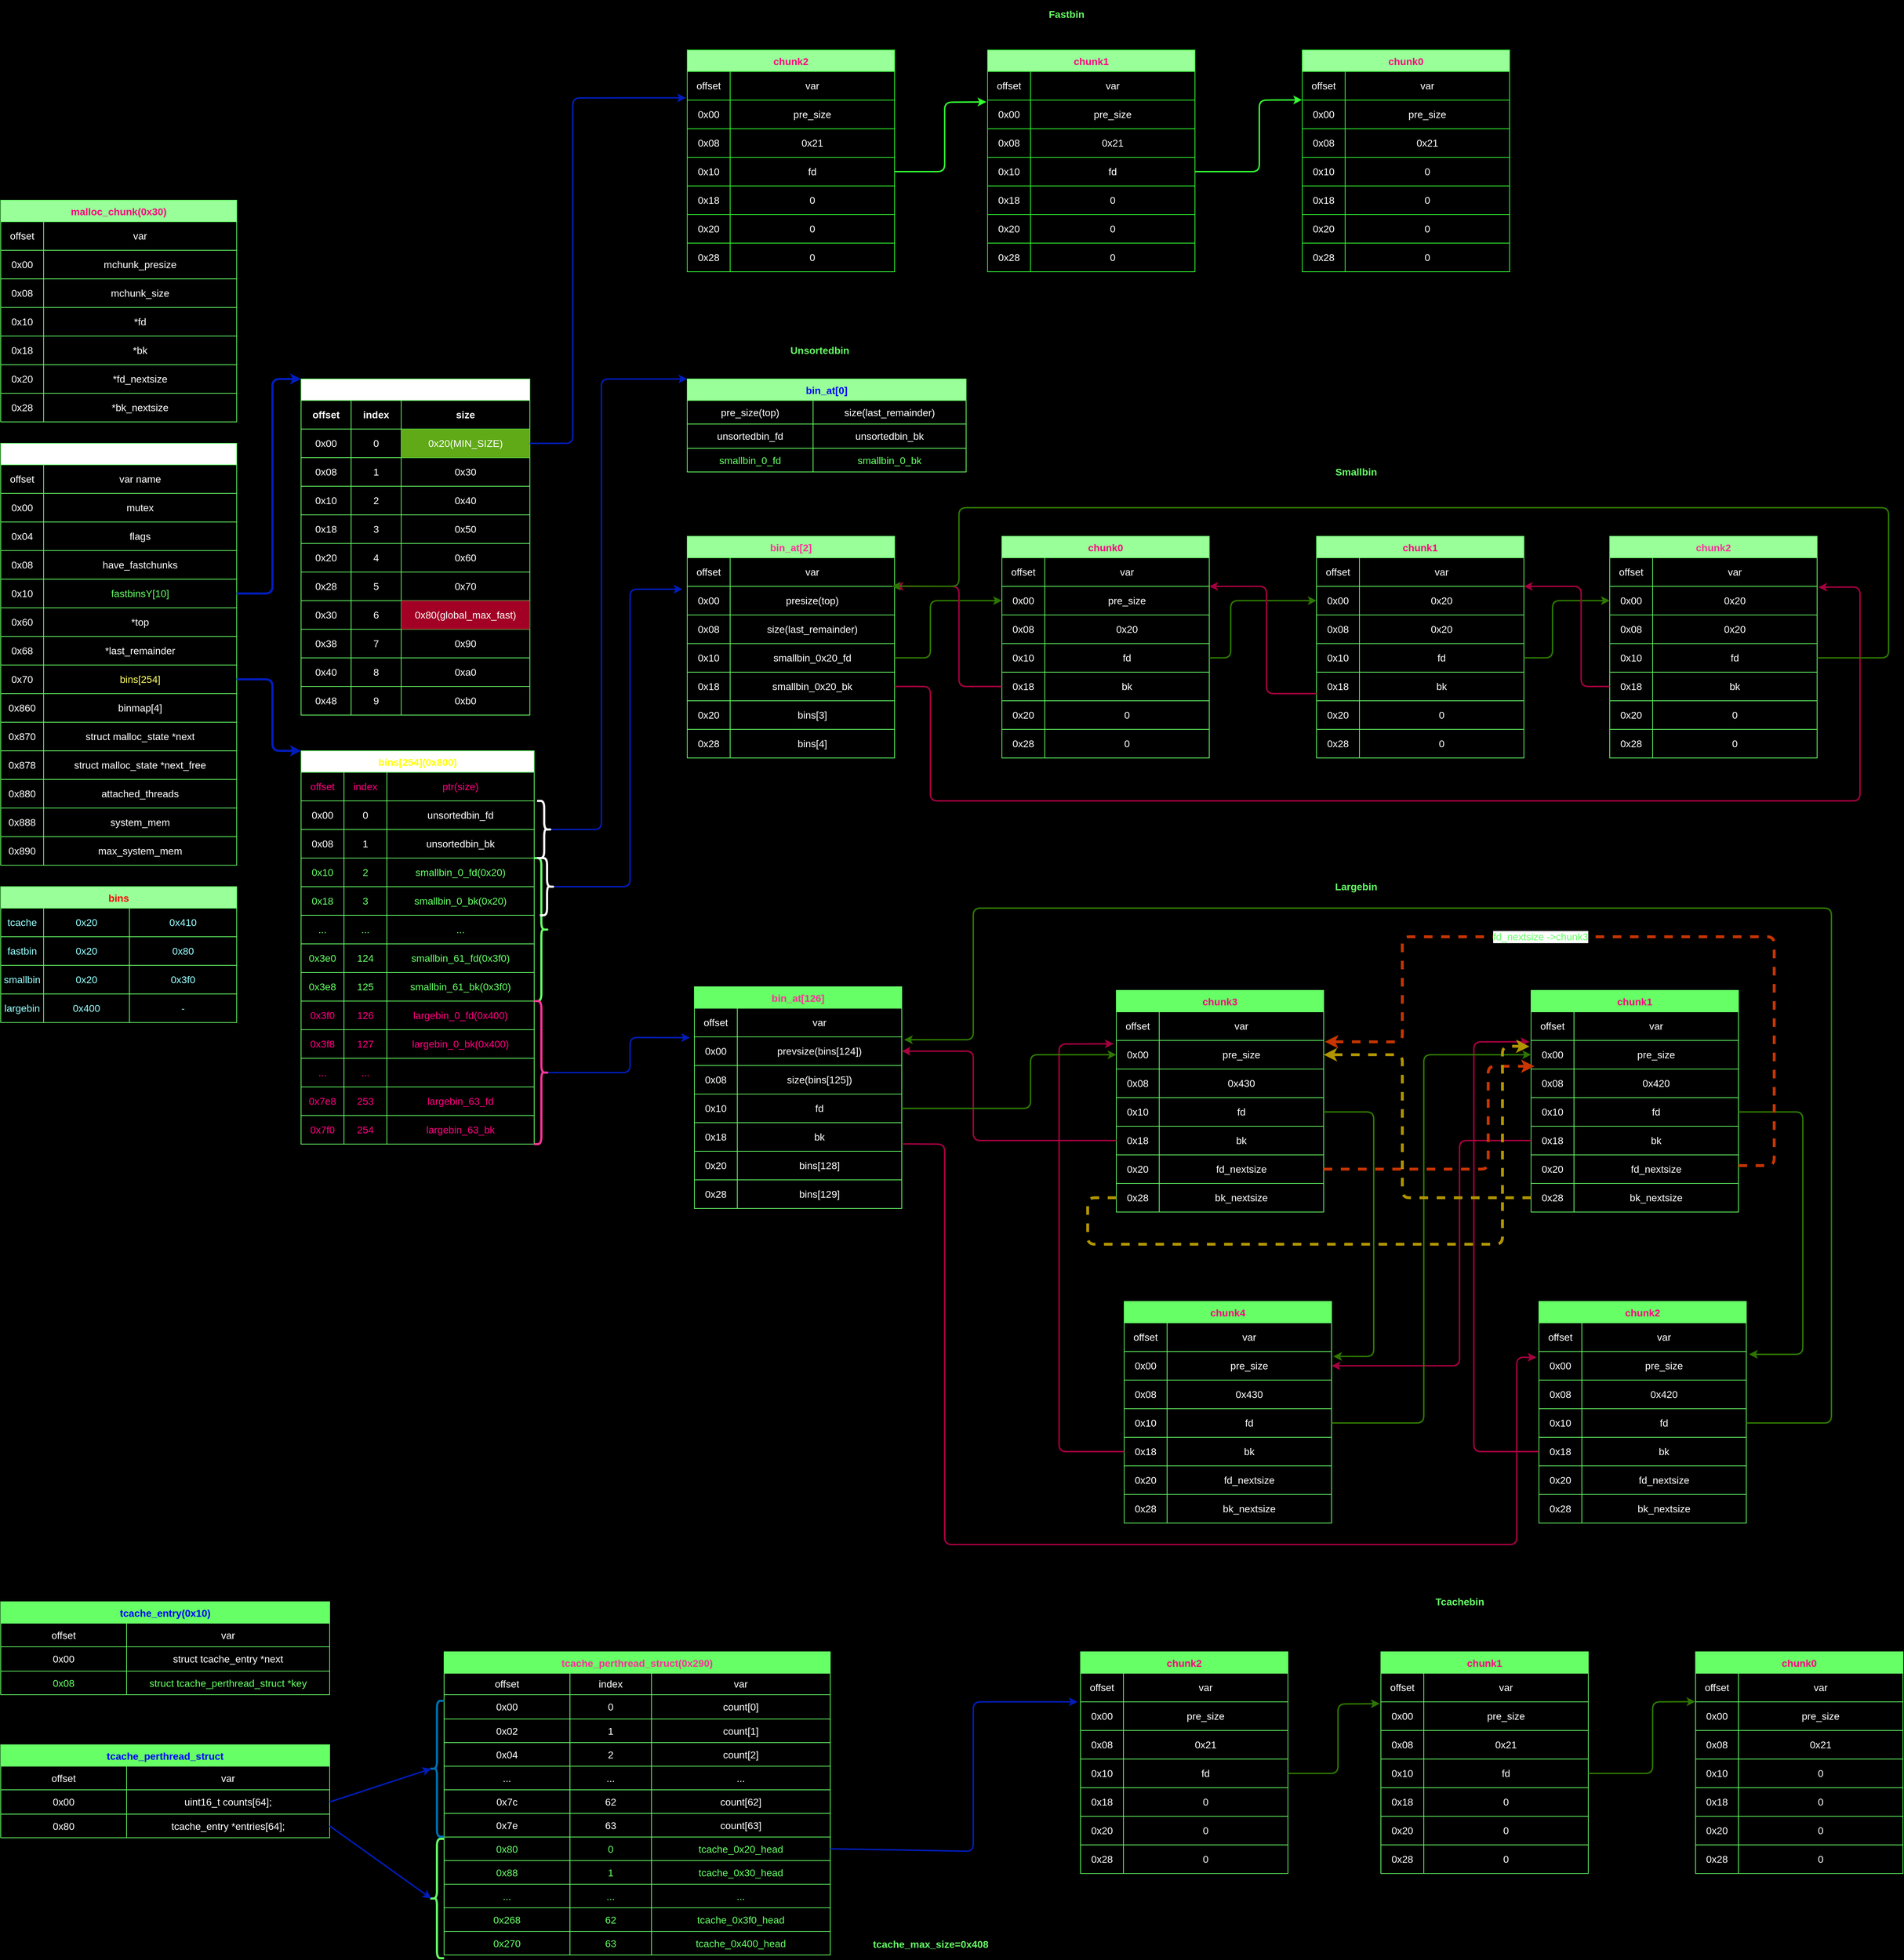 <mxfile>
    <diagram id="FbgirWHQ-xa_AHcAhtS-" name="第 1 页">
        <mxGraphModel dx="2870" dy="1744" grid="1" gridSize="10" guides="1" tooltips="1" connect="1" arrows="1" fold="1" page="1" pageScale="1" pageWidth="1654" pageHeight="1169" background="#000000" math="0" shadow="0">
            <root>
                <mxCell id="0"/>
                <mxCell id="1" parent="0"/>
                <mxCell id="25" value="main_arena(malloc_state)" style="shape=table;startSize=30;container=1;collapsible=0;childLayout=tableLayout;fontStyle=1;align=center;pointerEvents=1;fontSize=14;strokeColor=#66FF66;fontColor=#FFFFFF;" parent="1" vertex="1">
                    <mxGeometry x="160" y="780" width="330" height="590" as="geometry"/>
                </mxCell>
                <mxCell id="128" style="shape=partialRectangle;html=1;whiteSpace=wrap;collapsible=0;dropTarget=0;pointerEvents=0;fillColor=none;top=0;left=0;bottom=0;right=0;points=[[0,0.5],[1,0.5]];portConstraint=eastwest;fontSize=14;strokeColor=#66FF66;fontColor=#FFFFFF;" parent="25" vertex="1">
                    <mxGeometry y="30" width="330" height="40" as="geometry"/>
                </mxCell>
                <mxCell id="129" value="offset" style="shape=partialRectangle;html=1;whiteSpace=wrap;connectable=0;fillColor=none;top=0;left=0;bottom=0;right=0;overflow=hidden;pointerEvents=1;fontSize=14;strokeColor=#66FF66;fontColor=#FFFFFF;" parent="128" vertex="1">
                    <mxGeometry width="60" height="40" as="geometry">
                        <mxRectangle width="60" height="40" as="alternateBounds"/>
                    </mxGeometry>
                </mxCell>
                <mxCell id="130" value="var name" style="shape=partialRectangle;html=1;whiteSpace=wrap;connectable=0;fillColor=none;top=0;left=0;bottom=0;right=0;overflow=hidden;pointerEvents=1;fontSize=14;strokeColor=#66FF66;fontColor=#FFFFFF;" parent="128" vertex="1">
                    <mxGeometry x="60" width="270" height="40" as="geometry">
                        <mxRectangle width="270" height="40" as="alternateBounds"/>
                    </mxGeometry>
                </mxCell>
                <mxCell id="26" value="" style="shape=partialRectangle;html=1;whiteSpace=wrap;collapsible=0;dropTarget=0;pointerEvents=0;fillColor=none;top=0;left=0;bottom=0;right=0;points=[[0,0.5],[1,0.5]];portConstraint=eastwest;fontSize=14;strokeColor=#66FF66;fontColor=#FFFFFF;" parent="25" vertex="1">
                    <mxGeometry y="70" width="330" height="40" as="geometry"/>
                </mxCell>
                <mxCell id="27" value="0x00" style="shape=partialRectangle;html=1;whiteSpace=wrap;connectable=0;fillColor=none;top=0;left=0;bottom=0;right=0;overflow=hidden;pointerEvents=1;fontSize=14;strokeColor=#66FF66;fontColor=#FFFFFF;" parent="26" vertex="1">
                    <mxGeometry width="60" height="40" as="geometry">
                        <mxRectangle width="60" height="40" as="alternateBounds"/>
                    </mxGeometry>
                </mxCell>
                <mxCell id="28" value="mutex" style="shape=partialRectangle;html=1;whiteSpace=wrap;connectable=0;fillColor=none;top=0;left=0;bottom=0;right=0;overflow=hidden;pointerEvents=1;fontSize=14;strokeColor=#66FF66;fontColor=#FFFFFF;" parent="26" vertex="1">
                    <mxGeometry x="60" width="270" height="40" as="geometry">
                        <mxRectangle width="270" height="40" as="alternateBounds"/>
                    </mxGeometry>
                </mxCell>
                <mxCell id="30" value="" style="shape=partialRectangle;html=1;whiteSpace=wrap;collapsible=0;dropTarget=0;pointerEvents=0;fillColor=none;top=0;left=0;bottom=0;right=0;points=[[0,0.5],[1,0.5]];portConstraint=eastwest;fontSize=14;strokeColor=#66FF66;fontColor=#FFFFFF;" parent="25" vertex="1">
                    <mxGeometry y="110" width="330" height="40" as="geometry"/>
                </mxCell>
                <mxCell id="31" value="0x04" style="shape=partialRectangle;html=1;whiteSpace=wrap;connectable=0;fillColor=none;top=0;left=0;bottom=0;right=0;overflow=hidden;pointerEvents=1;fontSize=14;strokeColor=#66FF66;fontColor=#FFFFFF;" parent="30" vertex="1">
                    <mxGeometry width="60" height="40" as="geometry">
                        <mxRectangle width="60" height="40" as="alternateBounds"/>
                    </mxGeometry>
                </mxCell>
                <mxCell id="32" value="flags" style="shape=partialRectangle;html=1;whiteSpace=wrap;connectable=0;fillColor=none;top=0;left=0;bottom=0;right=0;overflow=hidden;pointerEvents=1;fontSize=14;strokeColor=#66FF66;fontColor=#FFFFFF;" parent="30" vertex="1">
                    <mxGeometry x="60" width="270" height="40" as="geometry">
                        <mxRectangle width="270" height="40" as="alternateBounds"/>
                    </mxGeometry>
                </mxCell>
                <mxCell id="34" value="" style="shape=partialRectangle;html=1;whiteSpace=wrap;collapsible=0;dropTarget=0;pointerEvents=0;fillColor=none;top=0;left=0;bottom=0;right=0;points=[[0,0.5],[1,0.5]];portConstraint=eastwest;fontSize=14;strokeColor=#66FF66;fontColor=#FFFFFF;" parent="25" vertex="1">
                    <mxGeometry y="150" width="330" height="40" as="geometry"/>
                </mxCell>
                <mxCell id="35" value="0x08" style="shape=partialRectangle;html=1;whiteSpace=wrap;connectable=0;fillColor=none;top=0;left=0;bottom=0;right=0;overflow=hidden;pointerEvents=1;fontSize=14;strokeColor=#66FF66;fontColor=#FFFFFF;" parent="34" vertex="1">
                    <mxGeometry width="60" height="40" as="geometry">
                        <mxRectangle width="60" height="40" as="alternateBounds"/>
                    </mxGeometry>
                </mxCell>
                <mxCell id="36" value="have_fastchunks" style="shape=partialRectangle;html=1;whiteSpace=wrap;connectable=0;fillColor=none;top=0;left=0;bottom=0;right=0;overflow=hidden;pointerEvents=1;fontSize=14;strokeColor=#66FF66;fontColor=#FFFFFF;" parent="34" vertex="1">
                    <mxGeometry x="60" width="270" height="40" as="geometry">
                        <mxRectangle width="270" height="40" as="alternateBounds"/>
                    </mxGeometry>
                </mxCell>
                <mxCell id="39" style="shape=partialRectangle;html=1;whiteSpace=wrap;collapsible=0;dropTarget=0;pointerEvents=0;fillColor=none;top=0;left=0;bottom=0;right=0;points=[[0,0.5],[1,0.5]];portConstraint=eastwest;fontSize=14;strokeColor=#66FF66;fontColor=#FFFFFF;" parent="25" vertex="1">
                    <mxGeometry y="190" width="330" height="40" as="geometry"/>
                </mxCell>
                <mxCell id="40" value="0x10" style="shape=partialRectangle;html=1;whiteSpace=wrap;connectable=0;fillColor=none;top=0;left=0;bottom=0;right=0;overflow=hidden;pointerEvents=1;fontSize=14;strokeColor=#66FF66;fontColor=#FFFFFF;" parent="39" vertex="1">
                    <mxGeometry width="60" height="40" as="geometry">
                        <mxRectangle width="60" height="40" as="alternateBounds"/>
                    </mxGeometry>
                </mxCell>
                <mxCell id="41" value="fastbinsY[10]" style="shape=partialRectangle;html=1;whiteSpace=wrap;connectable=0;fillColor=none;top=0;left=0;bottom=0;right=0;overflow=hidden;pointerEvents=1;fontColor=#66FF66;fontSize=14;strokeColor=#66FF66;" parent="39" vertex="1">
                    <mxGeometry x="60" width="270" height="40" as="geometry">
                        <mxRectangle width="270" height="40" as="alternateBounds"/>
                    </mxGeometry>
                </mxCell>
                <mxCell id="43" style="shape=partialRectangle;html=1;whiteSpace=wrap;collapsible=0;dropTarget=0;pointerEvents=0;fillColor=none;top=0;left=0;bottom=0;right=0;points=[[0,0.5],[1,0.5]];portConstraint=eastwest;fontSize=14;strokeColor=#66FF66;fontColor=#FFFFFF;" parent="25" vertex="1">
                    <mxGeometry y="230" width="330" height="40" as="geometry"/>
                </mxCell>
                <mxCell id="44" value="0x60" style="shape=partialRectangle;html=1;whiteSpace=wrap;connectable=0;fillColor=none;top=0;left=0;bottom=0;right=0;overflow=hidden;pointerEvents=1;fontSize=14;strokeColor=#66FF66;fontColor=#FFFFFF;" parent="43" vertex="1">
                    <mxGeometry width="60" height="40" as="geometry">
                        <mxRectangle width="60" height="40" as="alternateBounds"/>
                    </mxGeometry>
                </mxCell>
                <mxCell id="45" value="*top" style="shape=partialRectangle;html=1;whiteSpace=wrap;connectable=0;fillColor=none;top=0;left=0;bottom=0;right=0;overflow=hidden;pointerEvents=1;fontSize=14;strokeColor=#66FF66;fontColor=#FFFFFF;" parent="43" vertex="1">
                    <mxGeometry x="60" width="270" height="40" as="geometry">
                        <mxRectangle width="270" height="40" as="alternateBounds"/>
                    </mxGeometry>
                </mxCell>
                <mxCell id="47" style="shape=partialRectangle;html=1;whiteSpace=wrap;collapsible=0;dropTarget=0;pointerEvents=0;fillColor=none;top=0;left=0;bottom=0;right=0;points=[[0,0.5],[1,0.5]];portConstraint=eastwest;fontSize=14;strokeColor=#66FF66;fontColor=#FFFFFF;" parent="25" vertex="1">
                    <mxGeometry y="270" width="330" height="40" as="geometry"/>
                </mxCell>
                <mxCell id="48" value="0x68" style="shape=partialRectangle;html=1;whiteSpace=wrap;connectable=0;fillColor=none;top=0;left=0;bottom=0;right=0;overflow=hidden;pointerEvents=1;fontSize=14;strokeColor=#66FF66;fontColor=#FFFFFF;" parent="47" vertex="1">
                    <mxGeometry width="60" height="40" as="geometry">
                        <mxRectangle width="60" height="40" as="alternateBounds"/>
                    </mxGeometry>
                </mxCell>
                <mxCell id="49" value="*last_remainder" style="shape=partialRectangle;html=1;whiteSpace=wrap;connectable=0;fillColor=none;top=0;left=0;bottom=0;right=0;overflow=hidden;pointerEvents=1;fontSize=14;strokeColor=#66FF66;fontColor=#FFFFFF;" parent="47" vertex="1">
                    <mxGeometry x="60" width="270" height="40" as="geometry">
                        <mxRectangle width="270" height="40" as="alternateBounds"/>
                    </mxGeometry>
                </mxCell>
                <mxCell id="51" style="shape=partialRectangle;html=1;whiteSpace=wrap;collapsible=0;dropTarget=0;pointerEvents=0;fillColor=none;top=0;left=0;bottom=0;right=0;points=[[0,0.5],[1,0.5]];portConstraint=eastwest;fontSize=14;strokeColor=#66FF66;fontColor=#FFFFFF;" parent="25" vertex="1">
                    <mxGeometry y="310" width="330" height="40" as="geometry"/>
                </mxCell>
                <mxCell id="52" value="0x70" style="shape=partialRectangle;html=1;whiteSpace=wrap;connectable=0;fillColor=none;top=0;left=0;bottom=0;right=0;overflow=hidden;pointerEvents=1;fontSize=14;strokeColor=#66FF66;fontColor=#FFFFFF;" parent="51" vertex="1">
                    <mxGeometry width="60" height="40" as="geometry">
                        <mxRectangle width="60" height="40" as="alternateBounds"/>
                    </mxGeometry>
                </mxCell>
                <mxCell id="53" value="bins[254]" style="shape=partialRectangle;html=1;whiteSpace=wrap;connectable=0;fillColor=none;top=0;left=0;bottom=0;right=0;overflow=hidden;pointerEvents=1;fontColor=#FFFF66;fontSize=14;strokeColor=#66FF66;" parent="51" vertex="1">
                    <mxGeometry x="60" width="270" height="40" as="geometry">
                        <mxRectangle width="270" height="40" as="alternateBounds"/>
                    </mxGeometry>
                </mxCell>
                <mxCell id="55" style="shape=partialRectangle;html=1;whiteSpace=wrap;collapsible=0;dropTarget=0;pointerEvents=0;fillColor=none;top=0;left=0;bottom=0;right=0;points=[[0,0.5],[1,0.5]];portConstraint=eastwest;fontSize=14;strokeColor=#66FF66;fontColor=#FFFFFF;" parent="25" vertex="1">
                    <mxGeometry y="350" width="330" height="40" as="geometry"/>
                </mxCell>
                <mxCell id="56" value="0x860" style="shape=partialRectangle;html=1;whiteSpace=wrap;connectable=0;fillColor=none;top=0;left=0;bottom=0;right=0;overflow=hidden;pointerEvents=1;fontSize=14;strokeColor=#66FF66;fontColor=#FFFFFF;" parent="55" vertex="1">
                    <mxGeometry width="60" height="40" as="geometry">
                        <mxRectangle width="60" height="40" as="alternateBounds"/>
                    </mxGeometry>
                </mxCell>
                <mxCell id="57" value="binmap[4]" style="shape=partialRectangle;html=1;whiteSpace=wrap;connectable=0;fillColor=none;top=0;left=0;bottom=0;right=0;overflow=hidden;pointerEvents=1;fontSize=14;strokeColor=#66FF66;fontColor=#FFFFFF;" parent="55" vertex="1">
                    <mxGeometry x="60" width="270" height="40" as="geometry">
                        <mxRectangle width="270" height="40" as="alternateBounds"/>
                    </mxGeometry>
                </mxCell>
                <mxCell id="59" style="shape=partialRectangle;html=1;whiteSpace=wrap;collapsible=0;dropTarget=0;pointerEvents=0;fillColor=none;top=0;left=0;bottom=0;right=0;points=[[0,0.5],[1,0.5]];portConstraint=eastwest;fontSize=14;strokeColor=#66FF66;fontColor=#FFFFFF;" parent="25" vertex="1">
                    <mxGeometry y="390" width="330" height="40" as="geometry"/>
                </mxCell>
                <mxCell id="60" value="0x870" style="shape=partialRectangle;html=1;whiteSpace=wrap;connectable=0;fillColor=none;top=0;left=0;bottom=0;right=0;overflow=hidden;pointerEvents=1;fontSize=14;strokeColor=#66FF66;fontColor=#FFFFFF;" parent="59" vertex="1">
                    <mxGeometry width="60" height="40" as="geometry">
                        <mxRectangle width="60" height="40" as="alternateBounds"/>
                    </mxGeometry>
                </mxCell>
                <mxCell id="61" value="struct malloc_state *next" style="shape=partialRectangle;html=1;whiteSpace=wrap;connectable=0;fillColor=none;top=0;left=0;bottom=0;right=0;overflow=hidden;pointerEvents=1;fontSize=14;strokeColor=#66FF66;fontColor=#FFFFFF;" parent="59" vertex="1">
                    <mxGeometry x="60" width="270" height="40" as="geometry">
                        <mxRectangle width="270" height="40" as="alternateBounds"/>
                    </mxGeometry>
                </mxCell>
                <mxCell id="63" style="shape=partialRectangle;html=1;whiteSpace=wrap;collapsible=0;dropTarget=0;pointerEvents=0;fillColor=none;top=0;left=0;bottom=0;right=0;points=[[0,0.5],[1,0.5]];portConstraint=eastwest;fontSize=14;strokeColor=#66FF66;fontColor=#FFFFFF;" parent="25" vertex="1">
                    <mxGeometry y="430" width="330" height="40" as="geometry"/>
                </mxCell>
                <mxCell id="64" value="0x878" style="shape=partialRectangle;html=1;whiteSpace=wrap;connectable=0;fillColor=none;top=0;left=0;bottom=0;right=0;overflow=hidden;pointerEvents=1;fontSize=14;strokeColor=#66FF66;fontColor=#FFFFFF;" parent="63" vertex="1">
                    <mxGeometry width="60" height="40" as="geometry">
                        <mxRectangle width="60" height="40" as="alternateBounds"/>
                    </mxGeometry>
                </mxCell>
                <mxCell id="65" value="struct malloc_state&amp;nbsp;*next_free" style="shape=partialRectangle;html=1;whiteSpace=wrap;connectable=0;fillColor=none;top=0;left=0;bottom=0;right=0;overflow=hidden;pointerEvents=1;fontSize=14;strokeColor=#66FF66;fontColor=#FFFFFF;" parent="63" vertex="1">
                    <mxGeometry x="60" width="270" height="40" as="geometry">
                        <mxRectangle width="270" height="40" as="alternateBounds"/>
                    </mxGeometry>
                </mxCell>
                <mxCell id="70" style="shape=partialRectangle;html=1;whiteSpace=wrap;collapsible=0;dropTarget=0;pointerEvents=0;fillColor=none;top=0;left=0;bottom=0;right=0;points=[[0,0.5],[1,0.5]];portConstraint=eastwest;fontSize=14;strokeColor=#66FF66;fontColor=#FFFFFF;" parent="25" vertex="1">
                    <mxGeometry y="470" width="330" height="40" as="geometry"/>
                </mxCell>
                <mxCell id="71" value="0x880" style="shape=partialRectangle;html=1;whiteSpace=wrap;connectable=0;fillColor=none;top=0;left=0;bottom=0;right=0;overflow=hidden;pointerEvents=1;fontSize=14;strokeColor=#66FF66;fontColor=#FFFFFF;" parent="70" vertex="1">
                    <mxGeometry width="60" height="40" as="geometry">
                        <mxRectangle width="60" height="40" as="alternateBounds"/>
                    </mxGeometry>
                </mxCell>
                <mxCell id="72" value="attached_threads" style="shape=partialRectangle;html=1;whiteSpace=wrap;connectable=0;fillColor=none;top=0;left=0;bottom=0;right=0;overflow=hidden;pointerEvents=1;fontSize=14;strokeColor=#66FF66;fontColor=#FFFFFF;" parent="70" vertex="1">
                    <mxGeometry x="60" width="270" height="40" as="geometry">
                        <mxRectangle width="270" height="40" as="alternateBounds"/>
                    </mxGeometry>
                </mxCell>
                <mxCell id="67" style="shape=partialRectangle;html=1;whiteSpace=wrap;collapsible=0;dropTarget=0;pointerEvents=0;fillColor=none;top=0;left=0;bottom=0;right=0;points=[[0,0.5],[1,0.5]];portConstraint=eastwest;fontSize=14;strokeColor=#66FF66;fontColor=#FFFFFF;" parent="25" vertex="1">
                    <mxGeometry y="510" width="330" height="40" as="geometry"/>
                </mxCell>
                <mxCell id="68" value="0x888" style="shape=partialRectangle;html=1;whiteSpace=wrap;connectable=0;fillColor=none;top=0;left=0;bottom=0;right=0;overflow=hidden;pointerEvents=1;fontSize=14;strokeColor=#66FF66;fontColor=#FFFFFF;" parent="67" vertex="1">
                    <mxGeometry width="60" height="40" as="geometry">
                        <mxRectangle width="60" height="40" as="alternateBounds"/>
                    </mxGeometry>
                </mxCell>
                <mxCell id="69" value="system_mem" style="shape=partialRectangle;html=1;whiteSpace=wrap;connectable=0;fillColor=none;top=0;left=0;bottom=0;right=0;overflow=hidden;pointerEvents=1;fontSize=14;strokeColor=#66FF66;fontColor=#FFFFFF;" parent="67" vertex="1">
                    <mxGeometry x="60" width="270" height="40" as="geometry">
                        <mxRectangle width="270" height="40" as="alternateBounds"/>
                    </mxGeometry>
                </mxCell>
                <mxCell id="73" style="shape=partialRectangle;html=1;whiteSpace=wrap;collapsible=0;dropTarget=0;pointerEvents=0;fillColor=none;top=0;left=0;bottom=0;right=0;points=[[0,0.5],[1,0.5]];portConstraint=eastwest;fontSize=14;strokeColor=#66FF66;fontColor=#FFFFFF;" parent="25" vertex="1">
                    <mxGeometry y="550" width="330" height="40" as="geometry"/>
                </mxCell>
                <mxCell id="74" value="0x890" style="shape=partialRectangle;html=1;whiteSpace=wrap;connectable=0;fillColor=none;top=0;left=0;bottom=0;right=0;overflow=hidden;pointerEvents=1;fontSize=14;strokeColor=#66FF66;fontColor=#FFFFFF;" parent="73" vertex="1">
                    <mxGeometry width="60" height="40" as="geometry">
                        <mxRectangle width="60" height="40" as="alternateBounds"/>
                    </mxGeometry>
                </mxCell>
                <mxCell id="75" value="max_system_mem" style="shape=partialRectangle;html=1;whiteSpace=wrap;connectable=0;fillColor=none;top=0;left=0;bottom=0;right=0;overflow=hidden;pointerEvents=1;fontSize=14;strokeColor=#66FF66;fontColor=#FFFFFF;" parent="73" vertex="1">
                    <mxGeometry x="60" width="270" height="40" as="geometry">
                        <mxRectangle width="270" height="40" as="alternateBounds"/>
                    </mxGeometry>
                </mxCell>
                <mxCell id="76" value="fastbinsY[10](0x50)" style="shape=table;startSize=30;container=1;collapsible=0;childLayout=tableLayout;fontStyle=1;align=center;pointerEvents=1;fontSize=14;fontColor=#FFFFFF;strokeColor=#66FF66;" parent="1" vertex="1">
                    <mxGeometry x="580" y="690" width="320" height="470" as="geometry"/>
                </mxCell>
                <mxCell id="114" style="shape=partialRectangle;html=1;whiteSpace=wrap;collapsible=0;dropTarget=0;pointerEvents=0;fillColor=none;top=0;left=0;bottom=0;right=0;points=[[0,0.5],[1,0.5]];portConstraint=eastwest;fontSize=14;fontColor=#FFFFFF;" parent="76" vertex="1">
                    <mxGeometry y="30" width="320" height="40" as="geometry"/>
                </mxCell>
                <mxCell id="115" value="offset" style="shape=partialRectangle;html=1;whiteSpace=wrap;connectable=0;fillColor=none;top=0;left=0;bottom=0;right=0;overflow=hidden;pointerEvents=1;fontColor=#FFFFFF;fontSize=14;fontStyle=1" parent="114" vertex="1">
                    <mxGeometry width="70" height="40" as="geometry">
                        <mxRectangle width="70" height="40" as="alternateBounds"/>
                    </mxGeometry>
                </mxCell>
                <mxCell id="117" value="index" style="shape=partialRectangle;html=1;whiteSpace=wrap;connectable=0;fillColor=none;top=0;left=0;bottom=0;right=0;overflow=hidden;pointerEvents=1;fontColor=#FFFFFF;fontSize=14;fontStyle=1" parent="114" vertex="1">
                    <mxGeometry x="70" width="70" height="40" as="geometry">
                        <mxRectangle width="70" height="40" as="alternateBounds"/>
                    </mxGeometry>
                </mxCell>
                <mxCell id="116" value="size" style="shape=partialRectangle;html=1;whiteSpace=wrap;connectable=0;fillColor=none;top=0;left=0;bottom=0;right=0;overflow=hidden;pointerEvents=1;fontColor=#FFFFFF;fontSize=14;fontStyle=1" parent="114" vertex="1">
                    <mxGeometry x="140" width="180" height="40" as="geometry">
                        <mxRectangle width="180" height="40" as="alternateBounds"/>
                    </mxGeometry>
                </mxCell>
                <mxCell id="77" value="" style="shape=partialRectangle;html=1;whiteSpace=wrap;collapsible=0;dropTarget=0;pointerEvents=0;fillColor=none;top=0;left=0;bottom=0;right=0;points=[[0,0.5],[1,0.5]];portConstraint=eastwest;fontSize=14;fontColor=#FFFFFF;" parent="76" vertex="1">
                    <mxGeometry y="70" width="320" height="40" as="geometry"/>
                </mxCell>
                <mxCell id="78" value="0x00" style="shape=partialRectangle;html=1;whiteSpace=wrap;connectable=0;fillColor=none;top=0;left=0;bottom=0;right=0;overflow=hidden;pointerEvents=1;fontSize=14;fontColor=#FFFFFF;" parent="77" vertex="1">
                    <mxGeometry width="70" height="40" as="geometry">
                        <mxRectangle width="70" height="40" as="alternateBounds"/>
                    </mxGeometry>
                </mxCell>
                <mxCell id="118" value="0" style="shape=partialRectangle;html=1;whiteSpace=wrap;connectable=0;fillColor=none;top=0;left=0;bottom=0;right=0;overflow=hidden;pointerEvents=1;fontSize=14;fontColor=#FFFFFF;" parent="77" vertex="1">
                    <mxGeometry x="70" width="70" height="40" as="geometry">
                        <mxRectangle width="70" height="40" as="alternateBounds"/>
                    </mxGeometry>
                </mxCell>
                <mxCell id="79" value="0x20(MIN_SIZE)" style="shape=partialRectangle;html=1;whiteSpace=wrap;connectable=0;fillColor=#60a917;top=0;left=0;bottom=0;right=0;overflow=hidden;pointerEvents=1;fontColor=#FFFFFF;strokeColor=#2D7600;fontSize=14;" parent="77" vertex="1">
                    <mxGeometry x="140" width="180" height="40" as="geometry">
                        <mxRectangle width="180" height="40" as="alternateBounds"/>
                    </mxGeometry>
                </mxCell>
                <mxCell id="81" value="" style="shape=partialRectangle;html=1;whiteSpace=wrap;collapsible=0;dropTarget=0;pointerEvents=0;fillColor=none;top=0;left=0;bottom=0;right=0;points=[[0,0.5],[1,0.5]];portConstraint=eastwest;fontSize=14;fontColor=#FFFFFF;" parent="76" vertex="1">
                    <mxGeometry y="110" width="320" height="40" as="geometry"/>
                </mxCell>
                <mxCell id="82" value="0x08" style="shape=partialRectangle;html=1;whiteSpace=wrap;connectable=0;fillColor=none;top=0;left=0;bottom=0;right=0;overflow=hidden;pointerEvents=1;fontSize=14;fontColor=#FFFFFF;" parent="81" vertex="1">
                    <mxGeometry width="70" height="40" as="geometry">
                        <mxRectangle width="70" height="40" as="alternateBounds"/>
                    </mxGeometry>
                </mxCell>
                <mxCell id="119" value="1" style="shape=partialRectangle;html=1;whiteSpace=wrap;connectable=0;fillColor=none;top=0;left=0;bottom=0;right=0;overflow=hidden;pointerEvents=1;fontSize=14;fontColor=#FFFFFF;" parent="81" vertex="1">
                    <mxGeometry x="70" width="70" height="40" as="geometry">
                        <mxRectangle width="70" height="40" as="alternateBounds"/>
                    </mxGeometry>
                </mxCell>
                <mxCell id="83" value="0x30" style="shape=partialRectangle;html=1;whiteSpace=wrap;connectable=0;fillColor=none;top=0;left=0;bottom=0;right=0;overflow=hidden;pointerEvents=1;fontSize=14;fontColor=#FFFFFF;" parent="81" vertex="1">
                    <mxGeometry x="140" width="180" height="40" as="geometry">
                        <mxRectangle width="180" height="40" as="alternateBounds"/>
                    </mxGeometry>
                </mxCell>
                <mxCell id="85" value="" style="shape=partialRectangle;html=1;whiteSpace=wrap;collapsible=0;dropTarget=0;pointerEvents=0;fillColor=none;top=0;left=0;bottom=0;right=0;points=[[0,0.5],[1,0.5]];portConstraint=eastwest;fontSize=14;fontColor=#FFFFFF;" parent="76" vertex="1">
                    <mxGeometry y="150" width="320" height="40" as="geometry"/>
                </mxCell>
                <mxCell id="86" value="0x10" style="shape=partialRectangle;html=1;whiteSpace=wrap;connectable=0;fillColor=none;top=0;left=0;bottom=0;right=0;overflow=hidden;pointerEvents=1;fontSize=14;fontColor=#FFFFFF;" parent="85" vertex="1">
                    <mxGeometry width="70" height="40" as="geometry">
                        <mxRectangle width="70" height="40" as="alternateBounds"/>
                    </mxGeometry>
                </mxCell>
                <mxCell id="120" value="2" style="shape=partialRectangle;html=1;whiteSpace=wrap;connectable=0;fillColor=none;top=0;left=0;bottom=0;right=0;overflow=hidden;pointerEvents=1;fontSize=14;fontColor=#FFFFFF;" parent="85" vertex="1">
                    <mxGeometry x="70" width="70" height="40" as="geometry">
                        <mxRectangle width="70" height="40" as="alternateBounds"/>
                    </mxGeometry>
                </mxCell>
                <mxCell id="87" value="0x40" style="shape=partialRectangle;html=1;whiteSpace=wrap;connectable=0;fillColor=none;top=0;left=0;bottom=0;right=0;overflow=hidden;pointerEvents=1;fontSize=14;fontColor=#FFFFFF;" parent="85" vertex="1">
                    <mxGeometry x="140" width="180" height="40" as="geometry">
                        <mxRectangle width="180" height="40" as="alternateBounds"/>
                    </mxGeometry>
                </mxCell>
                <mxCell id="105" style="shape=partialRectangle;html=1;whiteSpace=wrap;collapsible=0;dropTarget=0;pointerEvents=0;fillColor=none;top=0;left=0;bottom=0;right=0;points=[[0,0.5],[1,0.5]];portConstraint=eastwest;fontSize=14;fontColor=#FFFFFF;" parent="76" vertex="1">
                    <mxGeometry y="190" width="320" height="40" as="geometry"/>
                </mxCell>
                <mxCell id="106" value="0x18" style="shape=partialRectangle;html=1;whiteSpace=wrap;connectable=0;fillColor=none;top=0;left=0;bottom=0;right=0;overflow=hidden;pointerEvents=1;fontSize=14;fontColor=#FFFFFF;" parent="105" vertex="1">
                    <mxGeometry width="70" height="40" as="geometry">
                        <mxRectangle width="70" height="40" as="alternateBounds"/>
                    </mxGeometry>
                </mxCell>
                <mxCell id="121" value="3" style="shape=partialRectangle;html=1;whiteSpace=wrap;connectable=0;fillColor=none;top=0;left=0;bottom=0;right=0;overflow=hidden;pointerEvents=1;fontSize=14;fontColor=#FFFFFF;" parent="105" vertex="1">
                    <mxGeometry x="70" width="70" height="40" as="geometry">
                        <mxRectangle width="70" height="40" as="alternateBounds"/>
                    </mxGeometry>
                </mxCell>
                <mxCell id="107" value="0x50" style="shape=partialRectangle;html=1;whiteSpace=wrap;connectable=0;fillColor=none;top=0;left=0;bottom=0;right=0;overflow=hidden;pointerEvents=1;fontSize=14;fontColor=#FFFFFF;" parent="105" vertex="1">
                    <mxGeometry x="140" width="180" height="40" as="geometry">
                        <mxRectangle width="180" height="40" as="alternateBounds"/>
                    </mxGeometry>
                </mxCell>
                <mxCell id="102" style="shape=partialRectangle;html=1;whiteSpace=wrap;collapsible=0;dropTarget=0;pointerEvents=0;fillColor=none;top=0;left=0;bottom=0;right=0;points=[[0,0.5],[1,0.5]];portConstraint=eastwest;fontSize=14;fontColor=#FFFFFF;" parent="76" vertex="1">
                    <mxGeometry y="230" width="320" height="40" as="geometry"/>
                </mxCell>
                <mxCell id="103" value="0x20" style="shape=partialRectangle;html=1;whiteSpace=wrap;connectable=0;fillColor=none;top=0;left=0;bottom=0;right=0;overflow=hidden;pointerEvents=1;fontSize=14;fontColor=#FFFFFF;" parent="102" vertex="1">
                    <mxGeometry width="70" height="40" as="geometry">
                        <mxRectangle width="70" height="40" as="alternateBounds"/>
                    </mxGeometry>
                </mxCell>
                <mxCell id="122" value="4" style="shape=partialRectangle;html=1;whiteSpace=wrap;connectable=0;fillColor=none;top=0;left=0;bottom=0;right=0;overflow=hidden;pointerEvents=1;fontSize=14;fontColor=#FFFFFF;" parent="102" vertex="1">
                    <mxGeometry x="70" width="70" height="40" as="geometry">
                        <mxRectangle width="70" height="40" as="alternateBounds"/>
                    </mxGeometry>
                </mxCell>
                <mxCell id="104" value="0x60" style="shape=partialRectangle;html=1;whiteSpace=wrap;connectable=0;fillColor=none;top=0;left=0;bottom=0;right=0;overflow=hidden;pointerEvents=1;fontSize=14;fontColor=#FFFFFF;" parent="102" vertex="1">
                    <mxGeometry x="140" width="180" height="40" as="geometry">
                        <mxRectangle width="180" height="40" as="alternateBounds"/>
                    </mxGeometry>
                </mxCell>
                <mxCell id="99" style="shape=partialRectangle;html=1;whiteSpace=wrap;collapsible=0;dropTarget=0;pointerEvents=0;fillColor=none;top=0;left=0;bottom=0;right=0;points=[[0,0.5],[1,0.5]];portConstraint=eastwest;fontSize=14;fontColor=#FFFFFF;" parent="76" vertex="1">
                    <mxGeometry y="270" width="320" height="40" as="geometry"/>
                </mxCell>
                <mxCell id="100" value="0x28" style="shape=partialRectangle;html=1;whiteSpace=wrap;connectable=0;fillColor=none;top=0;left=0;bottom=0;right=0;overflow=hidden;pointerEvents=1;fontSize=14;fontColor=#FFFFFF;" parent="99" vertex="1">
                    <mxGeometry width="70" height="40" as="geometry">
                        <mxRectangle width="70" height="40" as="alternateBounds"/>
                    </mxGeometry>
                </mxCell>
                <mxCell id="123" value="5" style="shape=partialRectangle;html=1;whiteSpace=wrap;connectable=0;fillColor=none;top=0;left=0;bottom=0;right=0;overflow=hidden;pointerEvents=1;fontSize=14;fontColor=#FFFFFF;" parent="99" vertex="1">
                    <mxGeometry x="70" width="70" height="40" as="geometry">
                        <mxRectangle width="70" height="40" as="alternateBounds"/>
                    </mxGeometry>
                </mxCell>
                <mxCell id="101" value="0x70" style="shape=partialRectangle;html=1;whiteSpace=wrap;connectable=0;fillColor=none;top=0;left=0;bottom=0;right=0;overflow=hidden;pointerEvents=1;fontSize=14;fontColor=#FFFFFF;" parent="99" vertex="1">
                    <mxGeometry x="140" width="180" height="40" as="geometry">
                        <mxRectangle width="180" height="40" as="alternateBounds"/>
                    </mxGeometry>
                </mxCell>
                <mxCell id="96" style="shape=partialRectangle;html=1;whiteSpace=wrap;collapsible=0;dropTarget=0;pointerEvents=0;fillColor=none;top=0;left=0;bottom=0;right=0;points=[[0,0.5],[1,0.5]];portConstraint=eastwest;fontSize=14;fontColor=#FFFFFF;" parent="76" vertex="1">
                    <mxGeometry y="310" width="320" height="40" as="geometry"/>
                </mxCell>
                <mxCell id="97" value="0x30" style="shape=partialRectangle;html=1;whiteSpace=wrap;connectable=0;fillColor=none;top=0;left=0;bottom=0;right=0;overflow=hidden;pointerEvents=1;fontSize=14;fontColor=#FFFFFF;" parent="96" vertex="1">
                    <mxGeometry width="70" height="40" as="geometry">
                        <mxRectangle width="70" height="40" as="alternateBounds"/>
                    </mxGeometry>
                </mxCell>
                <mxCell id="124" value="6" style="shape=partialRectangle;html=1;whiteSpace=wrap;connectable=0;fillColor=none;top=0;left=0;bottom=0;right=0;overflow=hidden;pointerEvents=1;fontSize=14;fontColor=#FFFFFF;" parent="96" vertex="1">
                    <mxGeometry x="70" width="70" height="40" as="geometry">
                        <mxRectangle width="70" height="40" as="alternateBounds"/>
                    </mxGeometry>
                </mxCell>
                <mxCell id="98" value="0x80(global_max_fast)" style="shape=partialRectangle;html=1;whiteSpace=wrap;connectable=0;fillColor=#a20025;top=0;left=0;bottom=0;right=0;overflow=hidden;pointerEvents=1;fontColor=#FFFFFF;strokeColor=#6F0000;fontSize=14;" parent="96" vertex="1">
                    <mxGeometry x="140" width="180" height="40" as="geometry">
                        <mxRectangle width="180" height="40" as="alternateBounds"/>
                    </mxGeometry>
                </mxCell>
                <mxCell id="93" style="shape=partialRectangle;html=1;whiteSpace=wrap;collapsible=0;dropTarget=0;pointerEvents=0;fillColor=none;top=0;left=0;bottom=0;right=0;points=[[0,0.5],[1,0.5]];portConstraint=eastwest;fontSize=14;fontColor=#FFFFFF;" parent="76" vertex="1">
                    <mxGeometry y="350" width="320" height="40" as="geometry"/>
                </mxCell>
                <mxCell id="94" value="0x38" style="shape=partialRectangle;html=1;whiteSpace=wrap;connectable=0;fillColor=none;top=0;left=0;bottom=0;right=0;overflow=hidden;pointerEvents=1;fontSize=14;fontColor=#FFFFFF;" parent="93" vertex="1">
                    <mxGeometry width="70" height="40" as="geometry">
                        <mxRectangle width="70" height="40" as="alternateBounds"/>
                    </mxGeometry>
                </mxCell>
                <mxCell id="125" value="7" style="shape=partialRectangle;html=1;whiteSpace=wrap;connectable=0;fillColor=none;top=0;left=0;bottom=0;right=0;overflow=hidden;pointerEvents=1;fontSize=14;fontColor=#FFFFFF;" parent="93" vertex="1">
                    <mxGeometry x="70" width="70" height="40" as="geometry">
                        <mxRectangle width="70" height="40" as="alternateBounds"/>
                    </mxGeometry>
                </mxCell>
                <mxCell id="95" value="0x90" style="shape=partialRectangle;html=1;whiteSpace=wrap;connectable=0;fillColor=none;top=0;left=0;bottom=0;right=0;overflow=hidden;pointerEvents=1;fontSize=14;fontColor=#FFFFFF;" parent="93" vertex="1">
                    <mxGeometry x="140" width="180" height="40" as="geometry">
                        <mxRectangle width="180" height="40" as="alternateBounds"/>
                    </mxGeometry>
                </mxCell>
                <mxCell id="90" style="shape=partialRectangle;html=1;whiteSpace=wrap;collapsible=0;dropTarget=0;pointerEvents=0;fillColor=none;top=0;left=0;bottom=0;right=0;points=[[0,0.5],[1,0.5]];portConstraint=eastwest;fontSize=14;fontColor=#FFFFFF;" parent="76" vertex="1">
                    <mxGeometry y="390" width="320" height="40" as="geometry"/>
                </mxCell>
                <mxCell id="91" value="0x40" style="shape=partialRectangle;html=1;whiteSpace=wrap;connectable=0;fillColor=none;top=0;left=0;bottom=0;right=0;overflow=hidden;pointerEvents=1;fontSize=14;fontColor=#FFFFFF;" parent="90" vertex="1">
                    <mxGeometry width="70" height="40" as="geometry">
                        <mxRectangle width="70" height="40" as="alternateBounds"/>
                    </mxGeometry>
                </mxCell>
                <mxCell id="126" value="8" style="shape=partialRectangle;html=1;whiteSpace=wrap;connectable=0;fillColor=none;top=0;left=0;bottom=0;right=0;overflow=hidden;pointerEvents=1;fontSize=14;fontColor=#FFFFFF;" parent="90" vertex="1">
                    <mxGeometry x="70" width="70" height="40" as="geometry">
                        <mxRectangle width="70" height="40" as="alternateBounds"/>
                    </mxGeometry>
                </mxCell>
                <mxCell id="92" value="0xa0" style="shape=partialRectangle;html=1;whiteSpace=wrap;connectable=0;fillColor=none;top=0;left=0;bottom=0;right=0;overflow=hidden;pointerEvents=1;fontSize=14;fontColor=#FFFFFF;" parent="90" vertex="1">
                    <mxGeometry x="140" width="180" height="40" as="geometry">
                        <mxRectangle width="180" height="40" as="alternateBounds"/>
                    </mxGeometry>
                </mxCell>
                <mxCell id="111" style="shape=partialRectangle;html=1;whiteSpace=wrap;collapsible=0;dropTarget=0;pointerEvents=0;fillColor=none;top=0;left=0;bottom=0;right=0;points=[[0,0.5],[1,0.5]];portConstraint=eastwest;fontSize=14;fontColor=#FFFFFF;" parent="76" vertex="1">
                    <mxGeometry y="430" width="320" height="40" as="geometry"/>
                </mxCell>
                <mxCell id="112" value="0x48" style="shape=partialRectangle;html=1;whiteSpace=wrap;connectable=0;fillColor=none;top=0;left=0;bottom=0;right=0;overflow=hidden;pointerEvents=1;fontSize=14;fontColor=#FFFFFF;" parent="111" vertex="1">
                    <mxGeometry width="70" height="40" as="geometry">
                        <mxRectangle width="70" height="40" as="alternateBounds"/>
                    </mxGeometry>
                </mxCell>
                <mxCell id="127" value="9" style="shape=partialRectangle;html=1;whiteSpace=wrap;connectable=0;fillColor=none;top=0;left=0;bottom=0;right=0;overflow=hidden;pointerEvents=1;fontSize=14;fontColor=#FFFFFF;" parent="111" vertex="1">
                    <mxGeometry x="70" width="70" height="40" as="geometry">
                        <mxRectangle width="70" height="40" as="alternateBounds"/>
                    </mxGeometry>
                </mxCell>
                <mxCell id="113" value="0xb0" style="shape=partialRectangle;html=1;whiteSpace=wrap;connectable=0;fillColor=none;top=0;left=0;bottom=0;right=0;overflow=hidden;pointerEvents=1;fontSize=14;fontColor=#FFFFFF;" parent="111" vertex="1">
                    <mxGeometry x="140" width="180" height="40" as="geometry">
                        <mxRectangle width="180" height="40" as="alternateBounds"/>
                    </mxGeometry>
                </mxCell>
                <mxCell id="89" style="edgeStyle=none;html=1;exitX=1;exitY=0.5;exitDx=0;exitDy=0;entryX=0;entryY=0;entryDx=0;entryDy=0;fontSize=14;fillColor=#0050ef;strokeColor=#001DBC;strokeWidth=3;" parent="1" source="39" target="76" edge="1">
                    <mxGeometry relative="1" as="geometry">
                        <mxPoint x="820" y="710" as="targetPoint"/>
                        <Array as="points">
                            <mxPoint x="540" y="990"/>
                            <mxPoint x="540" y="690"/>
                        </Array>
                    </mxGeometry>
                </mxCell>
                <mxCell id="131" value="bins[254](0x800)" style="shape=table;startSize=30;container=1;collapsible=0;childLayout=tableLayout;fontStyle=1;align=center;pointerEvents=1;fontSize=14;fontColor=#FFFF00;strokeColor=#66FF66;" parent="1" vertex="1">
                    <mxGeometry x="580" y="1210" width="326" height="550" as="geometry"/>
                </mxCell>
                <mxCell id="132" value="" style="shape=partialRectangle;html=1;whiteSpace=wrap;collapsible=0;dropTarget=0;pointerEvents=0;fillColor=none;top=0;left=0;bottom=0;right=0;points=[[0,0.5],[1,0.5]];portConstraint=eastwest;fontSize=14;fontColor=#FF0080;" parent="131" vertex="1">
                    <mxGeometry y="30" width="326" height="40" as="geometry"/>
                </mxCell>
                <mxCell id="133" value="offset" style="shape=partialRectangle;html=1;whiteSpace=wrap;connectable=0;fillColor=none;top=0;left=0;bottom=0;right=0;overflow=hidden;pointerEvents=1;fontSize=14;fontColor=#FF0080;" parent="132" vertex="1">
                    <mxGeometry width="60" height="40" as="geometry">
                        <mxRectangle width="60" height="40" as="alternateBounds"/>
                    </mxGeometry>
                </mxCell>
                <mxCell id="134" value="index" style="shape=partialRectangle;html=1;whiteSpace=wrap;connectable=0;fillColor=none;top=0;left=0;bottom=0;right=0;overflow=hidden;pointerEvents=1;fontSize=14;fontColor=#FF0080;" parent="132" vertex="1">
                    <mxGeometry x="60" width="60" height="40" as="geometry">
                        <mxRectangle width="60" height="40" as="alternateBounds"/>
                    </mxGeometry>
                </mxCell>
                <mxCell id="135" value="ptr(size)" style="shape=partialRectangle;html=1;whiteSpace=wrap;connectable=0;fillColor=none;top=0;left=0;bottom=0;right=0;overflow=hidden;pointerEvents=1;fontSize=14;fontColor=#FF0080;" parent="132" vertex="1">
                    <mxGeometry x="120" width="206" height="40" as="geometry">
                        <mxRectangle width="206" height="40" as="alternateBounds"/>
                    </mxGeometry>
                </mxCell>
                <mxCell id="136" value="" style="shape=partialRectangle;html=1;whiteSpace=wrap;collapsible=0;dropTarget=0;pointerEvents=0;fillColor=none;top=0;left=0;bottom=0;right=0;points=[[0,0.5],[1,0.5]];portConstraint=eastwest;fontSize=14;fontColor=#FF0080;" parent="131" vertex="1">
                    <mxGeometry y="70" width="326" height="40" as="geometry"/>
                </mxCell>
                <mxCell id="137" value="0x00" style="shape=partialRectangle;html=1;whiteSpace=wrap;connectable=0;fillColor=none;top=0;left=0;bottom=0;right=0;overflow=hidden;pointerEvents=1;fontSize=14;fontColor=#FFFFFF;" parent="136" vertex="1">
                    <mxGeometry width="60" height="40" as="geometry">
                        <mxRectangle width="60" height="40" as="alternateBounds"/>
                    </mxGeometry>
                </mxCell>
                <mxCell id="138" value="0" style="shape=partialRectangle;html=1;whiteSpace=wrap;connectable=0;fillColor=none;top=0;left=0;bottom=0;right=0;overflow=hidden;pointerEvents=1;fontSize=14;fontColor=#FFFFFF;" parent="136" vertex="1">
                    <mxGeometry x="60" width="60" height="40" as="geometry">
                        <mxRectangle width="60" height="40" as="alternateBounds"/>
                    </mxGeometry>
                </mxCell>
                <mxCell id="139" value="unsortedbin_fd" style="shape=partialRectangle;html=1;whiteSpace=wrap;connectable=0;fillColor=none;top=0;left=0;bottom=0;right=0;overflow=hidden;pointerEvents=1;fontSize=14;fontColor=#FFFFFF;" parent="136" vertex="1">
                    <mxGeometry x="120" width="206" height="40" as="geometry">
                        <mxRectangle width="206" height="40" as="alternateBounds"/>
                    </mxGeometry>
                </mxCell>
                <mxCell id="140" value="" style="shape=partialRectangle;html=1;whiteSpace=wrap;collapsible=0;dropTarget=0;pointerEvents=0;fillColor=none;top=0;left=0;bottom=0;right=0;points=[[0,0.5],[1,0.5]];portConstraint=eastwest;fontSize=14;fontColor=#FF0080;" parent="131" vertex="1">
                    <mxGeometry y="110" width="326" height="40" as="geometry"/>
                </mxCell>
                <mxCell id="141" value="0x08" style="shape=partialRectangle;html=1;whiteSpace=wrap;connectable=0;fillColor=none;top=0;left=0;bottom=0;right=0;overflow=hidden;pointerEvents=1;fontSize=14;fontColor=#FFFFFF;" parent="140" vertex="1">
                    <mxGeometry width="60" height="40" as="geometry">
                        <mxRectangle width="60" height="40" as="alternateBounds"/>
                    </mxGeometry>
                </mxCell>
                <mxCell id="142" value="1" style="shape=partialRectangle;html=1;whiteSpace=wrap;connectable=0;fillColor=none;top=0;left=0;bottom=0;right=0;overflow=hidden;pointerEvents=1;fontSize=14;fontColor=#FFFFFF;" parent="140" vertex="1">
                    <mxGeometry x="60" width="60" height="40" as="geometry">
                        <mxRectangle width="60" height="40" as="alternateBounds"/>
                    </mxGeometry>
                </mxCell>
                <mxCell id="143" value="&lt;span style=&quot;font-size: 14px;&quot;&gt;unsortedbin_bk&lt;/span&gt;" style="shape=partialRectangle;html=1;whiteSpace=wrap;connectable=0;fillColor=none;top=0;left=0;bottom=0;right=0;overflow=hidden;pointerEvents=1;fontSize=14;fontColor=#FFFFFF;" parent="140" vertex="1">
                    <mxGeometry x="120" width="206" height="40" as="geometry">
                        <mxRectangle width="206" height="40" as="alternateBounds"/>
                    </mxGeometry>
                </mxCell>
                <mxCell id="164" style="shape=partialRectangle;html=1;whiteSpace=wrap;collapsible=0;dropTarget=0;pointerEvents=0;fillColor=none;top=0;left=0;bottom=0;right=0;points=[[0,0.5],[1,0.5]];portConstraint=eastwest;fontSize=14;fontColor=#FF0080;" parent="131" vertex="1">
                    <mxGeometry y="150" width="326" height="40" as="geometry"/>
                </mxCell>
                <mxCell id="165" value="0x10" style="shape=partialRectangle;html=1;whiteSpace=wrap;connectable=0;fillColor=none;top=0;left=0;bottom=0;right=0;overflow=hidden;pointerEvents=1;fontSize=14;fontColor=#66FF66;" parent="164" vertex="1">
                    <mxGeometry width="60" height="40" as="geometry">
                        <mxRectangle width="60" height="40" as="alternateBounds"/>
                    </mxGeometry>
                </mxCell>
                <mxCell id="166" value="2" style="shape=partialRectangle;html=1;whiteSpace=wrap;connectable=0;fillColor=none;top=0;left=0;bottom=0;right=0;overflow=hidden;pointerEvents=1;fontSize=14;fontColor=#66FF66;" parent="164" vertex="1">
                    <mxGeometry x="60" width="60" height="40" as="geometry">
                        <mxRectangle width="60" height="40" as="alternateBounds"/>
                    </mxGeometry>
                </mxCell>
                <mxCell id="167" value="smallbin_0_fd(0x20)" style="shape=partialRectangle;html=1;whiteSpace=wrap;connectable=0;fillColor=none;top=0;left=0;bottom=0;right=0;overflow=hidden;pointerEvents=1;fontSize=14;fontColor=#66FF66;" parent="164" vertex="1">
                    <mxGeometry x="120" width="206" height="40" as="geometry">
                        <mxRectangle width="206" height="40" as="alternateBounds"/>
                    </mxGeometry>
                </mxCell>
                <mxCell id="160" style="shape=partialRectangle;html=1;whiteSpace=wrap;collapsible=0;dropTarget=0;pointerEvents=0;fillColor=none;top=0;left=0;bottom=0;right=0;points=[[0,0.5],[1,0.5]];portConstraint=eastwest;fontSize=14;fontColor=#FF0080;" parent="131" vertex="1">
                    <mxGeometry y="190" width="326" height="40" as="geometry"/>
                </mxCell>
                <mxCell id="161" value="0x18" style="shape=partialRectangle;html=1;whiteSpace=wrap;connectable=0;fillColor=none;top=0;left=0;bottom=0;right=0;overflow=hidden;pointerEvents=1;fontSize=14;fontColor=#66FF66;" parent="160" vertex="1">
                    <mxGeometry width="60" height="40" as="geometry">
                        <mxRectangle width="60" height="40" as="alternateBounds"/>
                    </mxGeometry>
                </mxCell>
                <mxCell id="162" value="3" style="shape=partialRectangle;html=1;whiteSpace=wrap;connectable=0;fillColor=none;top=0;left=0;bottom=0;right=0;overflow=hidden;pointerEvents=1;fontSize=14;fontColor=#66FF66;" parent="160" vertex="1">
                    <mxGeometry x="60" width="60" height="40" as="geometry">
                        <mxRectangle width="60" height="40" as="alternateBounds"/>
                    </mxGeometry>
                </mxCell>
                <mxCell id="163" value="&lt;span style=&quot;font-size: 14px;&quot;&gt;smallbin_0_bk(0x20)&lt;/span&gt;" style="shape=partialRectangle;html=1;whiteSpace=wrap;connectable=0;fillColor=none;top=0;left=0;bottom=0;right=0;overflow=hidden;pointerEvents=1;fontSize=14;fontColor=#66FF66;" parent="160" vertex="1">
                    <mxGeometry x="120" width="206" height="40" as="geometry">
                        <mxRectangle width="206" height="40" as="alternateBounds"/>
                    </mxGeometry>
                </mxCell>
                <mxCell id="156" style="shape=partialRectangle;html=1;whiteSpace=wrap;collapsible=0;dropTarget=0;pointerEvents=0;fillColor=none;top=0;left=0;bottom=0;right=0;points=[[0,0.5],[1,0.5]];portConstraint=eastwest;fontSize=14;fontColor=#FF0080;" parent="131" vertex="1">
                    <mxGeometry y="230" width="326" height="40" as="geometry"/>
                </mxCell>
                <mxCell id="157" value="..." style="shape=partialRectangle;html=1;whiteSpace=wrap;connectable=0;fillColor=none;top=0;left=0;bottom=0;right=0;overflow=hidden;pointerEvents=1;fontSize=14;fontColor=#66FF66;" parent="156" vertex="1">
                    <mxGeometry width="60" height="40" as="geometry">
                        <mxRectangle width="60" height="40" as="alternateBounds"/>
                    </mxGeometry>
                </mxCell>
                <mxCell id="158" value="..." style="shape=partialRectangle;html=1;whiteSpace=wrap;connectable=0;fillColor=none;top=0;left=0;bottom=0;right=0;overflow=hidden;pointerEvents=1;fontSize=14;fontColor=#66FF66;" parent="156" vertex="1">
                    <mxGeometry x="60" width="60" height="40" as="geometry">
                        <mxRectangle width="60" height="40" as="alternateBounds"/>
                    </mxGeometry>
                </mxCell>
                <mxCell id="159" value="..." style="shape=partialRectangle;html=1;whiteSpace=wrap;connectable=0;fillColor=none;top=0;left=0;bottom=0;right=0;overflow=hidden;pointerEvents=1;fontSize=14;fontColor=#66FF66;" parent="156" vertex="1">
                    <mxGeometry x="120" width="206" height="40" as="geometry">
                        <mxRectangle width="206" height="40" as="alternateBounds"/>
                    </mxGeometry>
                </mxCell>
                <mxCell id="152" style="shape=partialRectangle;html=1;whiteSpace=wrap;collapsible=0;dropTarget=0;pointerEvents=0;fillColor=none;top=0;left=0;bottom=0;right=0;points=[[0,0.5],[1,0.5]];portConstraint=eastwest;fontSize=14;fontColor=#FF0080;" parent="131" vertex="1">
                    <mxGeometry y="270" width="326" height="40" as="geometry"/>
                </mxCell>
                <mxCell id="153" value="0x3e0" style="shape=partialRectangle;html=1;whiteSpace=wrap;connectable=0;fillColor=none;top=0;left=0;bottom=0;right=0;overflow=hidden;pointerEvents=1;fontSize=14;fontColor=#66FF66;" parent="152" vertex="1">
                    <mxGeometry width="60" height="40" as="geometry">
                        <mxRectangle width="60" height="40" as="alternateBounds"/>
                    </mxGeometry>
                </mxCell>
                <mxCell id="154" value="124" style="shape=partialRectangle;html=1;whiteSpace=wrap;connectable=0;fillColor=none;top=0;left=0;bottom=0;right=0;overflow=hidden;pointerEvents=1;fontSize=14;fontColor=#66FF66;" parent="152" vertex="1">
                    <mxGeometry x="60" width="60" height="40" as="geometry">
                        <mxRectangle width="60" height="40" as="alternateBounds"/>
                    </mxGeometry>
                </mxCell>
                <mxCell id="155" value="smallbin_61_fd(0x3f0)" style="shape=partialRectangle;html=1;whiteSpace=wrap;connectable=0;fillColor=none;top=0;left=0;bottom=0;right=0;overflow=hidden;pointerEvents=1;fontSize=14;fontColor=#66FF66;" parent="152" vertex="1">
                    <mxGeometry x="120" width="206" height="40" as="geometry">
                        <mxRectangle width="206" height="40" as="alternateBounds"/>
                    </mxGeometry>
                </mxCell>
                <mxCell id="148" style="shape=partialRectangle;html=1;whiteSpace=wrap;collapsible=0;dropTarget=0;pointerEvents=0;fillColor=none;top=0;left=0;bottom=0;right=0;points=[[0,0.5],[1,0.5]];portConstraint=eastwest;fontSize=14;fontColor=#FF0080;" parent="131" vertex="1">
                    <mxGeometry y="310" width="326" height="40" as="geometry"/>
                </mxCell>
                <mxCell id="149" value="0x3e8" style="shape=partialRectangle;html=1;whiteSpace=wrap;connectable=0;fillColor=none;top=0;left=0;bottom=0;right=0;overflow=hidden;pointerEvents=1;fontSize=14;fontColor=#66FF66;" parent="148" vertex="1">
                    <mxGeometry width="60" height="40" as="geometry">
                        <mxRectangle width="60" height="40" as="alternateBounds"/>
                    </mxGeometry>
                </mxCell>
                <mxCell id="150" value="125" style="shape=partialRectangle;html=1;whiteSpace=wrap;connectable=0;fillColor=none;top=0;left=0;bottom=0;right=0;overflow=hidden;pointerEvents=1;fontSize=14;fontColor=#66FF66;" parent="148" vertex="1">
                    <mxGeometry x="60" width="60" height="40" as="geometry">
                        <mxRectangle width="60" height="40" as="alternateBounds"/>
                    </mxGeometry>
                </mxCell>
                <mxCell id="151" value="smallbin_61_bk(0x3f0)" style="shape=partialRectangle;html=1;whiteSpace=wrap;connectable=0;fillColor=none;top=0;left=0;bottom=0;right=0;overflow=hidden;pointerEvents=1;fontSize=14;fontColor=#66FF66;" parent="148" vertex="1">
                    <mxGeometry x="120" width="206" height="40" as="geometry">
                        <mxRectangle width="206" height="40" as="alternateBounds"/>
                    </mxGeometry>
                </mxCell>
                <mxCell id="144" style="shape=partialRectangle;html=1;whiteSpace=wrap;collapsible=0;dropTarget=0;pointerEvents=0;fillColor=none;top=0;left=0;bottom=0;right=0;points=[[0,0.5],[1,0.5]];portConstraint=eastwest;fontSize=14;fontColor=#FF0080;" parent="131" vertex="1">
                    <mxGeometry y="350" width="326" height="40" as="geometry"/>
                </mxCell>
                <mxCell id="145" value="0x3f0" style="shape=partialRectangle;html=1;whiteSpace=wrap;connectable=0;fillColor=none;top=0;left=0;bottom=0;right=0;overflow=hidden;pointerEvents=1;fontSize=14;fontColor=#FF0080;" parent="144" vertex="1">
                    <mxGeometry width="60" height="40" as="geometry">
                        <mxRectangle width="60" height="40" as="alternateBounds"/>
                    </mxGeometry>
                </mxCell>
                <mxCell id="146" value="126" style="shape=partialRectangle;html=1;whiteSpace=wrap;connectable=0;fillColor=none;top=0;left=0;bottom=0;right=0;overflow=hidden;pointerEvents=1;fontSize=14;fontColor=#FF0080;" parent="144" vertex="1">
                    <mxGeometry x="60" width="60" height="40" as="geometry">
                        <mxRectangle width="60" height="40" as="alternateBounds"/>
                    </mxGeometry>
                </mxCell>
                <mxCell id="147" value="largebin_0_fd(0x400)" style="shape=partialRectangle;html=1;whiteSpace=wrap;connectable=0;fillColor=none;top=0;left=0;bottom=0;right=0;overflow=hidden;pointerEvents=1;fontSize=14;fontColor=#FF0080;" parent="144" vertex="1">
                    <mxGeometry x="120" width="206" height="40" as="geometry">
                        <mxRectangle width="206" height="40" as="alternateBounds"/>
                    </mxGeometry>
                </mxCell>
                <mxCell id="186" style="shape=partialRectangle;html=1;whiteSpace=wrap;collapsible=0;dropTarget=0;pointerEvents=0;fillColor=none;top=0;left=0;bottom=0;right=0;points=[[0,0.5],[1,0.5]];portConstraint=eastwest;fontSize=14;fontColor=#FF0080;" parent="131" vertex="1">
                    <mxGeometry y="390" width="326" height="40" as="geometry"/>
                </mxCell>
                <mxCell id="187" value="0x3f8" style="shape=partialRectangle;html=1;whiteSpace=wrap;connectable=0;fillColor=none;top=0;left=0;bottom=0;right=0;overflow=hidden;pointerEvents=1;fontSize=14;fontColor=#FF0080;" parent="186" vertex="1">
                    <mxGeometry width="60" height="40" as="geometry">
                        <mxRectangle width="60" height="40" as="alternateBounds"/>
                    </mxGeometry>
                </mxCell>
                <mxCell id="188" value="127" style="shape=partialRectangle;html=1;whiteSpace=wrap;connectable=0;fillColor=none;top=0;left=0;bottom=0;right=0;overflow=hidden;pointerEvents=1;fontSize=14;fontColor=#FF0080;" parent="186" vertex="1">
                    <mxGeometry x="60" width="60" height="40" as="geometry">
                        <mxRectangle width="60" height="40" as="alternateBounds"/>
                    </mxGeometry>
                </mxCell>
                <mxCell id="189" value="&lt;span style=&quot;font-size: 14px;&quot;&gt;largebin_0_bk(0x400)&lt;/span&gt;" style="shape=partialRectangle;html=1;whiteSpace=wrap;connectable=0;fillColor=none;top=0;left=0;bottom=0;right=0;overflow=hidden;pointerEvents=1;fontSize=14;fontColor=#FF0080;" parent="186" vertex="1">
                    <mxGeometry x="120" width="206" height="40" as="geometry">
                        <mxRectangle width="206" height="40" as="alternateBounds"/>
                    </mxGeometry>
                </mxCell>
                <mxCell id="182" style="shape=partialRectangle;html=1;whiteSpace=wrap;collapsible=0;dropTarget=0;pointerEvents=0;fillColor=none;top=0;left=0;bottom=0;right=0;points=[[0,0.5],[1,0.5]];portConstraint=eastwest;fontSize=14;fontColor=#FF0080;" parent="131" vertex="1">
                    <mxGeometry y="430" width="326" height="40" as="geometry"/>
                </mxCell>
                <mxCell id="183" value="..." style="shape=partialRectangle;html=1;whiteSpace=wrap;connectable=0;fillColor=none;top=0;left=0;bottom=0;right=0;overflow=hidden;pointerEvents=1;fontSize=14;fontColor=#FF0080;" parent="182" vertex="1">
                    <mxGeometry width="60" height="40" as="geometry">
                        <mxRectangle width="60" height="40" as="alternateBounds"/>
                    </mxGeometry>
                </mxCell>
                <mxCell id="184" value="..." style="shape=partialRectangle;html=1;whiteSpace=wrap;connectable=0;fillColor=none;top=0;left=0;bottom=0;right=0;overflow=hidden;pointerEvents=1;fontSize=14;fontColor=#FF0080;" parent="182" vertex="1">
                    <mxGeometry x="60" width="60" height="40" as="geometry">
                        <mxRectangle width="60" height="40" as="alternateBounds"/>
                    </mxGeometry>
                </mxCell>
                <mxCell id="185" style="shape=partialRectangle;html=1;whiteSpace=wrap;connectable=0;fillColor=none;top=0;left=0;bottom=0;right=0;overflow=hidden;pointerEvents=1;fontSize=14;fontColor=#FF0080;" parent="182" vertex="1">
                    <mxGeometry x="120" width="206" height="40" as="geometry">
                        <mxRectangle width="206" height="40" as="alternateBounds"/>
                    </mxGeometry>
                </mxCell>
                <mxCell id="178" style="shape=partialRectangle;html=1;whiteSpace=wrap;collapsible=0;dropTarget=0;pointerEvents=0;fillColor=none;top=0;left=0;bottom=0;right=0;points=[[0,0.5],[1,0.5]];portConstraint=eastwest;fontSize=14;fontColor=#FF0080;" parent="131" vertex="1">
                    <mxGeometry y="470" width="326" height="40" as="geometry"/>
                </mxCell>
                <mxCell id="179" value="0x7e8" style="shape=partialRectangle;html=1;whiteSpace=wrap;connectable=0;fillColor=none;top=0;left=0;bottom=0;right=0;overflow=hidden;pointerEvents=1;fontSize=14;fontColor=#FF0080;" parent="178" vertex="1">
                    <mxGeometry width="60" height="40" as="geometry">
                        <mxRectangle width="60" height="40" as="alternateBounds"/>
                    </mxGeometry>
                </mxCell>
                <mxCell id="180" value="253" style="shape=partialRectangle;html=1;whiteSpace=wrap;connectable=0;fillColor=none;top=0;left=0;bottom=0;right=0;overflow=hidden;pointerEvents=1;fontSize=14;fontColor=#FF0080;" parent="178" vertex="1">
                    <mxGeometry x="60" width="60" height="40" as="geometry">
                        <mxRectangle width="60" height="40" as="alternateBounds"/>
                    </mxGeometry>
                </mxCell>
                <mxCell id="181" value="largebin_63_fd" style="shape=partialRectangle;html=1;whiteSpace=wrap;connectable=0;fillColor=none;top=0;left=0;bottom=0;right=0;overflow=hidden;pointerEvents=1;fontSize=14;fontColor=#FF0080;" parent="178" vertex="1">
                    <mxGeometry x="120" width="206" height="40" as="geometry">
                        <mxRectangle width="206" height="40" as="alternateBounds"/>
                    </mxGeometry>
                </mxCell>
                <mxCell id="174" style="shape=partialRectangle;html=1;whiteSpace=wrap;collapsible=0;dropTarget=0;pointerEvents=0;fillColor=none;top=0;left=0;bottom=0;right=0;points=[[0,0.5],[1,0.5]];portConstraint=eastwest;fontSize=14;fontColor=#FF0080;" parent="131" vertex="1">
                    <mxGeometry y="510" width="326" height="40" as="geometry"/>
                </mxCell>
                <mxCell id="175" value="0x7f0" style="shape=partialRectangle;html=1;whiteSpace=wrap;connectable=0;fillColor=none;top=0;left=0;bottom=0;right=0;overflow=hidden;pointerEvents=1;fontSize=14;fontColor=#FF0080;" parent="174" vertex="1">
                    <mxGeometry width="60" height="40" as="geometry">
                        <mxRectangle width="60" height="40" as="alternateBounds"/>
                    </mxGeometry>
                </mxCell>
                <mxCell id="176" value="254" style="shape=partialRectangle;html=1;whiteSpace=wrap;connectable=0;fillColor=none;top=0;left=0;bottom=0;right=0;overflow=hidden;pointerEvents=1;fontSize=14;fontColor=#FF0080;" parent="174" vertex="1">
                    <mxGeometry x="60" width="60" height="40" as="geometry">
                        <mxRectangle width="60" height="40" as="alternateBounds"/>
                    </mxGeometry>
                </mxCell>
                <mxCell id="177" value="largebin_63_bk" style="shape=partialRectangle;html=1;whiteSpace=wrap;connectable=0;fillColor=none;top=0;left=0;bottom=0;right=0;overflow=hidden;pointerEvents=1;fontSize=14;fontColor=#FF0080;" parent="174" vertex="1">
                    <mxGeometry x="120" width="206" height="40" as="geometry">
                        <mxRectangle width="206" height="40" as="alternateBounds"/>
                    </mxGeometry>
                </mxCell>
                <mxCell id="191" value="" style="shape=curlyBracket;whiteSpace=wrap;html=1;rounded=1;flipH=1;fontSize=14;fontColor=#66FF66;strokeColor=#66FF66;strokeWidth=3;fillColor=#99FF99;" parent="1" vertex="1">
                    <mxGeometry x="906" y="1360" width="20" height="200" as="geometry"/>
                </mxCell>
                <mxCell id="501" style="edgeStyle=none;html=1;exitX=0.1;exitY=0.5;exitDx=0;exitDy=0;exitPerimeter=0;fontSize=14;fontColor=#66FF66;strokeWidth=2;entryX=-0.021;entryY=0.029;entryDx=0;entryDy=0;entryPerimeter=0;fillColor=#0050ef;strokeColor=#001DBC;" parent="1" source="192" target="373" edge="1">
                    <mxGeometry relative="1" as="geometry">
                        <mxPoint x="1110" y="1650" as="targetPoint"/>
                        <Array as="points">
                            <mxPoint x="1040" y="1660"/>
                            <mxPoint x="1040" y="1611"/>
                        </Array>
                    </mxGeometry>
                </mxCell>
                <mxCell id="192" value="" style="shape=curlyBracket;whiteSpace=wrap;html=1;rounded=1;flipH=1;fontSize=14;fontColor=#66FF66;strokeColor=#FF3399;strokeWidth=3;fillColor=#99FF99;" parent="1" vertex="1">
                    <mxGeometry x="906" y="1560" width="20" height="200" as="geometry"/>
                </mxCell>
                <mxCell id="239" style="edgeStyle=none;html=1;exitX=0.1;exitY=0.5;exitDx=0;exitDy=0;exitPerimeter=0;entryX=0;entryY=0;entryDx=0;entryDy=0;fontSize=14;fontColor=#FFFFFF;strokeWidth=2;fillColor=#0050ef;strokeColor=#001DBC;" parent="1" source="193" target="195" edge="1">
                    <mxGeometry relative="1" as="geometry">
                        <Array as="points">
                            <mxPoint x="1000" y="1320"/>
                            <mxPoint x="1000" y="690"/>
                        </Array>
                    </mxGeometry>
                </mxCell>
                <mxCell id="193" value="" style="shape=curlyBracket;whiteSpace=wrap;html=1;rounded=1;flipH=1;fontSize=14;fontColor=#66FF66;strokeColor=#FFFFFF;strokeWidth=3;fillColor=#99FF99;" parent="1" vertex="1">
                    <mxGeometry x="910" y="1280" width="20" height="80" as="geometry"/>
                </mxCell>
                <mxCell id="195" value="bin_at[0]" style="shape=table;startSize=30;container=1;collapsible=0;childLayout=tableLayout;fontStyle=1;align=center;pointerEvents=1;fontSize=14;fontColor=#0000FF;strokeColor=#66FF66;strokeWidth=1;fillColor=#99FF99;" parent="1" vertex="1">
                    <mxGeometry x="1120" y="690" width="390" height="130" as="geometry"/>
                </mxCell>
                <mxCell id="196" value="" style="shape=partialRectangle;html=1;whiteSpace=wrap;collapsible=0;dropTarget=0;pointerEvents=0;fillColor=none;top=0;left=0;bottom=0;right=0;points=[[0,0.5],[1,0.5]];portConstraint=eastwest;fontSize=14;fontColor=#0000FF;strokeColor=#FFFFFF;strokeWidth=1;" parent="195" vertex="1">
                    <mxGeometry y="30" width="390" height="33" as="geometry"/>
                </mxCell>
                <mxCell id="198" value="pre_size(top)" style="shape=partialRectangle;html=1;whiteSpace=wrap;connectable=0;fillColor=none;top=0;left=0;bottom=0;right=0;overflow=hidden;pointerEvents=1;fontSize=14;fontColor=#FFFFFF;strokeColor=#FFFFFF;strokeWidth=1;" parent="196" vertex="1">
                    <mxGeometry width="176" height="33" as="geometry">
                        <mxRectangle width="176" height="33" as="alternateBounds"/>
                    </mxGeometry>
                </mxCell>
                <mxCell id="199" value="size(last_remainder)" style="shape=partialRectangle;html=1;whiteSpace=wrap;connectable=0;fillColor=none;top=0;left=0;bottom=0;right=0;overflow=hidden;pointerEvents=1;fontSize=14;fontColor=#FFFFFF;strokeColor=#FFFFFF;strokeWidth=1;" parent="196" vertex="1">
                    <mxGeometry x="176" width="214" height="33" as="geometry">
                        <mxRectangle width="214" height="33" as="alternateBounds"/>
                    </mxGeometry>
                </mxCell>
                <mxCell id="200" value="" style="shape=partialRectangle;html=1;whiteSpace=wrap;collapsible=0;dropTarget=0;pointerEvents=0;fillColor=none;top=0;left=0;bottom=0;right=0;points=[[0,0.5],[1,0.5]];portConstraint=eastwest;fontSize=14;fontColor=#0000FF;strokeColor=#FFFFFF;strokeWidth=1;" parent="195" vertex="1">
                    <mxGeometry y="63" width="390" height="34" as="geometry"/>
                </mxCell>
                <mxCell id="202" value="&lt;span style=&quot;color: rgb(255, 255, 255); font-size: 14px;&quot;&gt;unsortedbin_fd&lt;/span&gt;" style="shape=partialRectangle;html=1;whiteSpace=wrap;connectable=0;fillColor=none;top=0;left=0;bottom=0;right=0;overflow=hidden;pointerEvents=1;fontSize=14;fontColor=#0000FF;strokeColor=#FFFFFF;strokeWidth=1;" parent="200" vertex="1">
                    <mxGeometry width="176" height="34" as="geometry">
                        <mxRectangle width="176" height="34" as="alternateBounds"/>
                    </mxGeometry>
                </mxCell>
                <mxCell id="203" value="&lt;span style=&quot;color: rgb(255, 255, 255); font-size: 14px;&quot;&gt;unsortedbin_bk&lt;/span&gt;" style="shape=partialRectangle;html=1;whiteSpace=wrap;connectable=0;fillColor=none;top=0;left=0;bottom=0;right=0;overflow=hidden;pointerEvents=1;fontSize=14;fontColor=#0000FF;strokeColor=#FFFFFF;strokeWidth=1;" parent="200" vertex="1">
                    <mxGeometry x="176" width="214" height="34" as="geometry">
                        <mxRectangle width="214" height="34" as="alternateBounds"/>
                    </mxGeometry>
                </mxCell>
                <mxCell id="204" value="" style="shape=partialRectangle;html=1;whiteSpace=wrap;collapsible=0;dropTarget=0;pointerEvents=0;fillColor=none;top=0;left=0;bottom=0;right=0;points=[[0,0.5],[1,0.5]];portConstraint=eastwest;fontSize=14;fontColor=#0000FF;strokeColor=#FFFFFF;strokeWidth=1;" parent="195" vertex="1">
                    <mxGeometry y="97" width="390" height="33" as="geometry"/>
                </mxCell>
                <mxCell id="206" value="&lt;span style=&quot;color: rgb(102, 255, 102); font-size: 14px;&quot;&gt;smallbin_0_fd&lt;/span&gt;" style="shape=partialRectangle;html=1;whiteSpace=wrap;connectable=0;fillColor=none;top=0;left=0;bottom=0;right=0;overflow=hidden;pointerEvents=1;fontSize=14;fontColor=#0000FF;strokeColor=#FFFFFF;strokeWidth=1;" parent="204" vertex="1">
                    <mxGeometry width="176" height="33" as="geometry">
                        <mxRectangle width="176" height="33" as="alternateBounds"/>
                    </mxGeometry>
                </mxCell>
                <mxCell id="207" value="&lt;span style=&quot;color: rgb(102, 255, 102); font-size: 14px;&quot;&gt;smallbin_0_bk&lt;/span&gt;" style="shape=partialRectangle;html=1;whiteSpace=wrap;connectable=0;fillColor=none;top=0;left=0;bottom=0;right=0;overflow=hidden;pointerEvents=1;fontSize=14;fontColor=#0000FF;strokeColor=#FFFFFF;strokeWidth=1;" parent="204" vertex="1">
                    <mxGeometry x="176" width="214" height="33" as="geometry">
                        <mxRectangle width="214" height="33" as="alternateBounds"/>
                    </mxGeometry>
                </mxCell>
                <mxCell id="292" style="edgeStyle=none;html=1;exitX=0.1;exitY=0.5;exitDx=0;exitDy=0;exitPerimeter=0;entryX=-0.023;entryY=0.1;entryDx=0;entryDy=0;entryPerimeter=0;fontSize=14;fontColor=#FFFFFF;strokeWidth=2;fillColor=#0050ef;strokeColor=#001DBC;" parent="1" source="218" target="274" edge="1">
                    <mxGeometry relative="1" as="geometry">
                        <Array as="points">
                            <mxPoint x="1040" y="1400"/>
                            <mxPoint x="1040" y="984"/>
                        </Array>
                    </mxGeometry>
                </mxCell>
                <mxCell id="218" value="" style="shape=curlyBracket;whiteSpace=wrap;html=1;rounded=1;flipH=1;fontSize=14;fontColor=#66FF66;strokeColor=#FFFFFF;strokeWidth=3;fillColor=#99FF99;" parent="1" vertex="1">
                    <mxGeometry x="914" y="1360" width="20" height="80" as="geometry"/>
                </mxCell>
                <mxCell id="221" value="bins" style="shape=table;startSize=30;container=1;collapsible=0;childLayout=tableLayout;fontStyle=1;align=center;pointerEvents=1;fontSize=14;fontColor=#FF0000;strokeColor=#66FF66;strokeWidth=1;fillColor=#99FF99;" parent="1" vertex="1">
                    <mxGeometry x="160" y="1400" width="330" height="190" as="geometry"/>
                </mxCell>
                <mxCell id="234" style="shape=partialRectangle;html=1;whiteSpace=wrap;collapsible=0;dropTarget=0;pointerEvents=0;fillColor=none;top=0;left=0;bottom=0;right=0;points=[[0,0.5],[1,0.5]];portConstraint=eastwest;fontSize=14;fontColor=#99FFFF;strokeColor=#66FF66;strokeWidth=1;" parent="221" vertex="1">
                    <mxGeometry y="30" width="330" height="40" as="geometry"/>
                </mxCell>
                <mxCell id="235" value="tcache" style="shape=partialRectangle;html=1;whiteSpace=wrap;connectable=0;fillColor=none;top=0;left=0;bottom=0;right=0;overflow=hidden;pointerEvents=1;fontSize=14;fontColor=#99FFFF;strokeColor=#66FF66;strokeWidth=1;" parent="234" vertex="1">
                    <mxGeometry width="60" height="40" as="geometry">
                        <mxRectangle width="60" height="40" as="alternateBounds"/>
                    </mxGeometry>
                </mxCell>
                <mxCell id="236" value="0x20" style="shape=partialRectangle;html=1;whiteSpace=wrap;connectable=0;fillColor=none;top=0;left=0;bottom=0;right=0;overflow=hidden;pointerEvents=1;fontSize=14;fontColor=#99FFFF;strokeColor=#66FF66;strokeWidth=1;" parent="234" vertex="1">
                    <mxGeometry x="60" width="120" height="40" as="geometry">
                        <mxRectangle width="120" height="40" as="alternateBounds"/>
                    </mxGeometry>
                </mxCell>
                <mxCell id="237" value="0x410" style="shape=partialRectangle;html=1;whiteSpace=wrap;connectable=0;fillColor=none;top=0;left=0;bottom=0;right=0;overflow=hidden;pointerEvents=1;fontSize=14;fontColor=#99FFFF;strokeColor=#66FF66;strokeWidth=1;" parent="234" vertex="1">
                    <mxGeometry x="180" width="150" height="40" as="geometry">
                        <mxRectangle width="150" height="40" as="alternateBounds"/>
                    </mxGeometry>
                </mxCell>
                <mxCell id="222" value="" style="shape=partialRectangle;html=1;whiteSpace=wrap;collapsible=0;dropTarget=0;pointerEvents=0;fillColor=none;top=0;left=0;bottom=0;right=0;points=[[0,0.5],[1,0.5]];portConstraint=eastwest;fontSize=14;fontColor=#99FFFF;strokeColor=#66FF66;strokeWidth=1;" parent="221" vertex="1">
                    <mxGeometry y="70" width="330" height="40" as="geometry"/>
                </mxCell>
                <mxCell id="223" value="fastbin" style="shape=partialRectangle;html=1;whiteSpace=wrap;connectable=0;fillColor=none;top=0;left=0;bottom=0;right=0;overflow=hidden;pointerEvents=1;fontSize=14;fontColor=#99FFFF;strokeColor=#66FF66;strokeWidth=1;" parent="222" vertex="1">
                    <mxGeometry width="60" height="40" as="geometry">
                        <mxRectangle width="60" height="40" as="alternateBounds"/>
                    </mxGeometry>
                </mxCell>
                <mxCell id="224" value="0x20" style="shape=partialRectangle;html=1;whiteSpace=wrap;connectable=0;fillColor=none;top=0;left=0;bottom=0;right=0;overflow=hidden;pointerEvents=1;fontSize=14;fontColor=#99FFFF;strokeColor=#66FF66;strokeWidth=1;" parent="222" vertex="1">
                    <mxGeometry x="60" width="120" height="40" as="geometry">
                        <mxRectangle width="120" height="40" as="alternateBounds"/>
                    </mxGeometry>
                </mxCell>
                <mxCell id="225" value="0x80" style="shape=partialRectangle;html=1;whiteSpace=wrap;connectable=0;fillColor=none;top=0;left=0;bottom=0;right=0;overflow=hidden;pointerEvents=1;fontSize=14;fontColor=#99FFFF;strokeColor=#66FF66;strokeWidth=1;" parent="222" vertex="1">
                    <mxGeometry x="180" width="150" height="40" as="geometry">
                        <mxRectangle width="150" height="40" as="alternateBounds"/>
                    </mxGeometry>
                </mxCell>
                <mxCell id="226" value="" style="shape=partialRectangle;html=1;whiteSpace=wrap;collapsible=0;dropTarget=0;pointerEvents=0;fillColor=none;top=0;left=0;bottom=0;right=0;points=[[0,0.5],[1,0.5]];portConstraint=eastwest;fontSize=14;fontColor=#99FFFF;strokeColor=#66FF66;strokeWidth=1;" parent="221" vertex="1">
                    <mxGeometry y="110" width="330" height="40" as="geometry"/>
                </mxCell>
                <mxCell id="227" value="smallbin" style="shape=partialRectangle;html=1;whiteSpace=wrap;connectable=0;fillColor=none;top=0;left=0;bottom=0;right=0;overflow=hidden;pointerEvents=1;fontSize=14;fontColor=#99FFFF;strokeColor=#66FF66;strokeWidth=1;" parent="226" vertex="1">
                    <mxGeometry width="60" height="40" as="geometry">
                        <mxRectangle width="60" height="40" as="alternateBounds"/>
                    </mxGeometry>
                </mxCell>
                <mxCell id="228" value="0x20" style="shape=partialRectangle;html=1;whiteSpace=wrap;connectable=0;fillColor=none;top=0;left=0;bottom=0;right=0;overflow=hidden;pointerEvents=1;fontSize=14;fontColor=#99FFFF;strokeColor=#66FF66;strokeWidth=1;" parent="226" vertex="1">
                    <mxGeometry x="60" width="120" height="40" as="geometry">
                        <mxRectangle width="120" height="40" as="alternateBounds"/>
                    </mxGeometry>
                </mxCell>
                <mxCell id="229" value="0x3f0" style="shape=partialRectangle;html=1;whiteSpace=wrap;connectable=0;fillColor=none;top=0;left=0;bottom=0;right=0;overflow=hidden;pointerEvents=1;fontSize=14;fontColor=#99FFFF;strokeColor=#66FF66;strokeWidth=1;" parent="226" vertex="1">
                    <mxGeometry x="180" width="150" height="40" as="geometry">
                        <mxRectangle width="150" height="40" as="alternateBounds"/>
                    </mxGeometry>
                </mxCell>
                <mxCell id="230" value="" style="shape=partialRectangle;html=1;whiteSpace=wrap;collapsible=0;dropTarget=0;pointerEvents=0;fillColor=none;top=0;left=0;bottom=0;right=0;points=[[0,0.5],[1,0.5]];portConstraint=eastwest;fontSize=14;fontColor=#99FFFF;strokeColor=#66FF66;strokeWidth=1;" parent="221" vertex="1">
                    <mxGeometry y="150" width="330" height="40" as="geometry"/>
                </mxCell>
                <mxCell id="231" value="largebin" style="shape=partialRectangle;html=1;whiteSpace=wrap;connectable=0;fillColor=none;top=0;left=0;bottom=0;right=0;overflow=hidden;pointerEvents=1;fontSize=14;fontColor=#99FFFF;strokeColor=#66FF66;strokeWidth=1;" parent="230" vertex="1">
                    <mxGeometry width="60" height="40" as="geometry">
                        <mxRectangle width="60" height="40" as="alternateBounds"/>
                    </mxGeometry>
                </mxCell>
                <mxCell id="232" value="0x400" style="shape=partialRectangle;html=1;whiteSpace=wrap;connectable=0;fillColor=none;top=0;left=0;bottom=0;right=0;overflow=hidden;pointerEvents=1;fontSize=14;fontColor=#99FFFF;strokeColor=#66FF66;strokeWidth=1;" parent="230" vertex="1">
                    <mxGeometry x="60" width="120" height="40" as="geometry">
                        <mxRectangle width="120" height="40" as="alternateBounds"/>
                    </mxGeometry>
                </mxCell>
                <mxCell id="233" value="-" style="shape=partialRectangle;html=1;whiteSpace=wrap;connectable=0;fillColor=none;top=0;left=0;bottom=0;right=0;overflow=hidden;pointerEvents=1;fontSize=14;fontColor=#99FFFF;strokeColor=#66FF66;strokeWidth=1;" parent="230" vertex="1">
                    <mxGeometry x="180" width="150" height="40" as="geometry">
                        <mxRectangle width="150" height="40" as="alternateBounds"/>
                    </mxGeometry>
                </mxCell>
                <mxCell id="238" style="edgeStyle=none;html=1;exitX=1;exitY=0.5;exitDx=0;exitDy=0;entryX=0;entryY=0;entryDx=0;entryDy=0;fontSize=14;fontColor=#FFFFFF;fillColor=#0050ef;strokeColor=#001DBC;strokeWidth=3;" parent="1" source="51" target="131" edge="1">
                    <mxGeometry relative="1" as="geometry">
                        <Array as="points">
                            <mxPoint x="540" y="1110"/>
                            <mxPoint x="540" y="1210"/>
                        </Array>
                    </mxGeometry>
                </mxCell>
                <mxCell id="241" value="malloc_chunk(0x30)" style="shape=table;startSize=30;container=1;collapsible=0;childLayout=tableLayout;fontStyle=1;align=center;pointerEvents=1;fontSize=14;fontColor=#FF0080;strokeColor=#66FF66;strokeWidth=1;fillColor=#99FF99;" parent="1" vertex="1">
                    <mxGeometry x="160" y="440" width="330" height="310" as="geometry"/>
                </mxCell>
                <mxCell id="242" value="" style="shape=partialRectangle;html=1;whiteSpace=wrap;collapsible=0;dropTarget=0;pointerEvents=0;fillColor=none;top=0;left=0;bottom=0;right=0;points=[[0,0.5],[1,0.5]];portConstraint=eastwest;fontSize=14;fontColor=#FFFFFF;strokeColor=#66FF66;strokeWidth=1;" parent="241" vertex="1">
                    <mxGeometry y="30" width="330" height="40" as="geometry"/>
                </mxCell>
                <mxCell id="243" value="offset" style="shape=partialRectangle;html=1;whiteSpace=wrap;connectable=0;fillColor=none;top=0;left=0;bottom=0;right=0;overflow=hidden;pointerEvents=1;fontSize=14;fontColor=#FFFFFF;strokeColor=#66FF66;strokeWidth=1;" parent="242" vertex="1">
                    <mxGeometry width="60" height="40" as="geometry">
                        <mxRectangle width="60" height="40" as="alternateBounds"/>
                    </mxGeometry>
                </mxCell>
                <mxCell id="244" value="var" style="shape=partialRectangle;html=1;whiteSpace=wrap;connectable=0;fillColor=none;top=0;left=0;bottom=0;right=0;overflow=hidden;pointerEvents=1;fontSize=14;fontColor=#FFFFFF;strokeColor=#66FF66;strokeWidth=1;" parent="242" vertex="1">
                    <mxGeometry x="60" width="270" height="40" as="geometry">
                        <mxRectangle width="270" height="40" as="alternateBounds"/>
                    </mxGeometry>
                </mxCell>
                <mxCell id="246" value="" style="shape=partialRectangle;html=1;whiteSpace=wrap;collapsible=0;dropTarget=0;pointerEvents=0;fillColor=none;top=0;left=0;bottom=0;right=0;points=[[0,0.5],[1,0.5]];portConstraint=eastwest;fontSize=14;fontColor=#FFFFFF;strokeColor=#66FF66;strokeWidth=1;" parent="241" vertex="1">
                    <mxGeometry y="70" width="330" height="40" as="geometry"/>
                </mxCell>
                <mxCell id="247" value="0x00" style="shape=partialRectangle;html=1;whiteSpace=wrap;connectable=0;fillColor=none;top=0;left=0;bottom=0;right=0;overflow=hidden;pointerEvents=1;fontSize=14;fontColor=#FFFFFF;strokeColor=#66FF66;strokeWidth=1;" parent="246" vertex="1">
                    <mxGeometry width="60" height="40" as="geometry">
                        <mxRectangle width="60" height="40" as="alternateBounds"/>
                    </mxGeometry>
                </mxCell>
                <mxCell id="248" value="mchunk_presize" style="shape=partialRectangle;html=1;whiteSpace=wrap;connectable=0;fillColor=none;top=0;left=0;bottom=0;right=0;overflow=hidden;pointerEvents=1;fontSize=14;fontColor=#FFFFFF;strokeColor=#66FF66;strokeWidth=1;" parent="246" vertex="1">
                    <mxGeometry x="60" width="270" height="40" as="geometry">
                        <mxRectangle width="270" height="40" as="alternateBounds"/>
                    </mxGeometry>
                </mxCell>
                <mxCell id="250" value="" style="shape=partialRectangle;html=1;whiteSpace=wrap;collapsible=0;dropTarget=0;pointerEvents=0;fillColor=none;top=0;left=0;bottom=0;right=0;points=[[0,0.5],[1,0.5]];portConstraint=eastwest;fontSize=14;fontColor=#FFFFFF;strokeColor=#66FF66;strokeWidth=1;" parent="241" vertex="1">
                    <mxGeometry y="110" width="330" height="40" as="geometry"/>
                </mxCell>
                <mxCell id="251" value="0x08" style="shape=partialRectangle;html=1;whiteSpace=wrap;connectable=0;fillColor=none;top=0;left=0;bottom=0;right=0;overflow=hidden;pointerEvents=1;fontSize=14;fontColor=#FFFFFF;strokeColor=#66FF66;strokeWidth=1;" parent="250" vertex="1">
                    <mxGeometry width="60" height="40" as="geometry">
                        <mxRectangle width="60" height="40" as="alternateBounds"/>
                    </mxGeometry>
                </mxCell>
                <mxCell id="252" value="mchunk_size" style="shape=partialRectangle;html=1;whiteSpace=wrap;connectable=0;fillColor=none;top=0;left=0;bottom=0;right=0;overflow=hidden;pointerEvents=1;fontSize=14;fontColor=#FFFFFF;strokeColor=#66FF66;strokeWidth=1;" parent="250" vertex="1">
                    <mxGeometry x="60" width="270" height="40" as="geometry">
                        <mxRectangle width="270" height="40" as="alternateBounds"/>
                    </mxGeometry>
                </mxCell>
                <mxCell id="266" style="shape=partialRectangle;html=1;whiteSpace=wrap;collapsible=0;dropTarget=0;pointerEvents=0;fillColor=none;top=0;left=0;bottom=0;right=0;points=[[0,0.5],[1,0.5]];portConstraint=eastwest;fontSize=14;fontColor=#FFFFFF;strokeColor=#66FF66;strokeWidth=1;" parent="241" vertex="1">
                    <mxGeometry y="150" width="330" height="40" as="geometry"/>
                </mxCell>
                <mxCell id="267" value="0x10" style="shape=partialRectangle;html=1;whiteSpace=wrap;connectable=0;fillColor=none;top=0;left=0;bottom=0;right=0;overflow=hidden;pointerEvents=1;fontSize=14;fontColor=#FFFFFF;strokeColor=#66FF66;strokeWidth=1;" parent="266" vertex="1">
                    <mxGeometry width="60" height="40" as="geometry">
                        <mxRectangle width="60" height="40" as="alternateBounds"/>
                    </mxGeometry>
                </mxCell>
                <mxCell id="268" value="*fd" style="shape=partialRectangle;html=1;whiteSpace=wrap;connectable=0;fillColor=none;top=0;left=0;bottom=0;right=0;overflow=hidden;pointerEvents=1;fontSize=14;fontColor=#FFFFFF;strokeColor=#66FF66;strokeWidth=1;" parent="266" vertex="1">
                    <mxGeometry x="60" width="270" height="40" as="geometry">
                        <mxRectangle width="270" height="40" as="alternateBounds"/>
                    </mxGeometry>
                </mxCell>
                <mxCell id="263" style="shape=partialRectangle;html=1;whiteSpace=wrap;collapsible=0;dropTarget=0;pointerEvents=0;fillColor=none;top=0;left=0;bottom=0;right=0;points=[[0,0.5],[1,0.5]];portConstraint=eastwest;fontSize=14;fontColor=#FFFFFF;strokeColor=#66FF66;strokeWidth=1;" parent="241" vertex="1">
                    <mxGeometry y="190" width="330" height="40" as="geometry"/>
                </mxCell>
                <mxCell id="264" value="0x18" style="shape=partialRectangle;html=1;whiteSpace=wrap;connectable=0;fillColor=none;top=0;left=0;bottom=0;right=0;overflow=hidden;pointerEvents=1;fontSize=14;fontColor=#FFFFFF;strokeColor=#66FF66;strokeWidth=1;" parent="263" vertex="1">
                    <mxGeometry width="60" height="40" as="geometry">
                        <mxRectangle width="60" height="40" as="alternateBounds"/>
                    </mxGeometry>
                </mxCell>
                <mxCell id="265" value="*bk" style="shape=partialRectangle;html=1;whiteSpace=wrap;connectable=0;fillColor=none;top=0;left=0;bottom=0;right=0;overflow=hidden;pointerEvents=1;fontSize=14;fontColor=#FFFFFF;strokeColor=#66FF66;strokeWidth=1;" parent="263" vertex="1">
                    <mxGeometry x="60" width="270" height="40" as="geometry">
                        <mxRectangle width="270" height="40" as="alternateBounds"/>
                    </mxGeometry>
                </mxCell>
                <mxCell id="260" style="shape=partialRectangle;html=1;whiteSpace=wrap;collapsible=0;dropTarget=0;pointerEvents=0;fillColor=none;top=0;left=0;bottom=0;right=0;points=[[0,0.5],[1,0.5]];portConstraint=eastwest;fontSize=14;fontColor=#FFFFFF;strokeColor=#66FF66;strokeWidth=1;" parent="241" vertex="1">
                    <mxGeometry y="230" width="330" height="40" as="geometry"/>
                </mxCell>
                <mxCell id="261" value="0x20" style="shape=partialRectangle;html=1;whiteSpace=wrap;connectable=0;fillColor=none;top=0;left=0;bottom=0;right=0;overflow=hidden;pointerEvents=1;fontSize=14;fontColor=#FFFFFF;strokeColor=#66FF66;strokeWidth=1;" parent="260" vertex="1">
                    <mxGeometry width="60" height="40" as="geometry">
                        <mxRectangle width="60" height="40" as="alternateBounds"/>
                    </mxGeometry>
                </mxCell>
                <mxCell id="262" value="*fd_nextsize" style="shape=partialRectangle;html=1;whiteSpace=wrap;connectable=0;fillColor=none;top=0;left=0;bottom=0;right=0;overflow=hidden;pointerEvents=1;fontSize=14;fontColor=#FFFFFF;strokeColor=#66FF66;strokeWidth=1;" parent="260" vertex="1">
                    <mxGeometry x="60" width="270" height="40" as="geometry">
                        <mxRectangle width="270" height="40" as="alternateBounds"/>
                    </mxGeometry>
                </mxCell>
                <mxCell id="257" style="shape=partialRectangle;html=1;whiteSpace=wrap;collapsible=0;dropTarget=0;pointerEvents=0;fillColor=none;top=0;left=0;bottom=0;right=0;points=[[0,0.5],[1,0.5]];portConstraint=eastwest;fontSize=14;fontColor=#FFFFFF;strokeColor=#66FF66;strokeWidth=1;" parent="241" vertex="1">
                    <mxGeometry y="270" width="330" height="40" as="geometry"/>
                </mxCell>
                <mxCell id="258" value="0x28" style="shape=partialRectangle;html=1;whiteSpace=wrap;connectable=0;fillColor=none;top=0;left=0;bottom=0;right=0;overflow=hidden;pointerEvents=1;fontSize=14;fontColor=#FFFFFF;strokeColor=#66FF66;strokeWidth=1;" parent="257" vertex="1">
                    <mxGeometry width="60" height="40" as="geometry">
                        <mxRectangle width="60" height="40" as="alternateBounds"/>
                    </mxGeometry>
                </mxCell>
                <mxCell id="259" value="*bk_nextsize" style="shape=partialRectangle;html=1;whiteSpace=wrap;connectable=0;fillColor=none;top=0;left=0;bottom=0;right=0;overflow=hidden;pointerEvents=1;fontSize=14;fontColor=#FFFFFF;strokeColor=#66FF66;strokeWidth=1;" parent="257" vertex="1">
                    <mxGeometry x="60" width="270" height="40" as="geometry">
                        <mxRectangle width="270" height="40" as="alternateBounds"/>
                    </mxGeometry>
                </mxCell>
                <mxCell id="270" value="bin_at[2]" style="shape=table;startSize=30;container=1;collapsible=0;childLayout=tableLayout;fontStyle=1;align=center;pointerEvents=1;fontSize=14;fontColor=#FF3399;strokeColor=#66FF66;strokeWidth=1;fillColor=#99FF99;" parent="1" vertex="1">
                    <mxGeometry x="1120" y="910" width="290" height="310" as="geometry"/>
                </mxCell>
                <mxCell id="271" value="" style="shape=partialRectangle;html=1;whiteSpace=wrap;collapsible=0;dropTarget=0;pointerEvents=0;fillColor=none;top=0;left=0;bottom=0;right=0;points=[[0,0.5],[1,0.5]];portConstraint=eastwest;fontSize=14;fontColor=#FFFFFF;strokeColor=#FFFFFF;strokeWidth=1;" parent="270" vertex="1">
                    <mxGeometry y="30" width="290" height="40" as="geometry"/>
                </mxCell>
                <mxCell id="272" value="offset" style="shape=partialRectangle;html=1;whiteSpace=wrap;connectable=0;fillColor=none;top=0;left=0;bottom=0;right=0;overflow=hidden;pointerEvents=1;fontSize=14;fontColor=#FFFFFF;strokeColor=#FFFFFF;strokeWidth=1;" parent="271" vertex="1">
                    <mxGeometry width="60" height="40" as="geometry">
                        <mxRectangle width="60" height="40" as="alternateBounds"/>
                    </mxGeometry>
                </mxCell>
                <mxCell id="273" value="var" style="shape=partialRectangle;html=1;whiteSpace=wrap;connectable=0;fillColor=none;top=0;left=0;bottom=0;right=0;overflow=hidden;pointerEvents=1;fontSize=14;fontColor=#FFFFFF;strokeColor=#FFFFFF;strokeWidth=1;" parent="271" vertex="1">
                    <mxGeometry x="60" width="230" height="40" as="geometry">
                        <mxRectangle width="230" height="40" as="alternateBounds"/>
                    </mxGeometry>
                </mxCell>
                <mxCell id="274" value="" style="shape=partialRectangle;html=1;whiteSpace=wrap;collapsible=0;dropTarget=0;pointerEvents=0;fillColor=none;top=0;left=0;bottom=0;right=0;points=[[0,0.5],[1,0.5]];portConstraint=eastwest;fontSize=14;fontColor=#FFFFFF;strokeColor=#FFFFFF;strokeWidth=1;" parent="270" vertex="1">
                    <mxGeometry y="70" width="290" height="40" as="geometry"/>
                </mxCell>
                <mxCell id="275" value="0x00" style="shape=partialRectangle;html=1;whiteSpace=wrap;connectable=0;fillColor=none;top=0;left=0;bottom=0;right=0;overflow=hidden;pointerEvents=1;fontSize=14;fontColor=#FFFFFF;strokeColor=#FFFFFF;strokeWidth=1;" parent="274" vertex="1">
                    <mxGeometry width="60" height="40" as="geometry">
                        <mxRectangle width="60" height="40" as="alternateBounds"/>
                    </mxGeometry>
                </mxCell>
                <mxCell id="276" value="presize(top)" style="shape=partialRectangle;html=1;whiteSpace=wrap;connectable=0;fillColor=none;top=0;left=0;bottom=0;right=0;overflow=hidden;pointerEvents=1;fontSize=14;fontColor=#FFFFFF;strokeColor=#FFFFFF;strokeWidth=1;" parent="274" vertex="1">
                    <mxGeometry x="60" width="230" height="40" as="geometry">
                        <mxRectangle width="230" height="40" as="alternateBounds"/>
                    </mxGeometry>
                </mxCell>
                <mxCell id="277" value="" style="shape=partialRectangle;html=1;whiteSpace=wrap;collapsible=0;dropTarget=0;pointerEvents=0;fillColor=none;top=0;left=0;bottom=0;right=0;points=[[0,0.5],[1,0.5]];portConstraint=eastwest;fontSize=14;fontColor=#FFFFFF;strokeColor=#FFFFFF;strokeWidth=1;" parent="270" vertex="1">
                    <mxGeometry y="110" width="290" height="40" as="geometry"/>
                </mxCell>
                <mxCell id="278" value="0x08" style="shape=partialRectangle;html=1;whiteSpace=wrap;connectable=0;fillColor=none;top=0;left=0;bottom=0;right=0;overflow=hidden;pointerEvents=1;fontSize=14;fontColor=#FFFFFF;strokeColor=#FFFFFF;strokeWidth=1;" parent="277" vertex="1">
                    <mxGeometry width="60" height="40" as="geometry">
                        <mxRectangle width="60" height="40" as="alternateBounds"/>
                    </mxGeometry>
                </mxCell>
                <mxCell id="279" value="size(last_remainder)" style="shape=partialRectangle;html=1;whiteSpace=wrap;connectable=0;fillColor=none;top=0;left=0;bottom=0;right=0;overflow=hidden;pointerEvents=1;fontSize=14;fontColor=#FFFFFF;strokeColor=#FFFFFF;strokeWidth=1;" parent="277" vertex="1">
                    <mxGeometry x="60" width="230" height="40" as="geometry">
                        <mxRectangle width="230" height="40" as="alternateBounds"/>
                    </mxGeometry>
                </mxCell>
                <mxCell id="280" style="shape=partialRectangle;html=1;whiteSpace=wrap;collapsible=0;dropTarget=0;pointerEvents=0;fillColor=none;top=0;left=0;bottom=0;right=0;points=[[0,0.5],[1,0.5]];portConstraint=eastwest;fontSize=14;fontColor=#FFFFFF;strokeColor=#FFFFFF;strokeWidth=1;" parent="270" vertex="1">
                    <mxGeometry y="150" width="290" height="40" as="geometry"/>
                </mxCell>
                <mxCell id="281" value="0x10" style="shape=partialRectangle;html=1;whiteSpace=wrap;connectable=0;fillColor=none;top=0;left=0;bottom=0;right=0;overflow=hidden;pointerEvents=1;fontSize=14;fontColor=#FFFFFF;strokeColor=#FFFFFF;strokeWidth=1;" parent="280" vertex="1">
                    <mxGeometry width="60" height="40" as="geometry">
                        <mxRectangle width="60" height="40" as="alternateBounds"/>
                    </mxGeometry>
                </mxCell>
                <mxCell id="282" value="smallbin_0x20_fd" style="shape=partialRectangle;html=1;whiteSpace=wrap;connectable=0;fillColor=none;top=0;left=0;bottom=0;right=0;overflow=hidden;pointerEvents=1;fontSize=14;fontColor=#FFFFFF;strokeColor=#FFFFFF;strokeWidth=1;" parent="280" vertex="1">
                    <mxGeometry x="60" width="230" height="40" as="geometry">
                        <mxRectangle width="230" height="40" as="alternateBounds"/>
                    </mxGeometry>
                </mxCell>
                <mxCell id="283" style="shape=partialRectangle;html=1;whiteSpace=wrap;collapsible=0;dropTarget=0;pointerEvents=0;fillColor=none;top=0;left=0;bottom=0;right=0;points=[[0,0.5],[1,0.5]];portConstraint=eastwest;fontSize=14;fontColor=#FFFFFF;strokeColor=#FFFFFF;strokeWidth=1;" parent="270" vertex="1">
                    <mxGeometry y="190" width="290" height="40" as="geometry"/>
                </mxCell>
                <mxCell id="284" value="0x18" style="shape=partialRectangle;html=1;whiteSpace=wrap;connectable=0;fillColor=none;top=0;left=0;bottom=0;right=0;overflow=hidden;pointerEvents=1;fontSize=14;fontColor=#FFFFFF;strokeColor=#FFFFFF;strokeWidth=1;" parent="283" vertex="1">
                    <mxGeometry width="60" height="40" as="geometry">
                        <mxRectangle width="60" height="40" as="alternateBounds"/>
                    </mxGeometry>
                </mxCell>
                <mxCell id="285" value="smallbin_0x20_bk" style="shape=partialRectangle;html=1;whiteSpace=wrap;connectable=0;fillColor=none;top=0;left=0;bottom=0;right=0;overflow=hidden;pointerEvents=1;fontSize=14;fontColor=#FFFFFF;strokeColor=#FFFFFF;strokeWidth=1;" parent="283" vertex="1">
                    <mxGeometry x="60" width="230" height="40" as="geometry">
                        <mxRectangle width="230" height="40" as="alternateBounds"/>
                    </mxGeometry>
                </mxCell>
                <mxCell id="286" style="shape=partialRectangle;html=1;whiteSpace=wrap;collapsible=0;dropTarget=0;pointerEvents=0;fillColor=none;top=0;left=0;bottom=0;right=0;points=[[0,0.5],[1,0.5]];portConstraint=eastwest;fontSize=14;fontColor=#FFFFFF;strokeColor=#FFFFFF;strokeWidth=1;" parent="270" vertex="1">
                    <mxGeometry y="230" width="290" height="40" as="geometry"/>
                </mxCell>
                <mxCell id="287" value="0x20" style="shape=partialRectangle;html=1;whiteSpace=wrap;connectable=0;fillColor=none;top=0;left=0;bottom=0;right=0;overflow=hidden;pointerEvents=1;fontSize=14;fontColor=#FFFFFF;strokeColor=#FFFFFF;strokeWidth=1;" parent="286" vertex="1">
                    <mxGeometry width="60" height="40" as="geometry">
                        <mxRectangle width="60" height="40" as="alternateBounds"/>
                    </mxGeometry>
                </mxCell>
                <mxCell id="288" value="bins[3]" style="shape=partialRectangle;html=1;whiteSpace=wrap;connectable=0;fillColor=none;top=0;left=0;bottom=0;right=0;overflow=hidden;pointerEvents=1;fontSize=14;fontColor=#FFFFFF;strokeColor=#FFFFFF;strokeWidth=1;" parent="286" vertex="1">
                    <mxGeometry x="60" width="230" height="40" as="geometry">
                        <mxRectangle width="230" height="40" as="alternateBounds"/>
                    </mxGeometry>
                </mxCell>
                <mxCell id="289" style="shape=partialRectangle;html=1;whiteSpace=wrap;collapsible=0;dropTarget=0;pointerEvents=0;fillColor=none;top=0;left=0;bottom=0;right=0;points=[[0,0.5],[1,0.5]];portConstraint=eastwest;fontSize=14;fontColor=#FFFFFF;strokeColor=#FFFFFF;strokeWidth=1;" parent="270" vertex="1">
                    <mxGeometry y="270" width="290" height="40" as="geometry"/>
                </mxCell>
                <mxCell id="290" value="0x28" style="shape=partialRectangle;html=1;whiteSpace=wrap;connectable=0;fillColor=none;top=0;left=0;bottom=0;right=0;overflow=hidden;pointerEvents=1;fontSize=14;fontColor=#FFFFFF;strokeColor=#FFFFFF;strokeWidth=1;" parent="289" vertex="1">
                    <mxGeometry width="60" height="40" as="geometry">
                        <mxRectangle width="60" height="40" as="alternateBounds"/>
                    </mxGeometry>
                </mxCell>
                <mxCell id="291" value="bins[4]" style="shape=partialRectangle;html=1;whiteSpace=wrap;connectable=0;fillColor=none;top=0;left=0;bottom=0;right=0;overflow=hidden;pointerEvents=1;fontSize=14;fontColor=#FFFFFF;strokeColor=#FFFFFF;strokeWidth=1;" parent="289" vertex="1">
                    <mxGeometry x="60" width="230" height="40" as="geometry">
                        <mxRectangle width="230" height="40" as="alternateBounds"/>
                    </mxGeometry>
                </mxCell>
                <mxCell id="293" value="chunk0" style="shape=table;startSize=30;container=1;collapsible=0;childLayout=tableLayout;fontStyle=1;align=center;pointerEvents=1;fontSize=14;fontColor=#FF0080;strokeColor=#66FF66;strokeWidth=1;fillColor=#99FF99;" parent="1" vertex="1">
                    <mxGeometry x="1560" y="910" width="290" height="310" as="geometry"/>
                </mxCell>
                <mxCell id="294" value="" style="shape=partialRectangle;html=1;whiteSpace=wrap;collapsible=0;dropTarget=0;pointerEvents=0;fillColor=none;top=0;left=0;bottom=0;right=0;points=[[0,0.5],[1,0.5]];portConstraint=eastwest;fontSize=14;fontColor=#FFFFFF;strokeColor=#FFFFFF;strokeWidth=1;" parent="293" vertex="1">
                    <mxGeometry y="30" width="290" height="40" as="geometry"/>
                </mxCell>
                <mxCell id="295" value="offset" style="shape=partialRectangle;html=1;whiteSpace=wrap;connectable=0;fillColor=none;top=0;left=0;bottom=0;right=0;overflow=hidden;pointerEvents=1;fontSize=14;fontColor=#FFFFFF;strokeColor=#FFFFFF;strokeWidth=1;" parent="294" vertex="1">
                    <mxGeometry width="60" height="40" as="geometry">
                        <mxRectangle width="60" height="40" as="alternateBounds"/>
                    </mxGeometry>
                </mxCell>
                <mxCell id="296" value="var" style="shape=partialRectangle;html=1;whiteSpace=wrap;connectable=0;fillColor=none;top=0;left=0;bottom=0;right=0;overflow=hidden;pointerEvents=1;fontSize=14;fontColor=#FFFFFF;strokeColor=#FFFFFF;strokeWidth=1;" parent="294" vertex="1">
                    <mxGeometry x="60" width="230" height="40" as="geometry">
                        <mxRectangle width="230" height="40" as="alternateBounds"/>
                    </mxGeometry>
                </mxCell>
                <mxCell id="297" value="" style="shape=partialRectangle;html=1;whiteSpace=wrap;collapsible=0;dropTarget=0;pointerEvents=0;fillColor=none;top=0;left=0;bottom=0;right=0;points=[[0,0.5],[1,0.5]];portConstraint=eastwest;fontSize=14;fontColor=#FFFFFF;strokeColor=#FFFFFF;strokeWidth=1;" parent="293" vertex="1">
                    <mxGeometry y="70" width="290" height="40" as="geometry"/>
                </mxCell>
                <mxCell id="298" value="0x00" style="shape=partialRectangle;html=1;whiteSpace=wrap;connectable=0;fillColor=none;top=0;left=0;bottom=0;right=0;overflow=hidden;pointerEvents=1;fontSize=14;fontColor=#FFFFFF;strokeColor=#FFFFFF;strokeWidth=1;" parent="297" vertex="1">
                    <mxGeometry width="60" height="40" as="geometry">
                        <mxRectangle width="60" height="40" as="alternateBounds"/>
                    </mxGeometry>
                </mxCell>
                <mxCell id="299" value="pre_size" style="shape=partialRectangle;html=1;whiteSpace=wrap;connectable=0;fillColor=none;top=0;left=0;bottom=0;right=0;overflow=hidden;pointerEvents=1;fontSize=14;fontColor=#FFFFFF;strokeColor=#FFFFFF;strokeWidth=1;" parent="297" vertex="1">
                    <mxGeometry x="60" width="230" height="40" as="geometry">
                        <mxRectangle width="230" height="40" as="alternateBounds"/>
                    </mxGeometry>
                </mxCell>
                <mxCell id="300" value="" style="shape=partialRectangle;html=1;whiteSpace=wrap;collapsible=0;dropTarget=0;pointerEvents=0;fillColor=none;top=0;left=0;bottom=0;right=0;points=[[0,0.5],[1,0.5]];portConstraint=eastwest;fontSize=14;fontColor=#FFFFFF;strokeColor=#FFFFFF;strokeWidth=1;" parent="293" vertex="1">
                    <mxGeometry y="110" width="290" height="40" as="geometry"/>
                </mxCell>
                <mxCell id="301" value="0x08" style="shape=partialRectangle;html=1;whiteSpace=wrap;connectable=0;fillColor=none;top=0;left=0;bottom=0;right=0;overflow=hidden;pointerEvents=1;fontSize=14;fontColor=#FFFFFF;strokeColor=#FFFFFF;strokeWidth=1;" parent="300" vertex="1">
                    <mxGeometry width="60" height="40" as="geometry">
                        <mxRectangle width="60" height="40" as="alternateBounds"/>
                    </mxGeometry>
                </mxCell>
                <mxCell id="302" value="0x20" style="shape=partialRectangle;html=1;whiteSpace=wrap;connectable=0;fillColor=none;top=0;left=0;bottom=0;right=0;overflow=hidden;pointerEvents=1;fontSize=14;fontColor=#FFFFFF;strokeColor=#FFFFFF;strokeWidth=1;" parent="300" vertex="1">
                    <mxGeometry x="60" width="230" height="40" as="geometry">
                        <mxRectangle width="230" height="40" as="alternateBounds"/>
                    </mxGeometry>
                </mxCell>
                <mxCell id="303" style="shape=partialRectangle;html=1;whiteSpace=wrap;collapsible=0;dropTarget=0;pointerEvents=0;fillColor=none;top=0;left=0;bottom=0;right=0;points=[[0,0.5],[1,0.5]];portConstraint=eastwest;fontSize=14;fontColor=#FFFFFF;strokeColor=#FFFFFF;strokeWidth=1;" parent="293" vertex="1">
                    <mxGeometry y="150" width="290" height="40" as="geometry"/>
                </mxCell>
                <mxCell id="304" value="0x10" style="shape=partialRectangle;html=1;whiteSpace=wrap;connectable=0;fillColor=none;top=0;left=0;bottom=0;right=0;overflow=hidden;pointerEvents=1;fontSize=14;fontColor=#FFFFFF;strokeColor=#FFFFFF;strokeWidth=1;" parent="303" vertex="1">
                    <mxGeometry width="60" height="40" as="geometry">
                        <mxRectangle width="60" height="40" as="alternateBounds"/>
                    </mxGeometry>
                </mxCell>
                <mxCell id="305" value="fd" style="shape=partialRectangle;html=1;whiteSpace=wrap;connectable=0;fillColor=none;top=0;left=0;bottom=0;right=0;overflow=hidden;pointerEvents=1;fontSize=14;fontColor=#FFFFFF;strokeColor=#FFFFFF;strokeWidth=1;" parent="303" vertex="1">
                    <mxGeometry x="60" width="230" height="40" as="geometry">
                        <mxRectangle width="230" height="40" as="alternateBounds"/>
                    </mxGeometry>
                </mxCell>
                <mxCell id="306" style="shape=partialRectangle;html=1;whiteSpace=wrap;collapsible=0;dropTarget=0;pointerEvents=0;fillColor=none;top=0;left=0;bottom=0;right=0;points=[[0,0.5],[1,0.5]];portConstraint=eastwest;fontSize=14;fontColor=#FFFFFF;strokeColor=#FFFFFF;strokeWidth=1;" parent="293" vertex="1">
                    <mxGeometry y="190" width="290" height="40" as="geometry"/>
                </mxCell>
                <mxCell id="307" value="0x18" style="shape=partialRectangle;html=1;whiteSpace=wrap;connectable=0;fillColor=none;top=0;left=0;bottom=0;right=0;overflow=hidden;pointerEvents=1;fontSize=14;fontColor=#FFFFFF;strokeColor=#FFFFFF;strokeWidth=1;" parent="306" vertex="1">
                    <mxGeometry width="60" height="40" as="geometry">
                        <mxRectangle width="60" height="40" as="alternateBounds"/>
                    </mxGeometry>
                </mxCell>
                <mxCell id="308" value="bk" style="shape=partialRectangle;html=1;whiteSpace=wrap;connectable=0;fillColor=none;top=0;left=0;bottom=0;right=0;overflow=hidden;pointerEvents=1;fontSize=14;fontColor=#FFFFFF;strokeColor=#FFFFFF;strokeWidth=1;" parent="306" vertex="1">
                    <mxGeometry x="60" width="230" height="40" as="geometry">
                        <mxRectangle width="230" height="40" as="alternateBounds"/>
                    </mxGeometry>
                </mxCell>
                <mxCell id="309" style="shape=partialRectangle;html=1;whiteSpace=wrap;collapsible=0;dropTarget=0;pointerEvents=0;fillColor=none;top=0;left=0;bottom=0;right=0;points=[[0,0.5],[1,0.5]];portConstraint=eastwest;fontSize=14;fontColor=#FFFFFF;strokeColor=#FFFFFF;strokeWidth=1;" parent="293" vertex="1">
                    <mxGeometry y="230" width="290" height="40" as="geometry"/>
                </mxCell>
                <mxCell id="310" value="0x20" style="shape=partialRectangle;html=1;whiteSpace=wrap;connectable=0;fillColor=none;top=0;left=0;bottom=0;right=0;overflow=hidden;pointerEvents=1;fontSize=14;fontColor=#FFFFFF;strokeColor=#FFFFFF;strokeWidth=1;" parent="309" vertex="1">
                    <mxGeometry width="60" height="40" as="geometry">
                        <mxRectangle width="60" height="40" as="alternateBounds"/>
                    </mxGeometry>
                </mxCell>
                <mxCell id="311" value="0" style="shape=partialRectangle;html=1;whiteSpace=wrap;connectable=0;fillColor=none;top=0;left=0;bottom=0;right=0;overflow=hidden;pointerEvents=1;fontSize=14;fontColor=#FFFFFF;strokeColor=#FFFFFF;strokeWidth=1;" parent="309" vertex="1">
                    <mxGeometry x="60" width="230" height="40" as="geometry">
                        <mxRectangle width="230" height="40" as="alternateBounds"/>
                    </mxGeometry>
                </mxCell>
                <mxCell id="312" style="shape=partialRectangle;html=1;whiteSpace=wrap;collapsible=0;dropTarget=0;pointerEvents=0;fillColor=none;top=0;left=0;bottom=0;right=0;points=[[0,0.5],[1,0.5]];portConstraint=eastwest;fontSize=14;fontColor=#FFFFFF;strokeColor=#FFFFFF;strokeWidth=1;" parent="293" vertex="1">
                    <mxGeometry y="270" width="290" height="40" as="geometry"/>
                </mxCell>
                <mxCell id="313" value="0x28" style="shape=partialRectangle;html=1;whiteSpace=wrap;connectable=0;fillColor=none;top=0;left=0;bottom=0;right=0;overflow=hidden;pointerEvents=1;fontSize=14;fontColor=#FFFFFF;strokeColor=#FFFFFF;strokeWidth=1;" parent="312" vertex="1">
                    <mxGeometry width="60" height="40" as="geometry">
                        <mxRectangle width="60" height="40" as="alternateBounds"/>
                    </mxGeometry>
                </mxCell>
                <mxCell id="314" value="0" style="shape=partialRectangle;html=1;whiteSpace=wrap;connectable=0;fillColor=none;top=0;left=0;bottom=0;right=0;overflow=hidden;pointerEvents=1;fontSize=14;fontColor=#FFFFFF;strokeColor=#FFFFFF;strokeWidth=1;" parent="312" vertex="1">
                    <mxGeometry x="60" width="230" height="40" as="geometry">
                        <mxRectangle width="230" height="40" as="alternateBounds"/>
                    </mxGeometry>
                </mxCell>
                <mxCell id="315" value="chunk1" style="shape=table;startSize=30;container=1;collapsible=0;childLayout=tableLayout;fontStyle=1;align=center;pointerEvents=1;fontSize=14;fontColor=#FF0080;strokeColor=#66FF66;strokeWidth=1;fillColor=#99FF99;" parent="1" vertex="1">
                    <mxGeometry x="2000" y="910" width="290" height="310" as="geometry"/>
                </mxCell>
                <mxCell id="316" value="" style="shape=partialRectangle;html=1;whiteSpace=wrap;collapsible=0;dropTarget=0;pointerEvents=0;fillColor=none;top=0;left=0;bottom=0;right=0;points=[[0,0.5],[1,0.5]];portConstraint=eastwest;fontSize=14;fontColor=#FFFFFF;strokeColor=#FFFFFF;strokeWidth=1;" parent="315" vertex="1">
                    <mxGeometry y="30" width="290" height="40" as="geometry"/>
                </mxCell>
                <mxCell id="317" value="offset" style="shape=partialRectangle;html=1;whiteSpace=wrap;connectable=0;fillColor=none;top=0;left=0;bottom=0;right=0;overflow=hidden;pointerEvents=1;fontSize=14;fontColor=#FFFFFF;strokeColor=#FFFFFF;strokeWidth=1;" parent="316" vertex="1">
                    <mxGeometry width="60" height="40" as="geometry">
                        <mxRectangle width="60" height="40" as="alternateBounds"/>
                    </mxGeometry>
                </mxCell>
                <mxCell id="318" value="var" style="shape=partialRectangle;html=1;whiteSpace=wrap;connectable=0;fillColor=none;top=0;left=0;bottom=0;right=0;overflow=hidden;pointerEvents=1;fontSize=14;fontColor=#FFFFFF;strokeColor=#FFFFFF;strokeWidth=1;" parent="316" vertex="1">
                    <mxGeometry x="60" width="230" height="40" as="geometry">
                        <mxRectangle width="230" height="40" as="alternateBounds"/>
                    </mxGeometry>
                </mxCell>
                <mxCell id="319" value="" style="shape=partialRectangle;html=1;whiteSpace=wrap;collapsible=0;dropTarget=0;pointerEvents=0;fillColor=none;top=0;left=0;bottom=0;right=0;points=[[0,0.5],[1,0.5]];portConstraint=eastwest;fontSize=14;fontColor=#FFFFFF;strokeColor=#FFFFFF;strokeWidth=1;" parent="315" vertex="1">
                    <mxGeometry y="70" width="290" height="40" as="geometry"/>
                </mxCell>
                <mxCell id="320" value="0x00" style="shape=partialRectangle;html=1;whiteSpace=wrap;connectable=0;fillColor=none;top=0;left=0;bottom=0;right=0;overflow=hidden;pointerEvents=1;fontSize=14;fontColor=#FFFFFF;strokeColor=#FFFFFF;strokeWidth=1;" parent="319" vertex="1">
                    <mxGeometry width="60" height="40" as="geometry">
                        <mxRectangle width="60" height="40" as="alternateBounds"/>
                    </mxGeometry>
                </mxCell>
                <mxCell id="321" value="0x20" style="shape=partialRectangle;html=1;whiteSpace=wrap;connectable=0;fillColor=none;top=0;left=0;bottom=0;right=0;overflow=hidden;pointerEvents=1;fontSize=14;fontColor=#FFFFFF;strokeColor=#FFFFFF;strokeWidth=1;" parent="319" vertex="1">
                    <mxGeometry x="60" width="230" height="40" as="geometry">
                        <mxRectangle width="230" height="40" as="alternateBounds"/>
                    </mxGeometry>
                </mxCell>
                <mxCell id="322" value="" style="shape=partialRectangle;html=1;whiteSpace=wrap;collapsible=0;dropTarget=0;pointerEvents=0;fillColor=none;top=0;left=0;bottom=0;right=0;points=[[0,0.5],[1,0.5]];portConstraint=eastwest;fontSize=14;fontColor=#FFFFFF;strokeColor=#FFFFFF;strokeWidth=1;" parent="315" vertex="1">
                    <mxGeometry y="110" width="290" height="40" as="geometry"/>
                </mxCell>
                <mxCell id="323" value="0x08" style="shape=partialRectangle;html=1;whiteSpace=wrap;connectable=0;fillColor=none;top=0;left=0;bottom=0;right=0;overflow=hidden;pointerEvents=1;fontSize=14;fontColor=#FFFFFF;strokeColor=#FFFFFF;strokeWidth=1;" parent="322" vertex="1">
                    <mxGeometry width="60" height="40" as="geometry">
                        <mxRectangle width="60" height="40" as="alternateBounds"/>
                    </mxGeometry>
                </mxCell>
                <mxCell id="324" value="0x20" style="shape=partialRectangle;html=1;whiteSpace=wrap;connectable=0;fillColor=none;top=0;left=0;bottom=0;right=0;overflow=hidden;pointerEvents=1;fontSize=14;fontColor=#FFFFFF;strokeColor=#FFFFFF;strokeWidth=1;" parent="322" vertex="1">
                    <mxGeometry x="60" width="230" height="40" as="geometry">
                        <mxRectangle width="230" height="40" as="alternateBounds"/>
                    </mxGeometry>
                </mxCell>
                <mxCell id="325" style="shape=partialRectangle;html=1;whiteSpace=wrap;collapsible=0;dropTarget=0;pointerEvents=0;fillColor=none;top=0;left=0;bottom=0;right=0;points=[[0,0.5],[1,0.5]];portConstraint=eastwest;fontSize=14;fontColor=#FFFFFF;strokeColor=#FFFFFF;strokeWidth=1;" parent="315" vertex="1">
                    <mxGeometry y="150" width="290" height="40" as="geometry"/>
                </mxCell>
                <mxCell id="326" value="0x10" style="shape=partialRectangle;html=1;whiteSpace=wrap;connectable=0;fillColor=none;top=0;left=0;bottom=0;right=0;overflow=hidden;pointerEvents=1;fontSize=14;fontColor=#FFFFFF;strokeColor=#FFFFFF;strokeWidth=1;" parent="325" vertex="1">
                    <mxGeometry width="60" height="40" as="geometry">
                        <mxRectangle width="60" height="40" as="alternateBounds"/>
                    </mxGeometry>
                </mxCell>
                <mxCell id="327" value="fd" style="shape=partialRectangle;html=1;whiteSpace=wrap;connectable=0;fillColor=none;top=0;left=0;bottom=0;right=0;overflow=hidden;pointerEvents=1;fontSize=14;fontColor=#FFFFFF;strokeColor=#FFFFFF;strokeWidth=1;" parent="325" vertex="1">
                    <mxGeometry x="60" width="230" height="40" as="geometry">
                        <mxRectangle width="230" height="40" as="alternateBounds"/>
                    </mxGeometry>
                </mxCell>
                <mxCell id="328" style="shape=partialRectangle;html=1;whiteSpace=wrap;collapsible=0;dropTarget=0;pointerEvents=0;fillColor=none;top=0;left=0;bottom=0;right=0;points=[[0,0.5],[1,0.5]];portConstraint=eastwest;fontSize=14;fontColor=#FFFFFF;strokeColor=#FFFFFF;strokeWidth=1;" parent="315" vertex="1">
                    <mxGeometry y="190" width="290" height="40" as="geometry"/>
                </mxCell>
                <mxCell id="329" value="0x18" style="shape=partialRectangle;html=1;whiteSpace=wrap;connectable=0;fillColor=none;top=0;left=0;bottom=0;right=0;overflow=hidden;pointerEvents=1;fontSize=14;fontColor=#FFFFFF;strokeColor=#FFFFFF;strokeWidth=1;" parent="328" vertex="1">
                    <mxGeometry width="60" height="40" as="geometry">
                        <mxRectangle width="60" height="40" as="alternateBounds"/>
                    </mxGeometry>
                </mxCell>
                <mxCell id="330" value="bk" style="shape=partialRectangle;html=1;whiteSpace=wrap;connectable=0;fillColor=none;top=0;left=0;bottom=0;right=0;overflow=hidden;pointerEvents=1;fontSize=14;fontColor=#FFFFFF;strokeColor=#FFFFFF;strokeWidth=1;" parent="328" vertex="1">
                    <mxGeometry x="60" width="230" height="40" as="geometry">
                        <mxRectangle width="230" height="40" as="alternateBounds"/>
                    </mxGeometry>
                </mxCell>
                <mxCell id="331" style="shape=partialRectangle;html=1;whiteSpace=wrap;collapsible=0;dropTarget=0;pointerEvents=0;fillColor=none;top=0;left=0;bottom=0;right=0;points=[[0,0.5],[1,0.5]];portConstraint=eastwest;fontSize=14;fontColor=#FFFFFF;strokeColor=#FFFFFF;strokeWidth=1;" parent="315" vertex="1">
                    <mxGeometry y="230" width="290" height="40" as="geometry"/>
                </mxCell>
                <mxCell id="332" value="0x20" style="shape=partialRectangle;html=1;whiteSpace=wrap;connectable=0;fillColor=none;top=0;left=0;bottom=0;right=0;overflow=hidden;pointerEvents=1;fontSize=14;fontColor=#FFFFFF;strokeColor=#FFFFFF;strokeWidth=1;" parent="331" vertex="1">
                    <mxGeometry width="60" height="40" as="geometry">
                        <mxRectangle width="60" height="40" as="alternateBounds"/>
                    </mxGeometry>
                </mxCell>
                <mxCell id="333" value="0" style="shape=partialRectangle;html=1;whiteSpace=wrap;connectable=0;fillColor=none;top=0;left=0;bottom=0;right=0;overflow=hidden;pointerEvents=1;fontSize=14;fontColor=#FFFFFF;strokeColor=#FFFFFF;strokeWidth=1;" parent="331" vertex="1">
                    <mxGeometry x="60" width="230" height="40" as="geometry">
                        <mxRectangle width="230" height="40" as="alternateBounds"/>
                    </mxGeometry>
                </mxCell>
                <mxCell id="334" style="shape=partialRectangle;html=1;whiteSpace=wrap;collapsible=0;dropTarget=0;pointerEvents=0;fillColor=none;top=0;left=0;bottom=0;right=0;points=[[0,0.5],[1,0.5]];portConstraint=eastwest;fontSize=14;fontColor=#FFFFFF;strokeColor=#FFFFFF;strokeWidth=1;" parent="315" vertex="1">
                    <mxGeometry y="270" width="290" height="40" as="geometry"/>
                </mxCell>
                <mxCell id="335" value="0x28" style="shape=partialRectangle;html=1;whiteSpace=wrap;connectable=0;fillColor=none;top=0;left=0;bottom=0;right=0;overflow=hidden;pointerEvents=1;fontSize=14;fontColor=#FFFFFF;strokeColor=#FFFFFF;strokeWidth=1;" parent="334" vertex="1">
                    <mxGeometry width="60" height="40" as="geometry">
                        <mxRectangle width="60" height="40" as="alternateBounds"/>
                    </mxGeometry>
                </mxCell>
                <mxCell id="336" value="0" style="shape=partialRectangle;html=1;whiteSpace=wrap;connectable=0;fillColor=none;top=0;left=0;bottom=0;right=0;overflow=hidden;pointerEvents=1;fontSize=14;fontColor=#FFFFFF;strokeColor=#FFFFFF;strokeWidth=1;" parent="334" vertex="1">
                    <mxGeometry x="60" width="230" height="40" as="geometry">
                        <mxRectangle width="230" height="40" as="alternateBounds"/>
                    </mxGeometry>
                </mxCell>
                <mxCell id="337" value="chunk2" style="shape=table;startSize=30;container=1;collapsible=0;childLayout=tableLayout;fontStyle=1;align=center;pointerEvents=1;fontSize=14;fontColor=#FF3399;strokeColor=#66FF66;strokeWidth=1;fillColor=#99FF99;" parent="1" vertex="1">
                    <mxGeometry x="2410" y="910" width="290" height="310" as="geometry"/>
                </mxCell>
                <mxCell id="338" value="" style="shape=partialRectangle;html=1;whiteSpace=wrap;collapsible=0;dropTarget=0;pointerEvents=0;fillColor=none;top=0;left=0;bottom=0;right=0;points=[[0,0.5],[1,0.5]];portConstraint=eastwest;fontSize=14;fontColor=#FFFFFF;strokeColor=#FFFFFF;strokeWidth=1;" parent="337" vertex="1">
                    <mxGeometry y="30" width="290" height="40" as="geometry"/>
                </mxCell>
                <mxCell id="339" value="offset" style="shape=partialRectangle;html=1;whiteSpace=wrap;connectable=0;fillColor=none;top=0;left=0;bottom=0;right=0;overflow=hidden;pointerEvents=1;fontSize=14;fontColor=#FFFFFF;strokeColor=#FFFFFF;strokeWidth=1;" parent="338" vertex="1">
                    <mxGeometry width="60" height="40" as="geometry">
                        <mxRectangle width="60" height="40" as="alternateBounds"/>
                    </mxGeometry>
                </mxCell>
                <mxCell id="340" value="var" style="shape=partialRectangle;html=1;whiteSpace=wrap;connectable=0;fillColor=none;top=0;left=0;bottom=0;right=0;overflow=hidden;pointerEvents=1;fontSize=14;fontColor=#FFFFFF;strokeColor=#FFFFFF;strokeWidth=1;" parent="338" vertex="1">
                    <mxGeometry x="60" width="230" height="40" as="geometry">
                        <mxRectangle width="230" height="40" as="alternateBounds"/>
                    </mxGeometry>
                </mxCell>
                <mxCell id="341" value="" style="shape=partialRectangle;html=1;whiteSpace=wrap;collapsible=0;dropTarget=0;pointerEvents=0;fillColor=none;top=0;left=0;bottom=0;right=0;points=[[0,0.5],[1,0.5]];portConstraint=eastwest;fontSize=14;fontColor=#FFFFFF;strokeColor=#FFFFFF;strokeWidth=1;" parent="337" vertex="1">
                    <mxGeometry y="70" width="290" height="40" as="geometry"/>
                </mxCell>
                <mxCell id="342" value="0x00" style="shape=partialRectangle;html=1;whiteSpace=wrap;connectable=0;fillColor=none;top=0;left=0;bottom=0;right=0;overflow=hidden;pointerEvents=1;fontSize=14;fontColor=#FFFFFF;strokeColor=#FFFFFF;strokeWidth=1;" parent="341" vertex="1">
                    <mxGeometry width="60" height="40" as="geometry">
                        <mxRectangle width="60" height="40" as="alternateBounds"/>
                    </mxGeometry>
                </mxCell>
                <mxCell id="343" value="0x20" style="shape=partialRectangle;html=1;whiteSpace=wrap;connectable=0;fillColor=none;top=0;left=0;bottom=0;right=0;overflow=hidden;pointerEvents=1;fontSize=14;fontColor=#FFFFFF;strokeColor=#FFFFFF;strokeWidth=1;" parent="341" vertex="1">
                    <mxGeometry x="60" width="230" height="40" as="geometry">
                        <mxRectangle width="230" height="40" as="alternateBounds"/>
                    </mxGeometry>
                </mxCell>
                <mxCell id="344" value="" style="shape=partialRectangle;html=1;whiteSpace=wrap;collapsible=0;dropTarget=0;pointerEvents=0;fillColor=none;top=0;left=0;bottom=0;right=0;points=[[0,0.5],[1,0.5]];portConstraint=eastwest;fontSize=14;fontColor=#FFFFFF;strokeColor=#FFFFFF;strokeWidth=1;" parent="337" vertex="1">
                    <mxGeometry y="110" width="290" height="40" as="geometry"/>
                </mxCell>
                <mxCell id="345" value="0x08" style="shape=partialRectangle;html=1;whiteSpace=wrap;connectable=0;fillColor=none;top=0;left=0;bottom=0;right=0;overflow=hidden;pointerEvents=1;fontSize=14;fontColor=#FFFFFF;strokeColor=#FFFFFF;strokeWidth=1;" parent="344" vertex="1">
                    <mxGeometry width="60" height="40" as="geometry">
                        <mxRectangle width="60" height="40" as="alternateBounds"/>
                    </mxGeometry>
                </mxCell>
                <mxCell id="346" value="0x20" style="shape=partialRectangle;html=1;whiteSpace=wrap;connectable=0;fillColor=none;top=0;left=0;bottom=0;right=0;overflow=hidden;pointerEvents=1;fontSize=14;fontColor=#FFFFFF;strokeColor=#FFFFFF;strokeWidth=1;" parent="344" vertex="1">
                    <mxGeometry x="60" width="230" height="40" as="geometry">
                        <mxRectangle width="230" height="40" as="alternateBounds"/>
                    </mxGeometry>
                </mxCell>
                <mxCell id="347" style="shape=partialRectangle;html=1;whiteSpace=wrap;collapsible=0;dropTarget=0;pointerEvents=0;fillColor=none;top=0;left=0;bottom=0;right=0;points=[[0,0.5],[1,0.5]];portConstraint=eastwest;fontSize=14;fontColor=#FFFFFF;strokeColor=#FFFFFF;strokeWidth=1;" parent="337" vertex="1">
                    <mxGeometry y="150" width="290" height="40" as="geometry"/>
                </mxCell>
                <mxCell id="348" value="0x10" style="shape=partialRectangle;html=1;whiteSpace=wrap;connectable=0;fillColor=none;top=0;left=0;bottom=0;right=0;overflow=hidden;pointerEvents=1;fontSize=14;fontColor=#FFFFFF;strokeColor=#FFFFFF;strokeWidth=1;" parent="347" vertex="1">
                    <mxGeometry width="60" height="40" as="geometry">
                        <mxRectangle width="60" height="40" as="alternateBounds"/>
                    </mxGeometry>
                </mxCell>
                <mxCell id="349" value="fd" style="shape=partialRectangle;html=1;whiteSpace=wrap;connectable=0;fillColor=none;top=0;left=0;bottom=0;right=0;overflow=hidden;pointerEvents=1;fontSize=14;fontColor=#FFFFFF;strokeColor=#FFFFFF;strokeWidth=1;" parent="347" vertex="1">
                    <mxGeometry x="60" width="230" height="40" as="geometry">
                        <mxRectangle width="230" height="40" as="alternateBounds"/>
                    </mxGeometry>
                </mxCell>
                <mxCell id="350" style="shape=partialRectangle;html=1;whiteSpace=wrap;collapsible=0;dropTarget=0;pointerEvents=0;fillColor=none;top=0;left=0;bottom=0;right=0;points=[[0,0.5],[1,0.5]];portConstraint=eastwest;fontSize=14;fontColor=#FFFFFF;strokeColor=#FFFFFF;strokeWidth=1;" parent="337" vertex="1">
                    <mxGeometry y="190" width="290" height="40" as="geometry"/>
                </mxCell>
                <mxCell id="351" value="0x18" style="shape=partialRectangle;html=1;whiteSpace=wrap;connectable=0;fillColor=none;top=0;left=0;bottom=0;right=0;overflow=hidden;pointerEvents=1;fontSize=14;fontColor=#FFFFFF;strokeColor=#FFFFFF;strokeWidth=1;" parent="350" vertex="1">
                    <mxGeometry width="60" height="40" as="geometry">
                        <mxRectangle width="60" height="40" as="alternateBounds"/>
                    </mxGeometry>
                </mxCell>
                <mxCell id="352" value="bk" style="shape=partialRectangle;html=1;whiteSpace=wrap;connectable=0;fillColor=none;top=0;left=0;bottom=0;right=0;overflow=hidden;pointerEvents=1;fontSize=14;fontColor=#FFFFFF;strokeColor=#FFFFFF;strokeWidth=1;" parent="350" vertex="1">
                    <mxGeometry x="60" width="230" height="40" as="geometry">
                        <mxRectangle width="230" height="40" as="alternateBounds"/>
                    </mxGeometry>
                </mxCell>
                <mxCell id="353" style="shape=partialRectangle;html=1;whiteSpace=wrap;collapsible=0;dropTarget=0;pointerEvents=0;fillColor=none;top=0;left=0;bottom=0;right=0;points=[[0,0.5],[1,0.5]];portConstraint=eastwest;fontSize=14;fontColor=#FFFFFF;strokeColor=#FFFFFF;strokeWidth=1;" parent="337" vertex="1">
                    <mxGeometry y="230" width="290" height="40" as="geometry"/>
                </mxCell>
                <mxCell id="354" value="0x20" style="shape=partialRectangle;html=1;whiteSpace=wrap;connectable=0;fillColor=none;top=0;left=0;bottom=0;right=0;overflow=hidden;pointerEvents=1;fontSize=14;fontColor=#FFFFFF;strokeColor=#FFFFFF;strokeWidth=1;" parent="353" vertex="1">
                    <mxGeometry width="60" height="40" as="geometry">
                        <mxRectangle width="60" height="40" as="alternateBounds"/>
                    </mxGeometry>
                </mxCell>
                <mxCell id="355" value="0" style="shape=partialRectangle;html=1;whiteSpace=wrap;connectable=0;fillColor=none;top=0;left=0;bottom=0;right=0;overflow=hidden;pointerEvents=1;fontSize=14;fontColor=#FFFFFF;strokeColor=#FFFFFF;strokeWidth=1;" parent="353" vertex="1">
                    <mxGeometry x="60" width="230" height="40" as="geometry">
                        <mxRectangle width="230" height="40" as="alternateBounds"/>
                    </mxGeometry>
                </mxCell>
                <mxCell id="356" style="shape=partialRectangle;html=1;whiteSpace=wrap;collapsible=0;dropTarget=0;pointerEvents=0;fillColor=none;top=0;left=0;bottom=0;right=0;points=[[0,0.5],[1,0.5]];portConstraint=eastwest;fontSize=14;fontColor=#FFFFFF;strokeColor=#FFFFFF;strokeWidth=1;" parent="337" vertex="1">
                    <mxGeometry y="270" width="290" height="40" as="geometry"/>
                </mxCell>
                <mxCell id="357" value="0x28" style="shape=partialRectangle;html=1;whiteSpace=wrap;connectable=0;fillColor=none;top=0;left=0;bottom=0;right=0;overflow=hidden;pointerEvents=1;fontSize=14;fontColor=#FFFFFF;strokeColor=#FFFFFF;strokeWidth=1;" parent="356" vertex="1">
                    <mxGeometry width="60" height="40" as="geometry">
                        <mxRectangle width="60" height="40" as="alternateBounds"/>
                    </mxGeometry>
                </mxCell>
                <mxCell id="358" value="0" style="shape=partialRectangle;html=1;whiteSpace=wrap;connectable=0;fillColor=none;top=0;left=0;bottom=0;right=0;overflow=hidden;pointerEvents=1;fontSize=14;fontColor=#FFFFFF;strokeColor=#FFFFFF;strokeWidth=1;" parent="356" vertex="1">
                    <mxGeometry x="60" width="230" height="40" as="geometry">
                        <mxRectangle width="230" height="40" as="alternateBounds"/>
                    </mxGeometry>
                </mxCell>
                <mxCell id="359" style="edgeStyle=none;html=1;exitX=1;exitY=0.5;exitDx=0;exitDy=0;fontSize=14;fontColor=#66FF66;strokeWidth=2;entryX=0;entryY=0.5;entryDx=0;entryDy=0;fillColor=#60a917;strokeColor=#2D7600;" parent="1" source="280" target="297" edge="1">
                    <mxGeometry relative="1" as="geometry">
                        <mxPoint x="1550" y="1000" as="targetPoint"/>
                        <Array as="points">
                            <mxPoint x="1460" y="1080"/>
                            <mxPoint x="1460" y="1000"/>
                        </Array>
                    </mxGeometry>
                </mxCell>
                <mxCell id="360" style="edgeStyle=none;html=1;exitX=1;exitY=0.5;exitDx=0;exitDy=0;fontSize=14;fontColor=#FF3399;strokeWidth=2;entryX=0;entryY=0.5;entryDx=0;entryDy=0;fillColor=#60a917;strokeColor=#2D7600;" parent="1" source="303" target="319" edge="1">
                    <mxGeometry relative="1" as="geometry">
                        <mxPoint x="1970" y="990" as="targetPoint"/>
                        <Array as="points">
                            <mxPoint x="1880" y="1080"/>
                            <mxPoint x="1880" y="1000"/>
                        </Array>
                    </mxGeometry>
                </mxCell>
                <mxCell id="361" style="edgeStyle=none;html=1;exitX=1;exitY=0.5;exitDx=0;exitDy=0;entryX=0;entryY=0.5;entryDx=0;entryDy=0;fontSize=14;fontColor=#FF3399;strokeWidth=2;fillColor=#60a917;strokeColor=#2D7600;" parent="1" source="325" target="341" edge="1">
                    <mxGeometry relative="1" as="geometry">
                        <Array as="points">
                            <mxPoint x="2330" y="1080"/>
                            <mxPoint x="2330" y="1000"/>
                        </Array>
                    </mxGeometry>
                </mxCell>
                <mxCell id="362" style="edgeStyle=none;html=1;exitX=0;exitY=0.5;exitDx=0;exitDy=0;fontSize=14;fontColor=#FF3399;strokeWidth=2;fillColor=#d80073;strokeColor=#A50040;" parent="1" source="350" edge="1">
                    <mxGeometry relative="1" as="geometry">
                        <mxPoint x="2290" y="980" as="targetPoint"/>
                        <Array as="points">
                            <mxPoint x="2370" y="1120"/>
                            <mxPoint x="2370" y="980"/>
                        </Array>
                    </mxGeometry>
                </mxCell>
                <mxCell id="363" style="edgeStyle=none;html=1;exitX=0;exitY=0.75;exitDx=0;exitDy=0;fontSize=14;fontColor=#FF3399;strokeWidth=2;exitPerimeter=0;fillColor=#d80073;strokeColor=#A50040;" parent="1" source="328" edge="1">
                    <mxGeometry relative="1" as="geometry">
                        <mxPoint x="1850" y="980" as="targetPoint"/>
                        <Array as="points">
                            <mxPoint x="1930" y="1130"/>
                            <mxPoint x="1930" y="980"/>
                        </Array>
                    </mxGeometry>
                </mxCell>
                <mxCell id="364" style="edgeStyle=none;html=1;exitX=0;exitY=0.5;exitDx=0;exitDy=0;fontSize=14;fontColor=#FF3399;strokeWidth=2;fillColor=#d80073;strokeColor=#A50040;" parent="1" source="306" edge="1">
                    <mxGeometry relative="1" as="geometry">
                        <mxPoint x="1410" y="980" as="targetPoint"/>
                        <Array as="points">
                            <mxPoint x="1500" y="1120"/>
                            <mxPoint x="1500" y="980"/>
                        </Array>
                    </mxGeometry>
                </mxCell>
                <mxCell id="367" style="edgeStyle=none;html=1;exitX=1;exitY=0.5;exitDx=0;exitDy=0;entryX=1.006;entryY=0.029;entryDx=0;entryDy=0;fontSize=14;fontColor=#FF3399;strokeWidth=2;entryPerimeter=0;fillColor=#d80073;strokeColor=#A50040;" parent="1" source="283" target="341" edge="1">
                    <mxGeometry relative="1" as="geometry">
                        <Array as="points">
                            <mxPoint x="1460" y="1120"/>
                            <mxPoint x="1460" y="1280"/>
                            <mxPoint x="2760" y="1280"/>
                            <mxPoint x="2760" y="981"/>
                        </Array>
                    </mxGeometry>
                </mxCell>
                <mxCell id="368" style="edgeStyle=none;html=1;exitX=1;exitY=0.5;exitDx=0;exitDy=0;entryX=0.987;entryY=-0.007;entryDx=0;entryDy=0;entryPerimeter=0;fontSize=14;fontColor=#FF3399;strokeWidth=2;fillColor=#60a917;strokeColor=#2D7600;" parent="1" source="347" target="274" edge="1">
                    <mxGeometry relative="1" as="geometry">
                        <Array as="points">
                            <mxPoint x="2800" y="1080"/>
                            <mxPoint x="2800" y="870"/>
                            <mxPoint x="1500" y="870"/>
                            <mxPoint x="1500" y="980"/>
                        </Array>
                    </mxGeometry>
                </mxCell>
                <mxCell id="369" value="bin_at[126]" style="shape=table;startSize=30;container=1;collapsible=0;childLayout=tableLayout;fontStyle=1;align=center;pointerEvents=1;fontSize=14;fontColor=#FF3399;strokeColor=#66FF66;strokeWidth=1;fillColor=#66FF66;" parent="1" vertex="1">
                    <mxGeometry x="1130" y="1540" width="290" height="310" as="geometry"/>
                </mxCell>
                <mxCell id="370" value="" style="shape=partialRectangle;html=1;whiteSpace=wrap;collapsible=0;dropTarget=0;pointerEvents=0;fillColor=none;top=0;left=0;bottom=0;right=0;points=[[0,0.5],[1,0.5]];portConstraint=eastwest;fontSize=14;fontColor=#FFFFFF;strokeColor=#FFFFFF;strokeWidth=1;" parent="369" vertex="1">
                    <mxGeometry y="30" width="290" height="40" as="geometry"/>
                </mxCell>
                <mxCell id="371" value="offset" style="shape=partialRectangle;html=1;whiteSpace=wrap;connectable=0;fillColor=none;top=0;left=0;bottom=0;right=0;overflow=hidden;pointerEvents=1;fontSize=14;fontColor=#FFFFFF;strokeColor=#FFFFFF;strokeWidth=1;" parent="370" vertex="1">
                    <mxGeometry width="60" height="40" as="geometry">
                        <mxRectangle width="60" height="40" as="alternateBounds"/>
                    </mxGeometry>
                </mxCell>
                <mxCell id="372" value="var" style="shape=partialRectangle;html=1;whiteSpace=wrap;connectable=0;fillColor=none;top=0;left=0;bottom=0;right=0;overflow=hidden;pointerEvents=1;fontSize=14;fontColor=#FFFFFF;strokeColor=#FFFFFF;strokeWidth=1;" parent="370" vertex="1">
                    <mxGeometry x="60" width="230" height="40" as="geometry">
                        <mxRectangle width="230" height="40" as="alternateBounds"/>
                    </mxGeometry>
                </mxCell>
                <mxCell id="373" value="" style="shape=partialRectangle;html=1;whiteSpace=wrap;collapsible=0;dropTarget=0;pointerEvents=0;fillColor=none;top=0;left=0;bottom=0;right=0;points=[[0,0.5],[1,0.5]];portConstraint=eastwest;fontSize=14;fontColor=#FFFFFF;strokeColor=#FFFFFF;strokeWidth=1;" parent="369" vertex="1">
                    <mxGeometry y="70" width="290" height="40" as="geometry"/>
                </mxCell>
                <mxCell id="374" value="0x00" style="shape=partialRectangle;html=1;whiteSpace=wrap;connectable=0;fillColor=none;top=0;left=0;bottom=0;right=0;overflow=hidden;pointerEvents=1;fontSize=14;fontColor=#FFFFFF;strokeColor=#FFFFFF;strokeWidth=1;" parent="373" vertex="1">
                    <mxGeometry width="60" height="40" as="geometry">
                        <mxRectangle width="60" height="40" as="alternateBounds"/>
                    </mxGeometry>
                </mxCell>
                <mxCell id="375" value="prevsize(bins[124])" style="shape=partialRectangle;html=1;whiteSpace=wrap;connectable=0;fillColor=none;top=0;left=0;bottom=0;right=0;overflow=hidden;pointerEvents=1;fontSize=14;fontColor=#FFFFFF;strokeColor=#FFFFFF;strokeWidth=1;" parent="373" vertex="1">
                    <mxGeometry x="60" width="230" height="40" as="geometry">
                        <mxRectangle width="230" height="40" as="alternateBounds"/>
                    </mxGeometry>
                </mxCell>
                <mxCell id="376" value="" style="shape=partialRectangle;html=1;whiteSpace=wrap;collapsible=0;dropTarget=0;pointerEvents=0;fillColor=none;top=0;left=0;bottom=0;right=0;points=[[0,0.5],[1,0.5]];portConstraint=eastwest;fontSize=14;fontColor=#FFFFFF;strokeColor=#FFFFFF;strokeWidth=1;" parent="369" vertex="1">
                    <mxGeometry y="110" width="290" height="40" as="geometry"/>
                </mxCell>
                <mxCell id="377" value="0x08" style="shape=partialRectangle;html=1;whiteSpace=wrap;connectable=0;fillColor=none;top=0;left=0;bottom=0;right=0;overflow=hidden;pointerEvents=1;fontSize=14;fontColor=#FFFFFF;strokeColor=#FFFFFF;strokeWidth=1;" parent="376" vertex="1">
                    <mxGeometry width="60" height="40" as="geometry">
                        <mxRectangle width="60" height="40" as="alternateBounds"/>
                    </mxGeometry>
                </mxCell>
                <mxCell id="378" value="size(bins[125])" style="shape=partialRectangle;html=1;whiteSpace=wrap;connectable=0;fillColor=none;top=0;left=0;bottom=0;right=0;overflow=hidden;pointerEvents=1;fontSize=14;fontColor=#FFFFFF;strokeColor=#FFFFFF;strokeWidth=1;" parent="376" vertex="1">
                    <mxGeometry x="60" width="230" height="40" as="geometry">
                        <mxRectangle width="230" height="40" as="alternateBounds"/>
                    </mxGeometry>
                </mxCell>
                <mxCell id="379" style="shape=partialRectangle;html=1;whiteSpace=wrap;collapsible=0;dropTarget=0;pointerEvents=0;fillColor=none;top=0;left=0;bottom=0;right=0;points=[[0,0.5],[1,0.5]];portConstraint=eastwest;fontSize=14;fontColor=#FFFFFF;strokeColor=#FFFFFF;strokeWidth=1;" parent="369" vertex="1">
                    <mxGeometry y="150" width="290" height="40" as="geometry"/>
                </mxCell>
                <mxCell id="380" value="0x10" style="shape=partialRectangle;html=1;whiteSpace=wrap;connectable=0;fillColor=none;top=0;left=0;bottom=0;right=0;overflow=hidden;pointerEvents=1;fontSize=14;fontColor=#FFFFFF;strokeColor=#FFFFFF;strokeWidth=1;" parent="379" vertex="1">
                    <mxGeometry width="60" height="40" as="geometry">
                        <mxRectangle width="60" height="40" as="alternateBounds"/>
                    </mxGeometry>
                </mxCell>
                <mxCell id="381" value="fd" style="shape=partialRectangle;html=1;whiteSpace=wrap;connectable=0;fillColor=none;top=0;left=0;bottom=0;right=0;overflow=hidden;pointerEvents=1;fontSize=14;fontColor=#FFFFFF;strokeColor=#FFFFFF;strokeWidth=1;" parent="379" vertex="1">
                    <mxGeometry x="60" width="230" height="40" as="geometry">
                        <mxRectangle width="230" height="40" as="alternateBounds"/>
                    </mxGeometry>
                </mxCell>
                <mxCell id="382" style="shape=partialRectangle;html=1;whiteSpace=wrap;collapsible=0;dropTarget=0;pointerEvents=0;fillColor=none;top=0;left=0;bottom=0;right=0;points=[[0,0.5],[1,0.5]];portConstraint=eastwest;fontSize=14;fontColor=#FFFFFF;strokeColor=#FFFFFF;strokeWidth=1;" parent="369" vertex="1">
                    <mxGeometry y="190" width="290" height="40" as="geometry"/>
                </mxCell>
                <mxCell id="383" value="0x18" style="shape=partialRectangle;html=1;whiteSpace=wrap;connectable=0;fillColor=none;top=0;left=0;bottom=0;right=0;overflow=hidden;pointerEvents=1;fontSize=14;fontColor=#FFFFFF;strokeColor=#FFFFFF;strokeWidth=1;" parent="382" vertex="1">
                    <mxGeometry width="60" height="40" as="geometry">
                        <mxRectangle width="60" height="40" as="alternateBounds"/>
                    </mxGeometry>
                </mxCell>
                <mxCell id="384" value="bk" style="shape=partialRectangle;html=1;whiteSpace=wrap;connectable=0;fillColor=none;top=0;left=0;bottom=0;right=0;overflow=hidden;pointerEvents=1;fontSize=14;fontColor=#FFFFFF;strokeColor=#FFFFFF;strokeWidth=1;" parent="382" vertex="1">
                    <mxGeometry x="60" width="230" height="40" as="geometry">
                        <mxRectangle width="230" height="40" as="alternateBounds"/>
                    </mxGeometry>
                </mxCell>
                <mxCell id="385" style="shape=partialRectangle;html=1;whiteSpace=wrap;collapsible=0;dropTarget=0;pointerEvents=0;fillColor=none;top=0;left=0;bottom=0;right=0;points=[[0,0.5],[1,0.5]];portConstraint=eastwest;fontSize=14;fontColor=#FFFFFF;strokeColor=#FFFFFF;strokeWidth=1;" parent="369" vertex="1">
                    <mxGeometry y="230" width="290" height="40" as="geometry"/>
                </mxCell>
                <mxCell id="386" value="0x20" style="shape=partialRectangle;html=1;whiteSpace=wrap;connectable=0;fillColor=none;top=0;left=0;bottom=0;right=0;overflow=hidden;pointerEvents=1;fontSize=14;fontColor=#FFFFFF;strokeColor=#FFFFFF;strokeWidth=1;" parent="385" vertex="1">
                    <mxGeometry width="60" height="40" as="geometry">
                        <mxRectangle width="60" height="40" as="alternateBounds"/>
                    </mxGeometry>
                </mxCell>
                <mxCell id="387" value="bins[128]" style="shape=partialRectangle;html=1;whiteSpace=wrap;connectable=0;fillColor=none;top=0;left=0;bottom=0;right=0;overflow=hidden;pointerEvents=1;fontSize=14;fontColor=#FFFFFF;strokeColor=#FFFFFF;strokeWidth=1;" parent="385" vertex="1">
                    <mxGeometry x="60" width="230" height="40" as="geometry">
                        <mxRectangle width="230" height="40" as="alternateBounds"/>
                    </mxGeometry>
                </mxCell>
                <mxCell id="388" style="shape=partialRectangle;html=1;whiteSpace=wrap;collapsible=0;dropTarget=0;pointerEvents=0;fillColor=none;top=0;left=0;bottom=0;right=0;points=[[0,0.5],[1,0.5]];portConstraint=eastwest;fontSize=14;fontColor=#FFFFFF;strokeColor=#FFFFFF;strokeWidth=1;" parent="369" vertex="1">
                    <mxGeometry y="270" width="290" height="40" as="geometry"/>
                </mxCell>
                <mxCell id="389" value="0x28" style="shape=partialRectangle;html=1;whiteSpace=wrap;connectable=0;fillColor=none;top=0;left=0;bottom=0;right=0;overflow=hidden;pointerEvents=1;fontSize=14;fontColor=#FFFFFF;strokeColor=#FFFFFF;strokeWidth=1;" parent="388" vertex="1">
                    <mxGeometry width="60" height="40" as="geometry">
                        <mxRectangle width="60" height="40" as="alternateBounds"/>
                    </mxGeometry>
                </mxCell>
                <mxCell id="390" value="bins[129]" style="shape=partialRectangle;html=1;whiteSpace=wrap;connectable=0;fillColor=none;top=0;left=0;bottom=0;right=0;overflow=hidden;pointerEvents=1;fontSize=14;fontColor=#FFFFFF;strokeColor=#FFFFFF;strokeWidth=1;" parent="388" vertex="1">
                    <mxGeometry x="60" width="230" height="40" as="geometry">
                        <mxRectangle width="230" height="40" as="alternateBounds"/>
                    </mxGeometry>
                </mxCell>
                <mxCell id="391" value="chunk3" style="shape=table;startSize=30;container=1;collapsible=0;childLayout=tableLayout;fontStyle=1;align=center;pointerEvents=1;fontSize=14;fontColor=#FF0080;strokeColor=#66FF66;strokeWidth=1;fillColor=#66FF66;" parent="1" vertex="1">
                    <mxGeometry x="1720" y="1545" width="290" height="310" as="geometry"/>
                </mxCell>
                <mxCell id="392" value="" style="shape=partialRectangle;html=1;whiteSpace=wrap;collapsible=0;dropTarget=0;pointerEvents=0;fillColor=none;top=0;left=0;bottom=0;right=0;points=[[0,0.5],[1,0.5]];portConstraint=eastwest;fontSize=14;fontColor=#FFFFFF;strokeColor=#FFFFFF;strokeWidth=1;" parent="391" vertex="1">
                    <mxGeometry y="30" width="290" height="40" as="geometry"/>
                </mxCell>
                <mxCell id="393" value="offset" style="shape=partialRectangle;html=1;whiteSpace=wrap;connectable=0;fillColor=none;top=0;left=0;bottom=0;right=0;overflow=hidden;pointerEvents=1;fontSize=14;fontColor=#FFFFFF;strokeColor=#FFFFFF;strokeWidth=1;" parent="392" vertex="1">
                    <mxGeometry width="60" height="40" as="geometry">
                        <mxRectangle width="60" height="40" as="alternateBounds"/>
                    </mxGeometry>
                </mxCell>
                <mxCell id="394" value="var" style="shape=partialRectangle;html=1;whiteSpace=wrap;connectable=0;fillColor=none;top=0;left=0;bottom=0;right=0;overflow=hidden;pointerEvents=1;fontSize=14;fontColor=#FFFFFF;strokeColor=#FFFFFF;strokeWidth=1;" parent="392" vertex="1">
                    <mxGeometry x="60" width="230" height="40" as="geometry">
                        <mxRectangle width="230" height="40" as="alternateBounds"/>
                    </mxGeometry>
                </mxCell>
                <mxCell id="395" value="" style="shape=partialRectangle;html=1;whiteSpace=wrap;collapsible=0;dropTarget=0;pointerEvents=0;fillColor=none;top=0;left=0;bottom=0;right=0;points=[[0,0.5],[1,0.5]];portConstraint=eastwest;fontSize=14;fontColor=#FFFFFF;strokeColor=#FFFFFF;strokeWidth=1;" parent="391" vertex="1">
                    <mxGeometry y="70" width="290" height="40" as="geometry"/>
                </mxCell>
                <mxCell id="396" value="0x00" style="shape=partialRectangle;html=1;whiteSpace=wrap;connectable=0;fillColor=none;top=0;left=0;bottom=0;right=0;overflow=hidden;pointerEvents=1;fontSize=14;fontColor=#FFFFFF;strokeColor=#FFFFFF;strokeWidth=1;" parent="395" vertex="1">
                    <mxGeometry width="60" height="40" as="geometry">
                        <mxRectangle width="60" height="40" as="alternateBounds"/>
                    </mxGeometry>
                </mxCell>
                <mxCell id="397" value="pre_size" style="shape=partialRectangle;html=1;whiteSpace=wrap;connectable=0;fillColor=none;top=0;left=0;bottom=0;right=0;overflow=hidden;pointerEvents=1;fontSize=14;fontColor=#FFFFFF;strokeColor=#FFFFFF;strokeWidth=1;" parent="395" vertex="1">
                    <mxGeometry x="60" width="230" height="40" as="geometry">
                        <mxRectangle width="230" height="40" as="alternateBounds"/>
                    </mxGeometry>
                </mxCell>
                <mxCell id="398" value="" style="shape=partialRectangle;html=1;whiteSpace=wrap;collapsible=0;dropTarget=0;pointerEvents=0;fillColor=none;top=0;left=0;bottom=0;right=0;points=[[0,0.5],[1,0.5]];portConstraint=eastwest;fontSize=14;fontColor=#FFFFFF;strokeColor=#FFFFFF;strokeWidth=1;" parent="391" vertex="1">
                    <mxGeometry y="110" width="290" height="40" as="geometry"/>
                </mxCell>
                <mxCell id="399" value="0x08" style="shape=partialRectangle;html=1;whiteSpace=wrap;connectable=0;fillColor=none;top=0;left=0;bottom=0;right=0;overflow=hidden;pointerEvents=1;fontSize=14;fontColor=#FFFFFF;strokeColor=#FFFFFF;strokeWidth=1;" parent="398" vertex="1">
                    <mxGeometry width="60" height="40" as="geometry">
                        <mxRectangle width="60" height="40" as="alternateBounds"/>
                    </mxGeometry>
                </mxCell>
                <mxCell id="400" value="0x430" style="shape=partialRectangle;html=1;whiteSpace=wrap;connectable=0;fillColor=none;top=0;left=0;bottom=0;right=0;overflow=hidden;pointerEvents=1;fontSize=14;fontColor=#FFFFFF;strokeColor=#FFFFFF;strokeWidth=1;" parent="398" vertex="1">
                    <mxGeometry x="60" width="230" height="40" as="geometry">
                        <mxRectangle width="230" height="40" as="alternateBounds"/>
                    </mxGeometry>
                </mxCell>
                <mxCell id="401" style="shape=partialRectangle;html=1;whiteSpace=wrap;collapsible=0;dropTarget=0;pointerEvents=0;fillColor=none;top=0;left=0;bottom=0;right=0;points=[[0,0.5],[1,0.5]];portConstraint=eastwest;fontSize=14;fontColor=#FFFFFF;strokeColor=#FFFFFF;strokeWidth=1;" parent="391" vertex="1">
                    <mxGeometry y="150" width="290" height="40" as="geometry"/>
                </mxCell>
                <mxCell id="402" value="0x10" style="shape=partialRectangle;html=1;whiteSpace=wrap;connectable=0;fillColor=none;top=0;left=0;bottom=0;right=0;overflow=hidden;pointerEvents=1;fontSize=14;fontColor=#FFFFFF;strokeColor=#FFFFFF;strokeWidth=1;" parent="401" vertex="1">
                    <mxGeometry width="60" height="40" as="geometry">
                        <mxRectangle width="60" height="40" as="alternateBounds"/>
                    </mxGeometry>
                </mxCell>
                <mxCell id="403" value="fd" style="shape=partialRectangle;html=1;whiteSpace=wrap;connectable=0;fillColor=none;top=0;left=0;bottom=0;right=0;overflow=hidden;pointerEvents=1;fontSize=14;fontColor=#FFFFFF;strokeColor=#FFFFFF;strokeWidth=1;" parent="401" vertex="1">
                    <mxGeometry x="60" width="230" height="40" as="geometry">
                        <mxRectangle width="230" height="40" as="alternateBounds"/>
                    </mxGeometry>
                </mxCell>
                <mxCell id="404" style="shape=partialRectangle;html=1;whiteSpace=wrap;collapsible=0;dropTarget=0;pointerEvents=0;fillColor=none;top=0;left=0;bottom=0;right=0;points=[[0,0.5],[1,0.5]];portConstraint=eastwest;fontSize=14;fontColor=#FFFFFF;strokeColor=#FFFFFF;strokeWidth=1;" parent="391" vertex="1">
                    <mxGeometry y="190" width="290" height="40" as="geometry"/>
                </mxCell>
                <mxCell id="405" value="0x18" style="shape=partialRectangle;html=1;whiteSpace=wrap;connectable=0;fillColor=none;top=0;left=0;bottom=0;right=0;overflow=hidden;pointerEvents=1;fontSize=14;fontColor=#FFFFFF;strokeColor=#FFFFFF;strokeWidth=1;" parent="404" vertex="1">
                    <mxGeometry width="60" height="40" as="geometry">
                        <mxRectangle width="60" height="40" as="alternateBounds"/>
                    </mxGeometry>
                </mxCell>
                <mxCell id="406" value="bk" style="shape=partialRectangle;html=1;whiteSpace=wrap;connectable=0;fillColor=none;top=0;left=0;bottom=0;right=0;overflow=hidden;pointerEvents=1;fontSize=14;fontColor=#FFFFFF;strokeColor=#FFFFFF;strokeWidth=1;" parent="404" vertex="1">
                    <mxGeometry x="60" width="230" height="40" as="geometry">
                        <mxRectangle width="230" height="40" as="alternateBounds"/>
                    </mxGeometry>
                </mxCell>
                <mxCell id="407" style="shape=partialRectangle;html=1;whiteSpace=wrap;collapsible=0;dropTarget=0;pointerEvents=0;fillColor=none;top=0;left=0;bottom=0;right=0;points=[[0,0.5],[1,0.5]];portConstraint=eastwest;fontSize=14;fontColor=#FFFFFF;strokeColor=#FFFFFF;strokeWidth=1;" parent="391" vertex="1">
                    <mxGeometry y="230" width="290" height="40" as="geometry"/>
                </mxCell>
                <mxCell id="408" value="0x20" style="shape=partialRectangle;html=1;whiteSpace=wrap;connectable=0;fillColor=none;top=0;left=0;bottom=0;right=0;overflow=hidden;pointerEvents=1;fontSize=14;fontColor=#FFFFFF;strokeColor=#FFFFFF;strokeWidth=1;" parent="407" vertex="1">
                    <mxGeometry width="60" height="40" as="geometry">
                        <mxRectangle width="60" height="40" as="alternateBounds"/>
                    </mxGeometry>
                </mxCell>
                <mxCell id="409" value="fd_nextsize" style="shape=partialRectangle;html=1;whiteSpace=wrap;connectable=0;fillColor=none;top=0;left=0;bottom=0;right=0;overflow=hidden;pointerEvents=1;fontSize=14;fontColor=#FFFFFF;strokeColor=#FFFFFF;strokeWidth=1;" parent="407" vertex="1">
                    <mxGeometry x="60" width="230" height="40" as="geometry">
                        <mxRectangle width="230" height="40" as="alternateBounds"/>
                    </mxGeometry>
                </mxCell>
                <mxCell id="410" style="shape=partialRectangle;html=1;whiteSpace=wrap;collapsible=0;dropTarget=0;pointerEvents=0;fillColor=none;top=0;left=0;bottom=0;right=0;points=[[0,0.5],[1,0.5]];portConstraint=eastwest;fontSize=14;fontColor=#FFFFFF;strokeColor=#FFFFFF;strokeWidth=1;" parent="391" vertex="1">
                    <mxGeometry y="270" width="290" height="40" as="geometry"/>
                </mxCell>
                <mxCell id="411" value="0x28" style="shape=partialRectangle;html=1;whiteSpace=wrap;connectable=0;fillColor=none;top=0;left=0;bottom=0;right=0;overflow=hidden;pointerEvents=1;fontSize=14;fontColor=#FFFFFF;strokeColor=#FFFFFF;strokeWidth=1;" parent="410" vertex="1">
                    <mxGeometry width="60" height="40" as="geometry">
                        <mxRectangle width="60" height="40" as="alternateBounds"/>
                    </mxGeometry>
                </mxCell>
                <mxCell id="412" value="bk_nextsize" style="shape=partialRectangle;html=1;whiteSpace=wrap;connectable=0;fillColor=none;top=0;left=0;bottom=0;right=0;overflow=hidden;pointerEvents=1;fontSize=14;fontColor=#FFFFFF;strokeColor=#FFFFFF;strokeWidth=1;" parent="410" vertex="1">
                    <mxGeometry x="60" width="230" height="40" as="geometry">
                        <mxRectangle width="230" height="40" as="alternateBounds"/>
                    </mxGeometry>
                </mxCell>
                <mxCell id="413" value="chunk1" style="shape=table;startSize=30;container=1;collapsible=0;childLayout=tableLayout;fontStyle=1;align=center;pointerEvents=1;fontSize=14;fontColor=#FF0080;strokeColor=#66FF66;strokeWidth=1;fillColor=#66FF66;" parent="1" vertex="1">
                    <mxGeometry x="2300" y="1545" width="290" height="310" as="geometry"/>
                </mxCell>
                <mxCell id="414" value="" style="shape=partialRectangle;html=1;whiteSpace=wrap;collapsible=0;dropTarget=0;pointerEvents=0;fillColor=none;top=0;left=0;bottom=0;right=0;points=[[0,0.5],[1,0.5]];portConstraint=eastwest;fontSize=14;fontColor=#FFFFFF;strokeColor=#FFFFFF;strokeWidth=1;" parent="413" vertex="1">
                    <mxGeometry y="30" width="290" height="40" as="geometry"/>
                </mxCell>
                <mxCell id="415" value="offset" style="shape=partialRectangle;html=1;whiteSpace=wrap;connectable=0;fillColor=none;top=0;left=0;bottom=0;right=0;overflow=hidden;pointerEvents=1;fontSize=14;fontColor=#FFFFFF;strokeColor=#FFFFFF;strokeWidth=1;" parent="414" vertex="1">
                    <mxGeometry width="60" height="40" as="geometry">
                        <mxRectangle width="60" height="40" as="alternateBounds"/>
                    </mxGeometry>
                </mxCell>
                <mxCell id="416" value="var" style="shape=partialRectangle;html=1;whiteSpace=wrap;connectable=0;fillColor=none;top=0;left=0;bottom=0;right=0;overflow=hidden;pointerEvents=1;fontSize=14;fontColor=#FFFFFF;strokeColor=#FFFFFF;strokeWidth=1;" parent="414" vertex="1">
                    <mxGeometry x="60" width="230" height="40" as="geometry">
                        <mxRectangle width="230" height="40" as="alternateBounds"/>
                    </mxGeometry>
                </mxCell>
                <mxCell id="417" value="" style="shape=partialRectangle;html=1;whiteSpace=wrap;collapsible=0;dropTarget=0;pointerEvents=0;fillColor=none;top=0;left=0;bottom=0;right=0;points=[[0,0.5],[1,0.5]];portConstraint=eastwest;fontSize=14;fontColor=#FFFFFF;strokeColor=#FFFFFF;strokeWidth=1;" parent="413" vertex="1">
                    <mxGeometry y="70" width="290" height="40" as="geometry"/>
                </mxCell>
                <mxCell id="418" value="0x00" style="shape=partialRectangle;html=1;whiteSpace=wrap;connectable=0;fillColor=none;top=0;left=0;bottom=0;right=0;overflow=hidden;pointerEvents=1;fontSize=14;fontColor=#FFFFFF;strokeColor=#FFFFFF;strokeWidth=1;" parent="417" vertex="1">
                    <mxGeometry width="60" height="40" as="geometry">
                        <mxRectangle width="60" height="40" as="alternateBounds"/>
                    </mxGeometry>
                </mxCell>
                <mxCell id="419" value="pre_size" style="shape=partialRectangle;html=1;whiteSpace=wrap;connectable=0;fillColor=none;top=0;left=0;bottom=0;right=0;overflow=hidden;pointerEvents=1;fontSize=14;fontColor=#FFFFFF;strokeColor=#FFFFFF;strokeWidth=1;" parent="417" vertex="1">
                    <mxGeometry x="60" width="230" height="40" as="geometry">
                        <mxRectangle width="230" height="40" as="alternateBounds"/>
                    </mxGeometry>
                </mxCell>
                <mxCell id="420" value="" style="shape=partialRectangle;html=1;whiteSpace=wrap;collapsible=0;dropTarget=0;pointerEvents=0;fillColor=none;top=0;left=0;bottom=0;right=0;points=[[0,0.5],[1,0.5]];portConstraint=eastwest;fontSize=14;fontColor=#FFFFFF;strokeColor=#FFFFFF;strokeWidth=1;" parent="413" vertex="1">
                    <mxGeometry y="110" width="290" height="40" as="geometry"/>
                </mxCell>
                <mxCell id="421" value="0x08" style="shape=partialRectangle;html=1;whiteSpace=wrap;connectable=0;fillColor=none;top=0;left=0;bottom=0;right=0;overflow=hidden;pointerEvents=1;fontSize=14;fontColor=#FFFFFF;strokeColor=#FFFFFF;strokeWidth=1;" parent="420" vertex="1">
                    <mxGeometry width="60" height="40" as="geometry">
                        <mxRectangle width="60" height="40" as="alternateBounds"/>
                    </mxGeometry>
                </mxCell>
                <mxCell id="422" value="0x420" style="shape=partialRectangle;html=1;whiteSpace=wrap;connectable=0;fillColor=none;top=0;left=0;bottom=0;right=0;overflow=hidden;pointerEvents=1;fontSize=14;fontColor=#FFFFFF;strokeColor=#FFFFFF;strokeWidth=1;" parent="420" vertex="1">
                    <mxGeometry x="60" width="230" height="40" as="geometry">
                        <mxRectangle width="230" height="40" as="alternateBounds"/>
                    </mxGeometry>
                </mxCell>
                <mxCell id="423" style="shape=partialRectangle;html=1;whiteSpace=wrap;collapsible=0;dropTarget=0;pointerEvents=0;fillColor=none;top=0;left=0;bottom=0;right=0;points=[[0,0.5],[1,0.5]];portConstraint=eastwest;fontSize=14;fontColor=#FFFFFF;strokeColor=#FFFFFF;strokeWidth=1;" parent="413" vertex="1">
                    <mxGeometry y="150" width="290" height="40" as="geometry"/>
                </mxCell>
                <mxCell id="424" value="0x10" style="shape=partialRectangle;html=1;whiteSpace=wrap;connectable=0;fillColor=none;top=0;left=0;bottom=0;right=0;overflow=hidden;pointerEvents=1;fontSize=14;fontColor=#FFFFFF;strokeColor=#FFFFFF;strokeWidth=1;" parent="423" vertex="1">
                    <mxGeometry width="60" height="40" as="geometry">
                        <mxRectangle width="60" height="40" as="alternateBounds"/>
                    </mxGeometry>
                </mxCell>
                <mxCell id="425" value="fd" style="shape=partialRectangle;html=1;whiteSpace=wrap;connectable=0;fillColor=none;top=0;left=0;bottom=0;right=0;overflow=hidden;pointerEvents=1;fontSize=14;fontColor=#FFFFFF;strokeColor=#FFFFFF;strokeWidth=1;" parent="423" vertex="1">
                    <mxGeometry x="60" width="230" height="40" as="geometry">
                        <mxRectangle width="230" height="40" as="alternateBounds"/>
                    </mxGeometry>
                </mxCell>
                <mxCell id="426" style="shape=partialRectangle;html=1;whiteSpace=wrap;collapsible=0;dropTarget=0;pointerEvents=0;fillColor=none;top=0;left=0;bottom=0;right=0;points=[[0,0.5],[1,0.5]];portConstraint=eastwest;fontSize=14;fontColor=#FFFFFF;strokeColor=#FFFFFF;strokeWidth=1;" parent="413" vertex="1">
                    <mxGeometry y="190" width="290" height="40" as="geometry"/>
                </mxCell>
                <mxCell id="427" value="0x18" style="shape=partialRectangle;html=1;whiteSpace=wrap;connectable=0;fillColor=none;top=0;left=0;bottom=0;right=0;overflow=hidden;pointerEvents=1;fontSize=14;fontColor=#FFFFFF;strokeColor=#FFFFFF;strokeWidth=1;" parent="426" vertex="1">
                    <mxGeometry width="60" height="40" as="geometry">
                        <mxRectangle width="60" height="40" as="alternateBounds"/>
                    </mxGeometry>
                </mxCell>
                <mxCell id="428" value="bk" style="shape=partialRectangle;html=1;whiteSpace=wrap;connectable=0;fillColor=none;top=0;left=0;bottom=0;right=0;overflow=hidden;pointerEvents=1;fontSize=14;fontColor=#FFFFFF;strokeColor=#FFFFFF;strokeWidth=1;" parent="426" vertex="1">
                    <mxGeometry x="60" width="230" height="40" as="geometry">
                        <mxRectangle width="230" height="40" as="alternateBounds"/>
                    </mxGeometry>
                </mxCell>
                <mxCell id="429" style="shape=partialRectangle;html=1;whiteSpace=wrap;collapsible=0;dropTarget=0;pointerEvents=0;fillColor=none;top=0;left=0;bottom=0;right=0;points=[[0,0.5],[1,0.5]];portConstraint=eastwest;fontSize=14;fontColor=#FFFFFF;strokeColor=#FFFFFF;strokeWidth=1;" parent="413" vertex="1">
                    <mxGeometry y="230" width="290" height="40" as="geometry"/>
                </mxCell>
                <mxCell id="430" value="0x20" style="shape=partialRectangle;html=1;whiteSpace=wrap;connectable=0;fillColor=none;top=0;left=0;bottom=0;right=0;overflow=hidden;pointerEvents=1;fontSize=14;fontColor=#FFFFFF;strokeColor=#FFFFFF;strokeWidth=1;" parent="429" vertex="1">
                    <mxGeometry width="60" height="40" as="geometry">
                        <mxRectangle width="60" height="40" as="alternateBounds"/>
                    </mxGeometry>
                </mxCell>
                <mxCell id="431" value="fd_nextsize" style="shape=partialRectangle;html=1;whiteSpace=wrap;connectable=0;fillColor=none;top=0;left=0;bottom=0;right=0;overflow=hidden;pointerEvents=1;fontSize=14;fontColor=#FFFFFF;strokeColor=#FFFFFF;strokeWidth=1;" parent="429" vertex="1">
                    <mxGeometry x="60" width="230" height="40" as="geometry">
                        <mxRectangle width="230" height="40" as="alternateBounds"/>
                    </mxGeometry>
                </mxCell>
                <mxCell id="432" style="shape=partialRectangle;html=1;whiteSpace=wrap;collapsible=0;dropTarget=0;pointerEvents=0;fillColor=none;top=0;left=0;bottom=0;right=0;points=[[0,0.5],[1,0.5]];portConstraint=eastwest;fontSize=14;fontColor=#FFFFFF;strokeColor=#FFFFFF;strokeWidth=1;" parent="413" vertex="1">
                    <mxGeometry y="270" width="290" height="40" as="geometry"/>
                </mxCell>
                <mxCell id="433" value="0x28" style="shape=partialRectangle;html=1;whiteSpace=wrap;connectable=0;fillColor=none;top=0;left=0;bottom=0;right=0;overflow=hidden;pointerEvents=1;fontSize=14;fontColor=#FFFFFF;strokeColor=#FFFFFF;strokeWidth=1;" parent="432" vertex="1">
                    <mxGeometry width="60" height="40" as="geometry">
                        <mxRectangle width="60" height="40" as="alternateBounds"/>
                    </mxGeometry>
                </mxCell>
                <mxCell id="434" value="bk_nextsize" style="shape=partialRectangle;html=1;whiteSpace=wrap;connectable=0;fillColor=none;top=0;left=0;bottom=0;right=0;overflow=hidden;pointerEvents=1;fontSize=14;fontColor=#FFFFFF;strokeColor=#FFFFFF;strokeWidth=1;" parent="432" vertex="1">
                    <mxGeometry x="60" width="230" height="40" as="geometry">
                        <mxRectangle width="230" height="40" as="alternateBounds"/>
                    </mxGeometry>
                </mxCell>
                <mxCell id="435" value="chunk4" style="shape=table;startSize=30;container=1;collapsible=0;childLayout=tableLayout;fontStyle=1;align=center;pointerEvents=1;fontSize=14;fontColor=#FF0080;strokeColor=#66FF66;strokeWidth=1;fillColor=#66FF66;" parent="1" vertex="1">
                    <mxGeometry x="1731" y="1980" width="290" height="310" as="geometry"/>
                </mxCell>
                <mxCell id="436" value="" style="shape=partialRectangle;html=1;whiteSpace=wrap;collapsible=0;dropTarget=0;pointerEvents=0;fillColor=none;top=0;left=0;bottom=0;right=0;points=[[0,0.5],[1,0.5]];portConstraint=eastwest;fontSize=14;fontColor=#FFFFFF;strokeColor=#FFFFFF;strokeWidth=1;" parent="435" vertex="1">
                    <mxGeometry y="30" width="290" height="40" as="geometry"/>
                </mxCell>
                <mxCell id="437" value="offset" style="shape=partialRectangle;html=1;whiteSpace=wrap;connectable=0;fillColor=none;top=0;left=0;bottom=0;right=0;overflow=hidden;pointerEvents=1;fontSize=14;fontColor=#FFFFFF;strokeColor=#FFFFFF;strokeWidth=1;" parent="436" vertex="1">
                    <mxGeometry width="60" height="40" as="geometry">
                        <mxRectangle width="60" height="40" as="alternateBounds"/>
                    </mxGeometry>
                </mxCell>
                <mxCell id="438" value="var" style="shape=partialRectangle;html=1;whiteSpace=wrap;connectable=0;fillColor=none;top=0;left=0;bottom=0;right=0;overflow=hidden;pointerEvents=1;fontSize=14;fontColor=#FFFFFF;strokeColor=#FFFFFF;strokeWidth=1;" parent="436" vertex="1">
                    <mxGeometry x="60" width="230" height="40" as="geometry">
                        <mxRectangle width="230" height="40" as="alternateBounds"/>
                    </mxGeometry>
                </mxCell>
                <mxCell id="439" value="" style="shape=partialRectangle;html=1;whiteSpace=wrap;collapsible=0;dropTarget=0;pointerEvents=0;fillColor=none;top=0;left=0;bottom=0;right=0;points=[[0,0.5],[1,0.5]];portConstraint=eastwest;fontSize=14;fontColor=#FFFFFF;strokeColor=#FFFFFF;strokeWidth=1;" parent="435" vertex="1">
                    <mxGeometry y="70" width="290" height="40" as="geometry"/>
                </mxCell>
                <mxCell id="440" value="0x00" style="shape=partialRectangle;html=1;whiteSpace=wrap;connectable=0;fillColor=none;top=0;left=0;bottom=0;right=0;overflow=hidden;pointerEvents=1;fontSize=14;fontColor=#FFFFFF;strokeColor=#FFFFFF;strokeWidth=1;" parent="439" vertex="1">
                    <mxGeometry width="60" height="40" as="geometry">
                        <mxRectangle width="60" height="40" as="alternateBounds"/>
                    </mxGeometry>
                </mxCell>
                <mxCell id="441" value="pre_size" style="shape=partialRectangle;html=1;whiteSpace=wrap;connectable=0;fillColor=none;top=0;left=0;bottom=0;right=0;overflow=hidden;pointerEvents=1;fontSize=14;fontColor=#FFFFFF;strokeColor=#FFFFFF;strokeWidth=1;" parent="439" vertex="1">
                    <mxGeometry x="60" width="230" height="40" as="geometry">
                        <mxRectangle width="230" height="40" as="alternateBounds"/>
                    </mxGeometry>
                </mxCell>
                <mxCell id="442" value="" style="shape=partialRectangle;html=1;whiteSpace=wrap;collapsible=0;dropTarget=0;pointerEvents=0;fillColor=none;top=0;left=0;bottom=0;right=0;points=[[0,0.5],[1,0.5]];portConstraint=eastwest;fontSize=14;fontColor=#FFFFFF;strokeColor=#FFFFFF;strokeWidth=1;" parent="435" vertex="1">
                    <mxGeometry y="110" width="290" height="40" as="geometry"/>
                </mxCell>
                <mxCell id="443" value="0x08" style="shape=partialRectangle;html=1;whiteSpace=wrap;connectable=0;fillColor=none;top=0;left=0;bottom=0;right=0;overflow=hidden;pointerEvents=1;fontSize=14;fontColor=#FFFFFF;strokeColor=#FFFFFF;strokeWidth=1;" parent="442" vertex="1">
                    <mxGeometry width="60" height="40" as="geometry">
                        <mxRectangle width="60" height="40" as="alternateBounds"/>
                    </mxGeometry>
                </mxCell>
                <mxCell id="444" value="0x430" style="shape=partialRectangle;html=1;whiteSpace=wrap;connectable=0;fillColor=none;top=0;left=0;bottom=0;right=0;overflow=hidden;pointerEvents=1;fontSize=14;fontColor=#FFFFFF;strokeColor=#FFFFFF;strokeWidth=1;" parent="442" vertex="1">
                    <mxGeometry x="60" width="230" height="40" as="geometry">
                        <mxRectangle width="230" height="40" as="alternateBounds"/>
                    </mxGeometry>
                </mxCell>
                <mxCell id="445" style="shape=partialRectangle;html=1;whiteSpace=wrap;collapsible=0;dropTarget=0;pointerEvents=0;fillColor=none;top=0;left=0;bottom=0;right=0;points=[[0,0.5],[1,0.5]];portConstraint=eastwest;fontSize=14;fontColor=#FFFFFF;strokeColor=#FFFFFF;strokeWidth=1;" parent="435" vertex="1">
                    <mxGeometry y="150" width="290" height="40" as="geometry"/>
                </mxCell>
                <mxCell id="446" value="0x10" style="shape=partialRectangle;html=1;whiteSpace=wrap;connectable=0;fillColor=none;top=0;left=0;bottom=0;right=0;overflow=hidden;pointerEvents=1;fontSize=14;fontColor=#FFFFFF;strokeColor=#FFFFFF;strokeWidth=1;" parent="445" vertex="1">
                    <mxGeometry width="60" height="40" as="geometry">
                        <mxRectangle width="60" height="40" as="alternateBounds"/>
                    </mxGeometry>
                </mxCell>
                <mxCell id="447" value="fd" style="shape=partialRectangle;html=1;whiteSpace=wrap;connectable=0;fillColor=none;top=0;left=0;bottom=0;right=0;overflow=hidden;pointerEvents=1;fontSize=14;fontColor=#FFFFFF;strokeColor=#FFFFFF;strokeWidth=1;" parent="445" vertex="1">
                    <mxGeometry x="60" width="230" height="40" as="geometry">
                        <mxRectangle width="230" height="40" as="alternateBounds"/>
                    </mxGeometry>
                </mxCell>
                <mxCell id="448" style="shape=partialRectangle;html=1;whiteSpace=wrap;collapsible=0;dropTarget=0;pointerEvents=0;fillColor=none;top=0;left=0;bottom=0;right=0;points=[[0,0.5],[1,0.5]];portConstraint=eastwest;fontSize=14;fontColor=#FFFFFF;strokeColor=#FFFFFF;strokeWidth=1;" parent="435" vertex="1">
                    <mxGeometry y="190" width="290" height="40" as="geometry"/>
                </mxCell>
                <mxCell id="449" value="0x18" style="shape=partialRectangle;html=1;whiteSpace=wrap;connectable=0;fillColor=none;top=0;left=0;bottom=0;right=0;overflow=hidden;pointerEvents=1;fontSize=14;fontColor=#FFFFFF;strokeColor=#FFFFFF;strokeWidth=1;" parent="448" vertex="1">
                    <mxGeometry width="60" height="40" as="geometry">
                        <mxRectangle width="60" height="40" as="alternateBounds"/>
                    </mxGeometry>
                </mxCell>
                <mxCell id="450" value="bk" style="shape=partialRectangle;html=1;whiteSpace=wrap;connectable=0;fillColor=none;top=0;left=0;bottom=0;right=0;overflow=hidden;pointerEvents=1;fontSize=14;fontColor=#FFFFFF;strokeColor=#FFFFFF;strokeWidth=1;" parent="448" vertex="1">
                    <mxGeometry x="60" width="230" height="40" as="geometry">
                        <mxRectangle width="230" height="40" as="alternateBounds"/>
                    </mxGeometry>
                </mxCell>
                <mxCell id="451" style="shape=partialRectangle;html=1;whiteSpace=wrap;collapsible=0;dropTarget=0;pointerEvents=0;fillColor=none;top=0;left=0;bottom=0;right=0;points=[[0,0.5],[1,0.5]];portConstraint=eastwest;fontSize=14;fontColor=#FFFFFF;strokeColor=#FFFFFF;strokeWidth=1;" parent="435" vertex="1">
                    <mxGeometry y="230" width="290" height="40" as="geometry"/>
                </mxCell>
                <mxCell id="452" value="0x20" style="shape=partialRectangle;html=1;whiteSpace=wrap;connectable=0;fillColor=none;top=0;left=0;bottom=0;right=0;overflow=hidden;pointerEvents=1;fontSize=14;fontColor=#FFFFFF;strokeColor=#FFFFFF;strokeWidth=1;" parent="451" vertex="1">
                    <mxGeometry width="60" height="40" as="geometry">
                        <mxRectangle width="60" height="40" as="alternateBounds"/>
                    </mxGeometry>
                </mxCell>
                <mxCell id="453" value="fd_nextsize" style="shape=partialRectangle;html=1;whiteSpace=wrap;connectable=0;fillColor=none;top=0;left=0;bottom=0;right=0;overflow=hidden;pointerEvents=1;fontSize=14;fontColor=#FFFFFF;strokeColor=#FFFFFF;strokeWidth=1;" parent="451" vertex="1">
                    <mxGeometry x="60" width="230" height="40" as="geometry">
                        <mxRectangle width="230" height="40" as="alternateBounds"/>
                    </mxGeometry>
                </mxCell>
                <mxCell id="454" style="shape=partialRectangle;html=1;whiteSpace=wrap;collapsible=0;dropTarget=0;pointerEvents=0;fillColor=none;top=0;left=0;bottom=0;right=0;points=[[0,0.5],[1,0.5]];portConstraint=eastwest;fontSize=14;fontColor=#FFFFFF;strokeColor=#FFFFFF;strokeWidth=1;" parent="435" vertex="1">
                    <mxGeometry y="270" width="290" height="40" as="geometry"/>
                </mxCell>
                <mxCell id="455" value="0x28" style="shape=partialRectangle;html=1;whiteSpace=wrap;connectable=0;fillColor=none;top=0;left=0;bottom=0;right=0;overflow=hidden;pointerEvents=1;fontSize=14;fontColor=#FFFFFF;strokeColor=#FFFFFF;strokeWidth=1;" parent="454" vertex="1">
                    <mxGeometry width="60" height="40" as="geometry">
                        <mxRectangle width="60" height="40" as="alternateBounds"/>
                    </mxGeometry>
                </mxCell>
                <mxCell id="456" value="bk_nextsize" style="shape=partialRectangle;html=1;whiteSpace=wrap;connectable=0;fillColor=none;top=0;left=0;bottom=0;right=0;overflow=hidden;pointerEvents=1;fontSize=14;fontColor=#FFFFFF;strokeColor=#FFFFFF;strokeWidth=1;" parent="454" vertex="1">
                    <mxGeometry x="60" width="230" height="40" as="geometry">
                        <mxRectangle width="230" height="40" as="alternateBounds"/>
                    </mxGeometry>
                </mxCell>
                <mxCell id="457" value="chunk2" style="shape=table;startSize=30;container=1;collapsible=0;childLayout=tableLayout;fontStyle=1;align=center;pointerEvents=1;fontSize=14;fontColor=#FF0080;strokeColor=#66FF66;strokeWidth=1;fillColor=#66FF66;" parent="1" vertex="1">
                    <mxGeometry x="2311" y="1980" width="290" height="310" as="geometry"/>
                </mxCell>
                <mxCell id="458" value="" style="shape=partialRectangle;html=1;whiteSpace=wrap;collapsible=0;dropTarget=0;pointerEvents=0;fillColor=none;top=0;left=0;bottom=0;right=0;points=[[0,0.5],[1,0.5]];portConstraint=eastwest;fontSize=14;fontColor=#FFFFFF;strokeColor=#FFFFFF;strokeWidth=1;" parent="457" vertex="1">
                    <mxGeometry y="30" width="290" height="40" as="geometry"/>
                </mxCell>
                <mxCell id="459" value="offset" style="shape=partialRectangle;html=1;whiteSpace=wrap;connectable=0;fillColor=none;top=0;left=0;bottom=0;right=0;overflow=hidden;pointerEvents=1;fontSize=14;fontColor=#FFFFFF;strokeColor=#FFFFFF;strokeWidth=1;" parent="458" vertex="1">
                    <mxGeometry width="60" height="40" as="geometry">
                        <mxRectangle width="60" height="40" as="alternateBounds"/>
                    </mxGeometry>
                </mxCell>
                <mxCell id="460" value="var" style="shape=partialRectangle;html=1;whiteSpace=wrap;connectable=0;fillColor=none;top=0;left=0;bottom=0;right=0;overflow=hidden;pointerEvents=1;fontSize=14;fontColor=#FFFFFF;strokeColor=#FFFFFF;strokeWidth=1;" parent="458" vertex="1">
                    <mxGeometry x="60" width="230" height="40" as="geometry">
                        <mxRectangle width="230" height="40" as="alternateBounds"/>
                    </mxGeometry>
                </mxCell>
                <mxCell id="461" value="" style="shape=partialRectangle;html=1;whiteSpace=wrap;collapsible=0;dropTarget=0;pointerEvents=0;fillColor=none;top=0;left=0;bottom=0;right=0;points=[[0,0.5],[1,0.5]];portConstraint=eastwest;fontSize=14;fontColor=#FFFFFF;strokeColor=#FFFFFF;strokeWidth=1;" parent="457" vertex="1">
                    <mxGeometry y="70" width="290" height="40" as="geometry"/>
                </mxCell>
                <mxCell id="462" value="0x00" style="shape=partialRectangle;html=1;whiteSpace=wrap;connectable=0;fillColor=none;top=0;left=0;bottom=0;right=0;overflow=hidden;pointerEvents=1;fontSize=14;fontColor=#FFFFFF;strokeColor=#FFFFFF;strokeWidth=1;" parent="461" vertex="1">
                    <mxGeometry width="60" height="40" as="geometry">
                        <mxRectangle width="60" height="40" as="alternateBounds"/>
                    </mxGeometry>
                </mxCell>
                <mxCell id="463" value="pre_size" style="shape=partialRectangle;html=1;whiteSpace=wrap;connectable=0;fillColor=none;top=0;left=0;bottom=0;right=0;overflow=hidden;pointerEvents=1;fontSize=14;fontColor=#FFFFFF;strokeColor=#FFFFFF;strokeWidth=1;" parent="461" vertex="1">
                    <mxGeometry x="60" width="230" height="40" as="geometry">
                        <mxRectangle width="230" height="40" as="alternateBounds"/>
                    </mxGeometry>
                </mxCell>
                <mxCell id="464" value="" style="shape=partialRectangle;html=1;whiteSpace=wrap;collapsible=0;dropTarget=0;pointerEvents=0;fillColor=none;top=0;left=0;bottom=0;right=0;points=[[0,0.5],[1,0.5]];portConstraint=eastwest;fontSize=14;fontColor=#FFFFFF;strokeColor=#FFFFFF;strokeWidth=1;" parent="457" vertex="1">
                    <mxGeometry y="110" width="290" height="40" as="geometry"/>
                </mxCell>
                <mxCell id="465" value="0x08" style="shape=partialRectangle;html=1;whiteSpace=wrap;connectable=0;fillColor=none;top=0;left=0;bottom=0;right=0;overflow=hidden;pointerEvents=1;fontSize=14;fontColor=#FFFFFF;strokeColor=#FFFFFF;strokeWidth=1;" parent="464" vertex="1">
                    <mxGeometry width="60" height="40" as="geometry">
                        <mxRectangle width="60" height="40" as="alternateBounds"/>
                    </mxGeometry>
                </mxCell>
                <mxCell id="466" value="0x420" style="shape=partialRectangle;html=1;whiteSpace=wrap;connectable=0;fillColor=none;top=0;left=0;bottom=0;right=0;overflow=hidden;pointerEvents=1;fontSize=14;fontColor=#FFFFFF;strokeColor=#FFFFFF;strokeWidth=1;" parent="464" vertex="1">
                    <mxGeometry x="60" width="230" height="40" as="geometry">
                        <mxRectangle width="230" height="40" as="alternateBounds"/>
                    </mxGeometry>
                </mxCell>
                <mxCell id="467" style="shape=partialRectangle;html=1;whiteSpace=wrap;collapsible=0;dropTarget=0;pointerEvents=0;fillColor=none;top=0;left=0;bottom=0;right=0;points=[[0,0.5],[1,0.5]];portConstraint=eastwest;fontSize=14;fontColor=#FFFFFF;strokeColor=#FFFFFF;strokeWidth=1;" parent="457" vertex="1">
                    <mxGeometry y="150" width="290" height="40" as="geometry"/>
                </mxCell>
                <mxCell id="468" value="0x10" style="shape=partialRectangle;html=1;whiteSpace=wrap;connectable=0;fillColor=none;top=0;left=0;bottom=0;right=0;overflow=hidden;pointerEvents=1;fontSize=14;fontColor=#FFFFFF;strokeColor=#FFFFFF;strokeWidth=1;" parent="467" vertex="1">
                    <mxGeometry width="60" height="40" as="geometry">
                        <mxRectangle width="60" height="40" as="alternateBounds"/>
                    </mxGeometry>
                </mxCell>
                <mxCell id="469" value="fd" style="shape=partialRectangle;html=1;whiteSpace=wrap;connectable=0;fillColor=none;top=0;left=0;bottom=0;right=0;overflow=hidden;pointerEvents=1;fontSize=14;fontColor=#FFFFFF;strokeColor=#FFFFFF;strokeWidth=1;" parent="467" vertex="1">
                    <mxGeometry x="60" width="230" height="40" as="geometry">
                        <mxRectangle width="230" height="40" as="alternateBounds"/>
                    </mxGeometry>
                </mxCell>
                <mxCell id="470" style="shape=partialRectangle;html=1;whiteSpace=wrap;collapsible=0;dropTarget=0;pointerEvents=0;fillColor=none;top=0;left=0;bottom=0;right=0;points=[[0,0.5],[1,0.5]];portConstraint=eastwest;fontSize=14;fontColor=#FFFFFF;strokeColor=#FFFFFF;strokeWidth=1;" parent="457" vertex="1">
                    <mxGeometry y="190" width="290" height="40" as="geometry"/>
                </mxCell>
                <mxCell id="471" value="0x18" style="shape=partialRectangle;html=1;whiteSpace=wrap;connectable=0;fillColor=none;top=0;left=0;bottom=0;right=0;overflow=hidden;pointerEvents=1;fontSize=14;fontColor=#FFFFFF;strokeColor=#FFFFFF;strokeWidth=1;" parent="470" vertex="1">
                    <mxGeometry width="60" height="40" as="geometry">
                        <mxRectangle width="60" height="40" as="alternateBounds"/>
                    </mxGeometry>
                </mxCell>
                <mxCell id="472" value="bk" style="shape=partialRectangle;html=1;whiteSpace=wrap;connectable=0;fillColor=none;top=0;left=0;bottom=0;right=0;overflow=hidden;pointerEvents=1;fontSize=14;fontColor=#FFFFFF;strokeColor=#FFFFFF;strokeWidth=1;" parent="470" vertex="1">
                    <mxGeometry x="60" width="230" height="40" as="geometry">
                        <mxRectangle width="230" height="40" as="alternateBounds"/>
                    </mxGeometry>
                </mxCell>
                <mxCell id="473" style="shape=partialRectangle;html=1;whiteSpace=wrap;collapsible=0;dropTarget=0;pointerEvents=0;fillColor=none;top=0;left=0;bottom=0;right=0;points=[[0,0.5],[1,0.5]];portConstraint=eastwest;fontSize=14;fontColor=#FFFFFF;strokeColor=#FFFFFF;strokeWidth=1;" parent="457" vertex="1">
                    <mxGeometry y="230" width="290" height="40" as="geometry"/>
                </mxCell>
                <mxCell id="474" value="0x20" style="shape=partialRectangle;html=1;whiteSpace=wrap;connectable=0;fillColor=none;top=0;left=0;bottom=0;right=0;overflow=hidden;pointerEvents=1;fontSize=14;fontColor=#FFFFFF;strokeColor=#FFFFFF;strokeWidth=1;" parent="473" vertex="1">
                    <mxGeometry width="60" height="40" as="geometry">
                        <mxRectangle width="60" height="40" as="alternateBounds"/>
                    </mxGeometry>
                </mxCell>
                <mxCell id="475" value="fd_nextsize" style="shape=partialRectangle;html=1;whiteSpace=wrap;connectable=0;fillColor=none;top=0;left=0;bottom=0;right=0;overflow=hidden;pointerEvents=1;fontSize=14;fontColor=#FFFFFF;strokeColor=#FFFFFF;strokeWidth=1;" parent="473" vertex="1">
                    <mxGeometry x="60" width="230" height="40" as="geometry">
                        <mxRectangle width="230" height="40" as="alternateBounds"/>
                    </mxGeometry>
                </mxCell>
                <mxCell id="476" style="shape=partialRectangle;html=1;whiteSpace=wrap;collapsible=0;dropTarget=0;pointerEvents=0;fillColor=none;top=0;left=0;bottom=0;right=0;points=[[0,0.5],[1,0.5]];portConstraint=eastwest;fontSize=14;fontColor=#FFFFFF;strokeColor=#FFFFFF;strokeWidth=1;" parent="457" vertex="1">
                    <mxGeometry y="270" width="290" height="40" as="geometry"/>
                </mxCell>
                <mxCell id="477" value="0x28" style="shape=partialRectangle;html=1;whiteSpace=wrap;connectable=0;fillColor=none;top=0;left=0;bottom=0;right=0;overflow=hidden;pointerEvents=1;fontSize=14;fontColor=#FFFFFF;strokeColor=#FFFFFF;strokeWidth=1;" parent="476" vertex="1">
                    <mxGeometry width="60" height="40" as="geometry">
                        <mxRectangle width="60" height="40" as="alternateBounds"/>
                    </mxGeometry>
                </mxCell>
                <mxCell id="478" value="bk_nextsize" style="shape=partialRectangle;html=1;whiteSpace=wrap;connectable=0;fillColor=none;top=0;left=0;bottom=0;right=0;overflow=hidden;pointerEvents=1;fontSize=14;fontColor=#FFFFFF;strokeColor=#FFFFFF;strokeWidth=1;" parent="476" vertex="1">
                    <mxGeometry x="60" width="230" height="40" as="geometry">
                        <mxRectangle width="230" height="40" as="alternateBounds"/>
                    </mxGeometry>
                </mxCell>
                <mxCell id="479" style="edgeStyle=none;html=1;exitX=1;exitY=0.5;exitDx=0;exitDy=0;entryX=1.011;entryY=1.1;entryDx=0;entryDy=0;entryPerimeter=0;fontSize=14;fontColor=#FF3399;strokeWidth=2;fillColor=#60a917;strokeColor=#2D7600;" parent="1" source="467" target="370" edge="1">
                    <mxGeometry relative="1" as="geometry">
                        <Array as="points">
                            <mxPoint x="2720" y="2150"/>
                            <mxPoint x="2720" y="1430"/>
                            <mxPoint x="1520" y="1430"/>
                            <mxPoint x="1520" y="1614"/>
                        </Array>
                    </mxGeometry>
                </mxCell>
                <mxCell id="481" style="edgeStyle=none;html=1;exitX=1;exitY=0.5;exitDx=0;exitDy=0;entryX=1.013;entryY=0.1;entryDx=0;entryDy=0;entryPerimeter=0;fontSize=14;fontColor=#FF3399;strokeWidth=2;fillColor=#60a917;strokeColor=#2D7600;" parent="1" source="423" target="461" edge="1">
                    <mxGeometry relative="1" as="geometry">
                        <Array as="points">
                            <mxPoint x="2680" y="1715"/>
                            <mxPoint x="2680" y="2054"/>
                        </Array>
                    </mxGeometry>
                </mxCell>
                <mxCell id="485" style="edgeStyle=none;html=1;exitX=0;exitY=0.5;exitDx=0;exitDy=0;entryX=-0.008;entryY=0.046;entryDx=0;entryDy=0;entryPerimeter=0;fontSize=14;fontColor=#FF3399;strokeWidth=2;fillColor=#d80073;strokeColor=#A50040;" parent="1" source="470" target="417" edge="1">
                    <mxGeometry relative="1" as="geometry">
                        <Array as="points">
                            <mxPoint x="2220" y="2190"/>
                            <mxPoint x="2220" y="1617"/>
                        </Array>
                    </mxGeometry>
                </mxCell>
                <mxCell id="486" style="edgeStyle=none;html=1;exitX=0;exitY=0.5;exitDx=0;exitDy=0;fontSize=14;fontColor=#FF3399;strokeWidth=2;entryX=1;entryY=0.5;entryDx=0;entryDy=0;fillColor=#d80073;strokeColor=#A50040;" parent="1" source="426" target="439" edge="1">
                    <mxGeometry relative="1" as="geometry">
                        <mxPoint x="2030" y="2070" as="targetPoint"/>
                        <Array as="points">
                            <mxPoint x="2200" y="1755"/>
                            <mxPoint x="2200" y="2070"/>
                        </Array>
                    </mxGeometry>
                </mxCell>
                <mxCell id="487" style="edgeStyle=none;html=1;exitX=1;exitY=0.5;exitDx=0;exitDy=0;entryX=0;entryY=0.5;entryDx=0;entryDy=0;fontSize=14;fontColor=#FF3399;strokeWidth=2;fillColor=#60a917;strokeColor=#2D7600;" parent="1" source="445" target="417" edge="1">
                    <mxGeometry relative="1" as="geometry">
                        <Array as="points">
                            <mxPoint x="2150" y="2150"/>
                            <mxPoint x="2150" y="1635"/>
                        </Array>
                    </mxGeometry>
                </mxCell>
                <mxCell id="488" style="edgeStyle=none;html=1;exitX=1;exitY=0.5;exitDx=0;exitDy=0;fontSize=14;fontColor=#FF3399;strokeWidth=2;entryX=1.008;entryY=0.171;entryDx=0;entryDy=0;entryPerimeter=0;fillColor=#60a917;strokeColor=#2D7600;" parent="1" source="401" target="439" edge="1">
                    <mxGeometry relative="1" as="geometry">
                        <mxPoint x="2030" y="2050" as="targetPoint"/>
                        <Array as="points">
                            <mxPoint x="2080" y="1715"/>
                            <mxPoint x="2080" y="2057"/>
                        </Array>
                    </mxGeometry>
                </mxCell>
                <mxCell id="489" style="edgeStyle=none;html=1;exitX=0;exitY=0.5;exitDx=0;exitDy=0;entryX=1;entryY=0.5;entryDx=0;entryDy=0;fontSize=14;fontColor=#FF3399;strokeWidth=2;fillColor=#d80073;strokeColor=#A50040;" parent="1" source="404" target="373" edge="1">
                    <mxGeometry relative="1" as="geometry">
                        <Array as="points">
                            <mxPoint x="1640" y="1755"/>
                            <mxPoint x="1520" y="1755"/>
                            <mxPoint x="1520" y="1630"/>
                        </Array>
                    </mxGeometry>
                </mxCell>
                <mxCell id="491" style="edgeStyle=none;html=1;exitX=0;exitY=0.5;exitDx=0;exitDy=0;entryX=-0.013;entryY=0.118;entryDx=0;entryDy=0;entryPerimeter=0;fontSize=14;fontColor=#FF3399;strokeWidth=2;fillColor=#d80073;strokeColor=#A50040;" parent="1" source="448" target="395" edge="1">
                    <mxGeometry relative="1" as="geometry">
                        <Array as="points">
                            <mxPoint x="1640" y="2190"/>
                            <mxPoint x="1640" y="1620"/>
                        </Array>
                    </mxGeometry>
                </mxCell>
                <mxCell id="492" style="edgeStyle=none;html=1;exitX=1;exitY=0.5;exitDx=0;exitDy=0;fontSize=14;fontColor=#66FF66;strokeWidth=2;entryX=0;entryY=0.5;entryDx=0;entryDy=0;fillColor=#60a917;strokeColor=#2D7600;" parent="1" source="379" target="395" edge="1">
                    <mxGeometry relative="1" as="geometry">
                        <mxPoint x="1610" y="1709.714" as="targetPoint"/>
                        <Array as="points">
                            <mxPoint x="1600" y="1710"/>
                            <mxPoint x="1600" y="1635"/>
                        </Array>
                    </mxGeometry>
                </mxCell>
                <mxCell id="493" style="edgeStyle=none;html=1;exitX=1.006;exitY=0.743;exitDx=0;exitDy=0;entryX=-0.012;entryY=0.207;entryDx=0;entryDy=0;entryPerimeter=0;fontSize=14;fontColor=#FF3399;strokeWidth=2;fillColor=#d80073;strokeColor=#A50040;exitPerimeter=0;" parent="1" source="382" target="461" edge="1">
                    <mxGeometry relative="1" as="geometry">
                        <Array as="points">
                            <mxPoint x="1480" y="1760"/>
                            <mxPoint x="1480" y="2320"/>
                            <mxPoint x="2280" y="2320"/>
                            <mxPoint x="2280" y="2058"/>
                        </Array>
                    </mxGeometry>
                </mxCell>
                <mxCell id="494" style="edgeStyle=none;html=1;entryX=1.006;entryY=0.046;entryDx=0;entryDy=0;entryPerimeter=0;fontSize=14;fontColor=#66FF66;strokeWidth=4;dashed=1;fillColor=#fa6800;strokeColor=#C73500;" parent="1" target="395" edge="1">
                    <mxGeometry relative="1" as="geometry">
                        <mxPoint x="2590" y="1790" as="sourcePoint"/>
                        <Array as="points">
                            <mxPoint x="2640" y="1790"/>
                            <mxPoint x="2640" y="1470"/>
                            <mxPoint x="2120" y="1470"/>
                            <mxPoint x="2120" y="1617"/>
                        </Array>
                    </mxGeometry>
                </mxCell>
                <mxCell id="500" value="fd_nextsize -&amp;gt;chunk3" style="edgeLabel;html=1;align=center;verticalAlign=middle;resizable=0;points=[];fontSize=14;fontColor=#66FF66;" parent="494" vertex="1" connectable="0">
                    <mxGeometry x="0.217" relative="1" as="geometry">
                        <mxPoint as="offset"/>
                    </mxGeometry>
                </mxCell>
                <mxCell id="495" style="edgeStyle=none;html=1;exitX=0;exitY=0.5;exitDx=0;exitDy=0;entryX=1;entryY=0.5;entryDx=0;entryDy=0;fontSize=14;fontColor=#66FF66;strokeWidth=4;dashed=1;fillColor=#e3c800;strokeColor=#B09500;" parent="1" source="432" target="395" edge="1">
                    <mxGeometry relative="1" as="geometry">
                        <Array as="points">
                            <mxPoint x="2120" y="1835"/>
                            <mxPoint x="2120" y="1635"/>
                        </Array>
                    </mxGeometry>
                </mxCell>
                <mxCell id="498" style="edgeStyle=none;html=1;exitX=1;exitY=0.5;exitDx=0;exitDy=0;entryX=0.016;entryY=-0.096;entryDx=0;entryDy=0;entryPerimeter=0;fontSize=14;fontColor=#66FF66;strokeWidth=4;dashed=1;fillColor=#fa6800;strokeColor=#C73500;" parent="1" source="407" target="420" edge="1">
                    <mxGeometry relative="1" as="geometry">
                        <Array as="points">
                            <mxPoint x="2040" y="1795"/>
                            <mxPoint x="2080" y="1795"/>
                            <mxPoint x="2240" y="1795"/>
                            <mxPoint x="2240" y="1651"/>
                        </Array>
                    </mxGeometry>
                </mxCell>
                <mxCell id="499" style="edgeStyle=none;html=1;exitX=0;exitY=0.5;exitDx=0;exitDy=0;entryX=-0.008;entryY=0.211;entryDx=0;entryDy=0;entryPerimeter=0;fontSize=14;fontColor=#66FF66;strokeWidth=4;dashed=1;fillColor=#e3c800;strokeColor=#B09500;" parent="1" source="410" target="417" edge="1">
                    <mxGeometry relative="1" as="geometry">
                        <Array as="points">
                            <mxPoint x="1680" y="1835"/>
                            <mxPoint x="1680" y="1900"/>
                            <mxPoint x="2260" y="1900"/>
                            <mxPoint x="2260" y="1623"/>
                        </Array>
                    </mxGeometry>
                </mxCell>
                <mxCell id="502" value="chunk2" style="shape=table;startSize=30;container=1;collapsible=0;childLayout=tableLayout;fontStyle=1;align=center;pointerEvents=1;fontSize=14;fontColor=#FF0080;strokeColor=#33FF33;strokeWidth=1;fillColor=#99FF99;" parent="1" vertex="1">
                    <mxGeometry x="1120" y="230" width="290" height="310" as="geometry"/>
                </mxCell>
                <mxCell id="503" value="" style="shape=partialRectangle;html=1;whiteSpace=wrap;collapsible=0;dropTarget=0;pointerEvents=0;fillColor=none;top=0;left=0;bottom=0;right=0;points=[[0,0.5],[1,0.5]];portConstraint=eastwest;fontSize=14;fontColor=#FFFFFF;strokeColor=#33FF33;strokeWidth=1;" parent="502" vertex="1">
                    <mxGeometry y="30" width="290" height="40" as="geometry"/>
                </mxCell>
                <mxCell id="504" value="offset" style="shape=partialRectangle;html=1;whiteSpace=wrap;connectable=0;fillColor=none;top=0;left=0;bottom=0;right=0;overflow=hidden;pointerEvents=1;fontSize=14;fontColor=#FFFFFF;strokeColor=#33FF33;strokeWidth=1;" parent="503" vertex="1">
                    <mxGeometry width="60" height="40" as="geometry">
                        <mxRectangle width="60" height="40" as="alternateBounds"/>
                    </mxGeometry>
                </mxCell>
                <mxCell id="505" value="var" style="shape=partialRectangle;html=1;whiteSpace=wrap;connectable=0;fillColor=none;top=0;left=0;bottom=0;right=0;overflow=hidden;pointerEvents=1;fontSize=14;fontColor=#FFFFFF;strokeColor=#33FF33;strokeWidth=1;" parent="503" vertex="1">
                    <mxGeometry x="60" width="230" height="40" as="geometry">
                        <mxRectangle width="230" height="40" as="alternateBounds"/>
                    </mxGeometry>
                </mxCell>
                <mxCell id="506" value="" style="shape=partialRectangle;html=1;whiteSpace=wrap;collapsible=0;dropTarget=0;pointerEvents=0;fillColor=none;top=0;left=0;bottom=0;right=0;points=[[0,0.5],[1,0.5]];portConstraint=eastwest;fontSize=14;fontColor=#FFFFFF;strokeColor=#33FF33;strokeWidth=1;" parent="502" vertex="1">
                    <mxGeometry y="70" width="290" height="40" as="geometry"/>
                </mxCell>
                <mxCell id="507" value="0x00" style="shape=partialRectangle;html=1;whiteSpace=wrap;connectable=0;fillColor=none;top=0;left=0;bottom=0;right=0;overflow=hidden;pointerEvents=1;fontSize=14;fontColor=#FFFFFF;strokeColor=#33FF33;strokeWidth=1;" parent="506" vertex="1">
                    <mxGeometry width="60" height="40" as="geometry">
                        <mxRectangle width="60" height="40" as="alternateBounds"/>
                    </mxGeometry>
                </mxCell>
                <mxCell id="508" value="pre_size" style="shape=partialRectangle;html=1;whiteSpace=wrap;connectable=0;fillColor=none;top=0;left=0;bottom=0;right=0;overflow=hidden;pointerEvents=1;fontSize=14;fontColor=#FFFFFF;strokeColor=#33FF33;strokeWidth=1;" parent="506" vertex="1">
                    <mxGeometry x="60" width="230" height="40" as="geometry">
                        <mxRectangle width="230" height="40" as="alternateBounds"/>
                    </mxGeometry>
                </mxCell>
                <mxCell id="509" value="" style="shape=partialRectangle;html=1;whiteSpace=wrap;collapsible=0;dropTarget=0;pointerEvents=0;fillColor=none;top=0;left=0;bottom=0;right=0;points=[[0,0.5],[1,0.5]];portConstraint=eastwest;fontSize=14;fontColor=#FFFFFF;strokeColor=#33FF33;strokeWidth=1;" parent="502" vertex="1">
                    <mxGeometry y="110" width="290" height="40" as="geometry"/>
                </mxCell>
                <mxCell id="510" value="0x08" style="shape=partialRectangle;html=1;whiteSpace=wrap;connectable=0;fillColor=none;top=0;left=0;bottom=0;right=0;overflow=hidden;pointerEvents=1;fontSize=14;fontColor=#FFFFFF;strokeColor=#33FF33;strokeWidth=1;" parent="509" vertex="1">
                    <mxGeometry width="60" height="40" as="geometry">
                        <mxRectangle width="60" height="40" as="alternateBounds"/>
                    </mxGeometry>
                </mxCell>
                <mxCell id="511" value="0x21" style="shape=partialRectangle;html=1;whiteSpace=wrap;connectable=0;fillColor=none;top=0;left=0;bottom=0;right=0;overflow=hidden;pointerEvents=1;fontSize=14;fontColor=#FFFFFF;strokeColor=#33FF33;strokeWidth=1;" parent="509" vertex="1">
                    <mxGeometry x="60" width="230" height="40" as="geometry">
                        <mxRectangle width="230" height="40" as="alternateBounds"/>
                    </mxGeometry>
                </mxCell>
                <mxCell id="512" style="shape=partialRectangle;html=1;whiteSpace=wrap;collapsible=0;dropTarget=0;pointerEvents=0;fillColor=none;top=0;left=0;bottom=0;right=0;points=[[0,0.5],[1,0.5]];portConstraint=eastwest;fontSize=14;fontColor=#FFFFFF;strokeColor=#33FF33;strokeWidth=1;" parent="502" vertex="1">
                    <mxGeometry y="150" width="290" height="40" as="geometry"/>
                </mxCell>
                <mxCell id="513" value="0x10" style="shape=partialRectangle;html=1;whiteSpace=wrap;connectable=0;fillColor=none;top=0;left=0;bottom=0;right=0;overflow=hidden;pointerEvents=1;fontSize=14;fontColor=#FFFFFF;strokeColor=#33FF33;strokeWidth=1;" parent="512" vertex="1">
                    <mxGeometry width="60" height="40" as="geometry">
                        <mxRectangle width="60" height="40" as="alternateBounds"/>
                    </mxGeometry>
                </mxCell>
                <mxCell id="514" value="fd" style="shape=partialRectangle;html=1;whiteSpace=wrap;connectable=0;fillColor=none;top=0;left=0;bottom=0;right=0;overflow=hidden;pointerEvents=1;fontSize=14;fontColor=#FFFFFF;strokeColor=#33FF33;strokeWidth=1;" parent="512" vertex="1">
                    <mxGeometry x="60" width="230" height="40" as="geometry">
                        <mxRectangle width="230" height="40" as="alternateBounds"/>
                    </mxGeometry>
                </mxCell>
                <mxCell id="515" style="shape=partialRectangle;html=1;whiteSpace=wrap;collapsible=0;dropTarget=0;pointerEvents=0;fillColor=none;top=0;left=0;bottom=0;right=0;points=[[0,0.5],[1,0.5]];portConstraint=eastwest;fontSize=14;fontColor=#FFFFFF;strokeColor=#33FF33;strokeWidth=1;" parent="502" vertex="1">
                    <mxGeometry y="190" width="290" height="40" as="geometry"/>
                </mxCell>
                <mxCell id="516" value="0x18" style="shape=partialRectangle;html=1;whiteSpace=wrap;connectable=0;fillColor=none;top=0;left=0;bottom=0;right=0;overflow=hidden;pointerEvents=1;fontSize=14;fontColor=#FFFFFF;strokeColor=#33FF33;strokeWidth=1;" parent="515" vertex="1">
                    <mxGeometry width="60" height="40" as="geometry">
                        <mxRectangle width="60" height="40" as="alternateBounds"/>
                    </mxGeometry>
                </mxCell>
                <mxCell id="517" value="0" style="shape=partialRectangle;html=1;whiteSpace=wrap;connectable=0;fillColor=none;top=0;left=0;bottom=0;right=0;overflow=hidden;pointerEvents=1;fontSize=14;fontColor=#FFFFFF;strokeColor=#33FF33;strokeWidth=1;" parent="515" vertex="1">
                    <mxGeometry x="60" width="230" height="40" as="geometry">
                        <mxRectangle width="230" height="40" as="alternateBounds"/>
                    </mxGeometry>
                </mxCell>
                <mxCell id="518" style="shape=partialRectangle;html=1;whiteSpace=wrap;collapsible=0;dropTarget=0;pointerEvents=0;fillColor=none;top=0;left=0;bottom=0;right=0;points=[[0,0.5],[1,0.5]];portConstraint=eastwest;fontSize=14;fontColor=#FFFFFF;strokeColor=#33FF33;strokeWidth=1;" parent="502" vertex="1">
                    <mxGeometry y="230" width="290" height="40" as="geometry"/>
                </mxCell>
                <mxCell id="519" value="0x20" style="shape=partialRectangle;html=1;whiteSpace=wrap;connectable=0;fillColor=none;top=0;left=0;bottom=0;right=0;overflow=hidden;pointerEvents=1;fontSize=14;fontColor=#FFFFFF;strokeColor=#33FF33;strokeWidth=1;" parent="518" vertex="1">
                    <mxGeometry width="60" height="40" as="geometry">
                        <mxRectangle width="60" height="40" as="alternateBounds"/>
                    </mxGeometry>
                </mxCell>
                <mxCell id="520" value="0" style="shape=partialRectangle;html=1;whiteSpace=wrap;connectable=0;fillColor=none;top=0;left=0;bottom=0;right=0;overflow=hidden;pointerEvents=1;fontSize=14;fontColor=#FFFFFF;strokeColor=#33FF33;strokeWidth=1;" parent="518" vertex="1">
                    <mxGeometry x="60" width="230" height="40" as="geometry">
                        <mxRectangle width="230" height="40" as="alternateBounds"/>
                    </mxGeometry>
                </mxCell>
                <mxCell id="521" style="shape=partialRectangle;html=1;whiteSpace=wrap;collapsible=0;dropTarget=0;pointerEvents=0;fillColor=none;top=0;left=0;bottom=0;right=0;points=[[0,0.5],[1,0.5]];portConstraint=eastwest;fontSize=14;fontColor=#FFFFFF;strokeColor=#33FF33;strokeWidth=1;" parent="502" vertex="1">
                    <mxGeometry y="270" width="290" height="40" as="geometry"/>
                </mxCell>
                <mxCell id="522" value="0x28" style="shape=partialRectangle;html=1;whiteSpace=wrap;connectable=0;fillColor=none;top=0;left=0;bottom=0;right=0;overflow=hidden;pointerEvents=1;fontSize=14;fontColor=#FFFFFF;strokeColor=#33FF33;strokeWidth=1;" parent="521" vertex="1">
                    <mxGeometry width="60" height="40" as="geometry">
                        <mxRectangle width="60" height="40" as="alternateBounds"/>
                    </mxGeometry>
                </mxCell>
                <mxCell id="523" value="0" style="shape=partialRectangle;html=1;whiteSpace=wrap;connectable=0;fillColor=none;top=0;left=0;bottom=0;right=0;overflow=hidden;pointerEvents=1;fontSize=14;fontColor=#FFFFFF;strokeColor=#33FF33;strokeWidth=1;" parent="521" vertex="1">
                    <mxGeometry x="60" width="230" height="40" as="geometry">
                        <mxRectangle width="230" height="40" as="alternateBounds"/>
                    </mxGeometry>
                </mxCell>
                <mxCell id="524" value="chunk1" style="shape=table;startSize=30;container=1;collapsible=0;childLayout=tableLayout;fontStyle=1;align=center;pointerEvents=1;fontSize=14;fontColor=#FF0080;strokeColor=#33FF33;strokeWidth=1;fillColor=#99FF99;" parent="1" vertex="1">
                    <mxGeometry x="1540" y="230" width="290" height="310" as="geometry"/>
                </mxCell>
                <mxCell id="525" value="" style="shape=partialRectangle;html=1;whiteSpace=wrap;collapsible=0;dropTarget=0;pointerEvents=0;fillColor=none;top=0;left=0;bottom=0;right=0;points=[[0,0.5],[1,0.5]];portConstraint=eastwest;fontSize=14;fontColor=#FFFFFF;strokeColor=#33FF33;strokeWidth=1;" parent="524" vertex="1">
                    <mxGeometry y="30" width="290" height="40" as="geometry"/>
                </mxCell>
                <mxCell id="526" value="offset" style="shape=partialRectangle;html=1;whiteSpace=wrap;connectable=0;fillColor=none;top=0;left=0;bottom=0;right=0;overflow=hidden;pointerEvents=1;fontSize=14;fontColor=#FFFFFF;strokeColor=#33FF33;strokeWidth=1;" parent="525" vertex="1">
                    <mxGeometry width="60" height="40" as="geometry">
                        <mxRectangle width="60" height="40" as="alternateBounds"/>
                    </mxGeometry>
                </mxCell>
                <mxCell id="527" value="var" style="shape=partialRectangle;html=1;whiteSpace=wrap;connectable=0;fillColor=none;top=0;left=0;bottom=0;right=0;overflow=hidden;pointerEvents=1;fontSize=14;fontColor=#FFFFFF;strokeColor=#33FF33;strokeWidth=1;" parent="525" vertex="1">
                    <mxGeometry x="60" width="230" height="40" as="geometry">
                        <mxRectangle width="230" height="40" as="alternateBounds"/>
                    </mxGeometry>
                </mxCell>
                <mxCell id="528" value="" style="shape=partialRectangle;html=1;whiteSpace=wrap;collapsible=0;dropTarget=0;pointerEvents=0;fillColor=none;top=0;left=0;bottom=0;right=0;points=[[0,0.5],[1,0.5]];portConstraint=eastwest;fontSize=14;fontColor=#FFFFFF;strokeColor=#33FF33;strokeWidth=1;" parent="524" vertex="1">
                    <mxGeometry y="70" width="290" height="40" as="geometry"/>
                </mxCell>
                <mxCell id="529" value="0x00" style="shape=partialRectangle;html=1;whiteSpace=wrap;connectable=0;fillColor=none;top=0;left=0;bottom=0;right=0;overflow=hidden;pointerEvents=1;fontSize=14;fontColor=#FFFFFF;strokeColor=#33FF33;strokeWidth=1;" parent="528" vertex="1">
                    <mxGeometry width="60" height="40" as="geometry">
                        <mxRectangle width="60" height="40" as="alternateBounds"/>
                    </mxGeometry>
                </mxCell>
                <mxCell id="530" value="pre_size" style="shape=partialRectangle;html=1;whiteSpace=wrap;connectable=0;fillColor=none;top=0;left=0;bottom=0;right=0;overflow=hidden;pointerEvents=1;fontSize=14;fontColor=#FFFFFF;strokeColor=#33FF33;strokeWidth=1;" parent="528" vertex="1">
                    <mxGeometry x="60" width="230" height="40" as="geometry">
                        <mxRectangle width="230" height="40" as="alternateBounds"/>
                    </mxGeometry>
                </mxCell>
                <mxCell id="531" value="" style="shape=partialRectangle;html=1;whiteSpace=wrap;collapsible=0;dropTarget=0;pointerEvents=0;fillColor=none;top=0;left=0;bottom=0;right=0;points=[[0,0.5],[1,0.5]];portConstraint=eastwest;fontSize=14;fontColor=#FFFFFF;strokeColor=#33FF33;strokeWidth=1;" parent="524" vertex="1">
                    <mxGeometry y="110" width="290" height="40" as="geometry"/>
                </mxCell>
                <mxCell id="532" value="0x08" style="shape=partialRectangle;html=1;whiteSpace=wrap;connectable=0;fillColor=none;top=0;left=0;bottom=0;right=0;overflow=hidden;pointerEvents=1;fontSize=14;fontColor=#FFFFFF;strokeColor=#33FF33;strokeWidth=1;" parent="531" vertex="1">
                    <mxGeometry width="60" height="40" as="geometry">
                        <mxRectangle width="60" height="40" as="alternateBounds"/>
                    </mxGeometry>
                </mxCell>
                <mxCell id="533" value="0x21" style="shape=partialRectangle;html=1;whiteSpace=wrap;connectable=0;fillColor=none;top=0;left=0;bottom=0;right=0;overflow=hidden;pointerEvents=1;fontSize=14;fontColor=#FFFFFF;strokeColor=#33FF33;strokeWidth=1;" parent="531" vertex="1">
                    <mxGeometry x="60" width="230" height="40" as="geometry">
                        <mxRectangle width="230" height="40" as="alternateBounds"/>
                    </mxGeometry>
                </mxCell>
                <mxCell id="534" style="shape=partialRectangle;html=1;whiteSpace=wrap;collapsible=0;dropTarget=0;pointerEvents=0;fillColor=none;top=0;left=0;bottom=0;right=0;points=[[0,0.5],[1,0.5]];portConstraint=eastwest;fontSize=14;fontColor=#FFFFFF;strokeColor=#33FF33;strokeWidth=1;" parent="524" vertex="1">
                    <mxGeometry y="150" width="290" height="40" as="geometry"/>
                </mxCell>
                <mxCell id="535" value="0x10" style="shape=partialRectangle;html=1;whiteSpace=wrap;connectable=0;fillColor=none;top=0;left=0;bottom=0;right=0;overflow=hidden;pointerEvents=1;fontSize=14;fontColor=#FFFFFF;strokeColor=#33FF33;strokeWidth=1;" parent="534" vertex="1">
                    <mxGeometry width="60" height="40" as="geometry">
                        <mxRectangle width="60" height="40" as="alternateBounds"/>
                    </mxGeometry>
                </mxCell>
                <mxCell id="536" value="fd" style="shape=partialRectangle;html=1;whiteSpace=wrap;connectable=0;fillColor=none;top=0;left=0;bottom=0;right=0;overflow=hidden;pointerEvents=1;fontSize=14;fontColor=#FFFFFF;strokeColor=#33FF33;strokeWidth=1;" parent="534" vertex="1">
                    <mxGeometry x="60" width="230" height="40" as="geometry">
                        <mxRectangle width="230" height="40" as="alternateBounds"/>
                    </mxGeometry>
                </mxCell>
                <mxCell id="537" style="shape=partialRectangle;html=1;whiteSpace=wrap;collapsible=0;dropTarget=0;pointerEvents=0;fillColor=none;top=0;left=0;bottom=0;right=0;points=[[0,0.5],[1,0.5]];portConstraint=eastwest;fontSize=14;fontColor=#FFFFFF;strokeColor=#33FF33;strokeWidth=1;" parent="524" vertex="1">
                    <mxGeometry y="190" width="290" height="40" as="geometry"/>
                </mxCell>
                <mxCell id="538" value="0x18" style="shape=partialRectangle;html=1;whiteSpace=wrap;connectable=0;fillColor=none;top=0;left=0;bottom=0;right=0;overflow=hidden;pointerEvents=1;fontSize=14;fontColor=#FFFFFF;strokeColor=#33FF33;strokeWidth=1;" parent="537" vertex="1">
                    <mxGeometry width="60" height="40" as="geometry">
                        <mxRectangle width="60" height="40" as="alternateBounds"/>
                    </mxGeometry>
                </mxCell>
                <mxCell id="539" value="0" style="shape=partialRectangle;html=1;whiteSpace=wrap;connectable=0;fillColor=none;top=0;left=0;bottom=0;right=0;overflow=hidden;pointerEvents=1;fontSize=14;fontColor=#FFFFFF;strokeColor=#33FF33;strokeWidth=1;" parent="537" vertex="1">
                    <mxGeometry x="60" width="230" height="40" as="geometry">
                        <mxRectangle width="230" height="40" as="alternateBounds"/>
                    </mxGeometry>
                </mxCell>
                <mxCell id="540" style="shape=partialRectangle;html=1;whiteSpace=wrap;collapsible=0;dropTarget=0;pointerEvents=0;fillColor=none;top=0;left=0;bottom=0;right=0;points=[[0,0.5],[1,0.5]];portConstraint=eastwest;fontSize=14;fontColor=#FFFFFF;strokeColor=#33FF33;strokeWidth=1;" parent="524" vertex="1">
                    <mxGeometry y="230" width="290" height="40" as="geometry"/>
                </mxCell>
                <mxCell id="541" value="0x20" style="shape=partialRectangle;html=1;whiteSpace=wrap;connectable=0;fillColor=none;top=0;left=0;bottom=0;right=0;overflow=hidden;pointerEvents=1;fontSize=14;fontColor=#FFFFFF;strokeColor=#33FF33;strokeWidth=1;" parent="540" vertex="1">
                    <mxGeometry width="60" height="40" as="geometry">
                        <mxRectangle width="60" height="40" as="alternateBounds"/>
                    </mxGeometry>
                </mxCell>
                <mxCell id="542" value="0" style="shape=partialRectangle;html=1;whiteSpace=wrap;connectable=0;fillColor=none;top=0;left=0;bottom=0;right=0;overflow=hidden;pointerEvents=1;fontSize=14;fontColor=#FFFFFF;strokeColor=#33FF33;strokeWidth=1;" parent="540" vertex="1">
                    <mxGeometry x="60" width="230" height="40" as="geometry">
                        <mxRectangle width="230" height="40" as="alternateBounds"/>
                    </mxGeometry>
                </mxCell>
                <mxCell id="543" style="shape=partialRectangle;html=1;whiteSpace=wrap;collapsible=0;dropTarget=0;pointerEvents=0;fillColor=none;top=0;left=0;bottom=0;right=0;points=[[0,0.5],[1,0.5]];portConstraint=eastwest;fontSize=14;fontColor=#FFFFFF;strokeColor=#33FF33;strokeWidth=1;" parent="524" vertex="1">
                    <mxGeometry y="270" width="290" height="40" as="geometry"/>
                </mxCell>
                <mxCell id="544" value="0x28" style="shape=partialRectangle;html=1;whiteSpace=wrap;connectable=0;fillColor=none;top=0;left=0;bottom=0;right=0;overflow=hidden;pointerEvents=1;fontSize=14;fontColor=#FFFFFF;strokeColor=#33FF33;strokeWidth=1;" parent="543" vertex="1">
                    <mxGeometry width="60" height="40" as="geometry">
                        <mxRectangle width="60" height="40" as="alternateBounds"/>
                    </mxGeometry>
                </mxCell>
                <mxCell id="545" value="0" style="shape=partialRectangle;html=1;whiteSpace=wrap;connectable=0;fillColor=none;top=0;left=0;bottom=0;right=0;overflow=hidden;pointerEvents=1;fontSize=14;fontColor=#FFFFFF;strokeColor=#33FF33;strokeWidth=1;" parent="543" vertex="1">
                    <mxGeometry x="60" width="230" height="40" as="geometry">
                        <mxRectangle width="230" height="40" as="alternateBounds"/>
                    </mxGeometry>
                </mxCell>
                <mxCell id="546" style="edgeStyle=none;html=1;exitX=1;exitY=0.5;exitDx=0;exitDy=0;entryX=-0.006;entryY=0.064;entryDx=0;entryDy=0;entryPerimeter=0;fontSize=14;fontColor=#66FF66;strokeWidth=2;strokeColor=#33FF33;" parent="1" source="512" target="528" edge="1">
                    <mxGeometry relative="1" as="geometry">
                        <Array as="points">
                            <mxPoint x="1480" y="400"/>
                            <mxPoint x="1480" y="303"/>
                        </Array>
                    </mxGeometry>
                </mxCell>
                <mxCell id="547" style="edgeStyle=none;html=1;exitX=1;exitY=0.5;exitDx=0;exitDy=0;entryX=-0.006;entryY=0.921;entryDx=0;entryDy=0;entryPerimeter=0;fontSize=14;fontColor=#66FF66;strokeWidth=2;fillColor=#0050ef;strokeColor=#001DBC;" parent="1" source="77" target="503" edge="1">
                    <mxGeometry relative="1" as="geometry">
                        <Array as="points">
                            <mxPoint x="960" y="780"/>
                            <mxPoint x="960" y="297"/>
                        </Array>
                    </mxGeometry>
                </mxCell>
                <mxCell id="548" value="chunk0" style="shape=table;startSize=30;container=1;collapsible=0;childLayout=tableLayout;fontStyle=1;align=center;pointerEvents=1;fontSize=14;fontColor=#FF0080;strokeColor=#33FF33;strokeWidth=1;fillColor=#99FF99;" parent="1" vertex="1">
                    <mxGeometry x="1980" y="230" width="290" height="310" as="geometry"/>
                </mxCell>
                <mxCell id="549" value="" style="shape=partialRectangle;html=1;whiteSpace=wrap;collapsible=0;dropTarget=0;pointerEvents=0;fillColor=none;top=0;left=0;bottom=0;right=0;points=[[0,0.5],[1,0.5]];portConstraint=eastwest;fontSize=14;fontColor=#FFFFFF;strokeColor=#33FF33;strokeWidth=1;" parent="548" vertex="1">
                    <mxGeometry y="30" width="290" height="40" as="geometry"/>
                </mxCell>
                <mxCell id="550" value="offset" style="shape=partialRectangle;html=1;whiteSpace=wrap;connectable=0;fillColor=none;top=0;left=0;bottom=0;right=0;overflow=hidden;pointerEvents=1;fontSize=14;fontColor=#FFFFFF;strokeColor=#33FF33;strokeWidth=1;" parent="549" vertex="1">
                    <mxGeometry width="60" height="40" as="geometry">
                        <mxRectangle width="60" height="40" as="alternateBounds"/>
                    </mxGeometry>
                </mxCell>
                <mxCell id="551" value="var" style="shape=partialRectangle;html=1;whiteSpace=wrap;connectable=0;fillColor=none;top=0;left=0;bottom=0;right=0;overflow=hidden;pointerEvents=1;fontSize=14;fontColor=#FFFFFF;strokeColor=#33FF33;strokeWidth=1;" parent="549" vertex="1">
                    <mxGeometry x="60" width="230" height="40" as="geometry">
                        <mxRectangle width="230" height="40" as="alternateBounds"/>
                    </mxGeometry>
                </mxCell>
                <mxCell id="552" value="" style="shape=partialRectangle;html=1;whiteSpace=wrap;collapsible=0;dropTarget=0;pointerEvents=0;fillColor=none;top=0;left=0;bottom=0;right=0;points=[[0,0.5],[1,0.5]];portConstraint=eastwest;fontSize=14;fontColor=#FFFFFF;strokeColor=#33FF33;strokeWidth=1;" parent="548" vertex="1">
                    <mxGeometry y="70" width="290" height="40" as="geometry"/>
                </mxCell>
                <mxCell id="553" value="0x00" style="shape=partialRectangle;html=1;whiteSpace=wrap;connectable=0;fillColor=none;top=0;left=0;bottom=0;right=0;overflow=hidden;pointerEvents=1;fontSize=14;fontColor=#FFFFFF;strokeColor=#33FF33;strokeWidth=1;" parent="552" vertex="1">
                    <mxGeometry width="60" height="40" as="geometry">
                        <mxRectangle width="60" height="40" as="alternateBounds"/>
                    </mxGeometry>
                </mxCell>
                <mxCell id="554" value="pre_size" style="shape=partialRectangle;html=1;whiteSpace=wrap;connectable=0;fillColor=none;top=0;left=0;bottom=0;right=0;overflow=hidden;pointerEvents=1;fontSize=14;fontColor=#FFFFFF;strokeColor=#33FF33;strokeWidth=1;" parent="552" vertex="1">
                    <mxGeometry x="60" width="230" height="40" as="geometry">
                        <mxRectangle width="230" height="40" as="alternateBounds"/>
                    </mxGeometry>
                </mxCell>
                <mxCell id="555" value="" style="shape=partialRectangle;html=1;whiteSpace=wrap;collapsible=0;dropTarget=0;pointerEvents=0;fillColor=none;top=0;left=0;bottom=0;right=0;points=[[0,0.5],[1,0.5]];portConstraint=eastwest;fontSize=14;fontColor=#FFFFFF;strokeColor=#33FF33;strokeWidth=1;" parent="548" vertex="1">
                    <mxGeometry y="110" width="290" height="40" as="geometry"/>
                </mxCell>
                <mxCell id="556" value="0x08" style="shape=partialRectangle;html=1;whiteSpace=wrap;connectable=0;fillColor=none;top=0;left=0;bottom=0;right=0;overflow=hidden;pointerEvents=1;fontSize=14;fontColor=#FFFFFF;strokeColor=#33FF33;strokeWidth=1;" parent="555" vertex="1">
                    <mxGeometry width="60" height="40" as="geometry">
                        <mxRectangle width="60" height="40" as="alternateBounds"/>
                    </mxGeometry>
                </mxCell>
                <mxCell id="557" value="0x21" style="shape=partialRectangle;html=1;whiteSpace=wrap;connectable=0;fillColor=none;top=0;left=0;bottom=0;right=0;overflow=hidden;pointerEvents=1;fontSize=14;fontColor=#FFFFFF;strokeColor=#33FF33;strokeWidth=1;" parent="555" vertex="1">
                    <mxGeometry x="60" width="230" height="40" as="geometry">
                        <mxRectangle width="230" height="40" as="alternateBounds"/>
                    </mxGeometry>
                </mxCell>
                <mxCell id="558" style="shape=partialRectangle;html=1;whiteSpace=wrap;collapsible=0;dropTarget=0;pointerEvents=0;fillColor=none;top=0;left=0;bottom=0;right=0;points=[[0,0.5],[1,0.5]];portConstraint=eastwest;fontSize=14;fontColor=#FFFFFF;strokeColor=#33FF33;strokeWidth=1;" parent="548" vertex="1">
                    <mxGeometry y="150" width="290" height="40" as="geometry"/>
                </mxCell>
                <mxCell id="559" value="0x10" style="shape=partialRectangle;html=1;whiteSpace=wrap;connectable=0;fillColor=none;top=0;left=0;bottom=0;right=0;overflow=hidden;pointerEvents=1;fontSize=14;fontColor=#FFFFFF;strokeColor=#33FF33;strokeWidth=1;" parent="558" vertex="1">
                    <mxGeometry width="60" height="40" as="geometry">
                        <mxRectangle width="60" height="40" as="alternateBounds"/>
                    </mxGeometry>
                </mxCell>
                <mxCell id="560" value="0" style="shape=partialRectangle;html=1;whiteSpace=wrap;connectable=0;fillColor=none;top=0;left=0;bottom=0;right=0;overflow=hidden;pointerEvents=1;fontSize=14;fontColor=#FFFFFF;strokeColor=#33FF33;strokeWidth=1;" parent="558" vertex="1">
                    <mxGeometry x="60" width="230" height="40" as="geometry">
                        <mxRectangle width="230" height="40" as="alternateBounds"/>
                    </mxGeometry>
                </mxCell>
                <mxCell id="561" style="shape=partialRectangle;html=1;whiteSpace=wrap;collapsible=0;dropTarget=0;pointerEvents=0;fillColor=none;top=0;left=0;bottom=0;right=0;points=[[0,0.5],[1,0.5]];portConstraint=eastwest;fontSize=14;fontColor=#FFFFFF;strokeColor=#33FF33;strokeWidth=1;" parent="548" vertex="1">
                    <mxGeometry y="190" width="290" height="40" as="geometry"/>
                </mxCell>
                <mxCell id="562" value="0x18" style="shape=partialRectangle;html=1;whiteSpace=wrap;connectable=0;fillColor=none;top=0;left=0;bottom=0;right=0;overflow=hidden;pointerEvents=1;fontSize=14;fontColor=#FFFFFF;strokeColor=#33FF33;strokeWidth=1;" parent="561" vertex="1">
                    <mxGeometry width="60" height="40" as="geometry">
                        <mxRectangle width="60" height="40" as="alternateBounds"/>
                    </mxGeometry>
                </mxCell>
                <mxCell id="563" value="0" style="shape=partialRectangle;html=1;whiteSpace=wrap;connectable=0;fillColor=none;top=0;left=0;bottom=0;right=0;overflow=hidden;pointerEvents=1;fontSize=14;fontColor=#FFFFFF;strokeColor=#33FF33;strokeWidth=1;" parent="561" vertex="1">
                    <mxGeometry x="60" width="230" height="40" as="geometry">
                        <mxRectangle width="230" height="40" as="alternateBounds"/>
                    </mxGeometry>
                </mxCell>
                <mxCell id="564" style="shape=partialRectangle;html=1;whiteSpace=wrap;collapsible=0;dropTarget=0;pointerEvents=0;fillColor=none;top=0;left=0;bottom=0;right=0;points=[[0,0.5],[1,0.5]];portConstraint=eastwest;fontSize=14;fontColor=#FFFFFF;strokeColor=#33FF33;strokeWidth=1;" parent="548" vertex="1">
                    <mxGeometry y="230" width="290" height="40" as="geometry"/>
                </mxCell>
                <mxCell id="565" value="0x20" style="shape=partialRectangle;html=1;whiteSpace=wrap;connectable=0;fillColor=none;top=0;left=0;bottom=0;right=0;overflow=hidden;pointerEvents=1;fontSize=14;fontColor=#FFFFFF;strokeColor=#33FF33;strokeWidth=1;" parent="564" vertex="1">
                    <mxGeometry width="60" height="40" as="geometry">
                        <mxRectangle width="60" height="40" as="alternateBounds"/>
                    </mxGeometry>
                </mxCell>
                <mxCell id="566" value="0" style="shape=partialRectangle;html=1;whiteSpace=wrap;connectable=0;fillColor=none;top=0;left=0;bottom=0;right=0;overflow=hidden;pointerEvents=1;fontSize=14;fontColor=#FFFFFF;strokeColor=#33FF33;strokeWidth=1;" parent="564" vertex="1">
                    <mxGeometry x="60" width="230" height="40" as="geometry">
                        <mxRectangle width="230" height="40" as="alternateBounds"/>
                    </mxGeometry>
                </mxCell>
                <mxCell id="567" style="shape=partialRectangle;html=1;whiteSpace=wrap;collapsible=0;dropTarget=0;pointerEvents=0;fillColor=none;top=0;left=0;bottom=0;right=0;points=[[0,0.5],[1,0.5]];portConstraint=eastwest;fontSize=14;fontColor=#FFFFFF;strokeColor=#33FF33;strokeWidth=1;" parent="548" vertex="1">
                    <mxGeometry y="270" width="290" height="40" as="geometry"/>
                </mxCell>
                <mxCell id="568" value="0x28" style="shape=partialRectangle;html=1;whiteSpace=wrap;connectable=0;fillColor=none;top=0;left=0;bottom=0;right=0;overflow=hidden;pointerEvents=1;fontSize=14;fontColor=#FFFFFF;strokeColor=#33FF33;strokeWidth=1;" parent="567" vertex="1">
                    <mxGeometry width="60" height="40" as="geometry">
                        <mxRectangle width="60" height="40" as="alternateBounds"/>
                    </mxGeometry>
                </mxCell>
                <mxCell id="569" value="0" style="shape=partialRectangle;html=1;whiteSpace=wrap;connectable=0;fillColor=none;top=0;left=0;bottom=0;right=0;overflow=hidden;pointerEvents=1;fontSize=14;fontColor=#FFFFFF;strokeColor=#33FF33;strokeWidth=1;" parent="567" vertex="1">
                    <mxGeometry x="60" width="230" height="40" as="geometry">
                        <mxRectangle width="230" height="40" as="alternateBounds"/>
                    </mxGeometry>
                </mxCell>
                <mxCell id="570" style="edgeStyle=none;html=1;exitX=1;exitY=0.5;exitDx=0;exitDy=0;entryX=-0.001;entryY=-0.007;entryDx=0;entryDy=0;entryPerimeter=0;fontSize=14;fontColor=#66FF66;strokeWidth=2;strokeColor=#33FF33;" parent="1" source="534" target="552" edge="1">
                    <mxGeometry relative="1" as="geometry">
                        <Array as="points">
                            <mxPoint x="1920" y="400"/>
                            <mxPoint x="1920" y="300"/>
                        </Array>
                    </mxGeometry>
                </mxCell>
                <mxCell id="575" value="tcache_entry(0x10)" style="shape=table;startSize=30;container=1;collapsible=0;childLayout=tableLayout;fontStyle=1;align=center;pointerEvents=1;fontSize=14;fontColor=#0000FF;strokeColor=#66FF66;strokeWidth=1;fillColor=#66FF66;" parent="1" vertex="1">
                    <mxGeometry x="160" y="2400" width="460" height="130" as="geometry"/>
                </mxCell>
                <mxCell id="576" value="" style="shape=partialRectangle;html=1;whiteSpace=wrap;collapsible=0;dropTarget=0;pointerEvents=0;fillColor=none;top=0;left=0;bottom=0;right=0;points=[[0,0.5],[1,0.5]];portConstraint=eastwest;fontSize=14;fontColor=#0000FF;strokeColor=#FFFFFF;strokeWidth=1;" parent="575" vertex="1">
                    <mxGeometry y="30" width="460" height="33" as="geometry"/>
                </mxCell>
                <mxCell id="577" value="offset" style="shape=partialRectangle;html=1;whiteSpace=wrap;connectable=0;fillColor=none;top=0;left=0;bottom=0;right=0;overflow=hidden;pointerEvents=1;fontSize=14;fontColor=#FFFFFF;strokeColor=#FFFFFF;strokeWidth=1;" parent="576" vertex="1">
                    <mxGeometry width="176" height="33" as="geometry">
                        <mxRectangle width="176" height="33" as="alternateBounds"/>
                    </mxGeometry>
                </mxCell>
                <mxCell id="578" value="var" style="shape=partialRectangle;html=1;whiteSpace=wrap;connectable=0;fillColor=none;top=0;left=0;bottom=0;right=0;overflow=hidden;pointerEvents=1;fontSize=14;fontColor=#FFFFFF;strokeColor=#FFFFFF;strokeWidth=1;" parent="576" vertex="1">
                    <mxGeometry x="176" width="284" height="33" as="geometry">
                        <mxRectangle width="284" height="33" as="alternateBounds"/>
                    </mxGeometry>
                </mxCell>
                <mxCell id="579" value="" style="shape=partialRectangle;html=1;whiteSpace=wrap;collapsible=0;dropTarget=0;pointerEvents=0;fillColor=none;top=0;left=0;bottom=0;right=0;points=[[0,0.5],[1,0.5]];portConstraint=eastwest;fontSize=14;fontColor=#0000FF;strokeColor=#FFFFFF;strokeWidth=1;" parent="575" vertex="1">
                    <mxGeometry y="63" width="460" height="34" as="geometry"/>
                </mxCell>
                <mxCell id="580" value="&lt;span style=&quot;color: rgb(255, 255, 255); font-size: 14px;&quot;&gt;0x00&lt;/span&gt;" style="shape=partialRectangle;html=1;whiteSpace=wrap;connectable=0;fillColor=none;top=0;left=0;bottom=0;right=0;overflow=hidden;pointerEvents=1;fontSize=14;fontColor=#0000FF;strokeColor=#FFFFFF;strokeWidth=1;" parent="579" vertex="1">
                    <mxGeometry width="176" height="34" as="geometry">
                        <mxRectangle width="176" height="34" as="alternateBounds"/>
                    </mxGeometry>
                </mxCell>
                <mxCell id="581" value="&lt;font color=&quot;#ffffff&quot; style=&quot;font-size: 14px;&quot;&gt;struct tcache_entry *next&lt;/font&gt;" style="shape=partialRectangle;html=1;whiteSpace=wrap;connectable=0;fillColor=none;top=0;left=0;bottom=0;right=0;overflow=hidden;pointerEvents=1;fontSize=14;fontColor=#0000FF;strokeColor=#FFFFFF;strokeWidth=1;" parent="579" vertex="1">
                    <mxGeometry x="176" width="284" height="34" as="geometry">
                        <mxRectangle width="284" height="34" as="alternateBounds"/>
                    </mxGeometry>
                </mxCell>
                <mxCell id="582" value="" style="shape=partialRectangle;html=1;whiteSpace=wrap;collapsible=0;dropTarget=0;pointerEvents=0;fillColor=none;top=0;left=0;bottom=0;right=0;points=[[0,0.5],[1,0.5]];portConstraint=eastwest;fontSize=14;fontColor=#0000FF;strokeColor=#FFFFFF;strokeWidth=1;" parent="575" vertex="1">
                    <mxGeometry y="97" width="460" height="33" as="geometry"/>
                </mxCell>
                <mxCell id="583" value="&lt;span style=&quot;color: rgb(102, 255, 102); font-size: 14px;&quot;&gt;0x08&lt;/span&gt;" style="shape=partialRectangle;html=1;whiteSpace=wrap;connectable=0;fillColor=none;top=0;left=0;bottom=0;right=0;overflow=hidden;pointerEvents=1;fontSize=14;fontColor=#0000FF;strokeColor=#FFFFFF;strokeWidth=1;" parent="582" vertex="1">
                    <mxGeometry width="176" height="33" as="geometry">
                        <mxRectangle width="176" height="33" as="alternateBounds"/>
                    </mxGeometry>
                </mxCell>
                <mxCell id="584" value="&lt;font color=&quot;#66ff66&quot; style=&quot;font-size: 14px;&quot;&gt;struct tcache_perthread_struct *key&lt;/font&gt;" style="shape=partialRectangle;html=1;whiteSpace=wrap;connectable=0;fillColor=none;top=0;left=0;bottom=0;right=0;overflow=hidden;pointerEvents=1;fontSize=14;fontColor=#0000FF;strokeColor=#FFFFFF;strokeWidth=1;" parent="582" vertex="1">
                    <mxGeometry x="176" width="284" height="33" as="geometry">
                        <mxRectangle width="284" height="33" as="alternateBounds"/>
                    </mxGeometry>
                </mxCell>
                <mxCell id="585" value="tcache_perthread_struct" style="shape=table;startSize=30;container=1;collapsible=0;childLayout=tableLayout;fontStyle=1;align=center;pointerEvents=1;fontSize=14;fontColor=#0000FF;strokeColor=#66FF66;strokeWidth=1;fillColor=#66FF66;" parent="1" vertex="1">
                    <mxGeometry x="160" y="2600" width="460" height="130" as="geometry"/>
                </mxCell>
                <mxCell id="586" value="" style="shape=partialRectangle;html=1;whiteSpace=wrap;collapsible=0;dropTarget=0;pointerEvents=0;fillColor=none;top=0;left=0;bottom=0;right=0;points=[[0,0.5],[1,0.5]];portConstraint=eastwest;fontSize=14;fontColor=#0000FF;strokeColor=#FFFFFF;strokeWidth=1;" parent="585" vertex="1">
                    <mxGeometry y="30" width="460" height="33" as="geometry"/>
                </mxCell>
                <mxCell id="587" value="offset" style="shape=partialRectangle;html=1;whiteSpace=wrap;connectable=0;fillColor=none;top=0;left=0;bottom=0;right=0;overflow=hidden;pointerEvents=1;fontSize=14;fontColor=#FFFFFF;strokeColor=#FFFFFF;strokeWidth=1;" parent="586" vertex="1">
                    <mxGeometry width="176" height="33" as="geometry">
                        <mxRectangle width="176" height="33" as="alternateBounds"/>
                    </mxGeometry>
                </mxCell>
                <mxCell id="588" value="var" style="shape=partialRectangle;html=1;whiteSpace=wrap;connectable=0;fillColor=none;top=0;left=0;bottom=0;right=0;overflow=hidden;pointerEvents=1;fontSize=14;fontColor=#FFFFFF;strokeColor=#FFFFFF;strokeWidth=1;" parent="586" vertex="1">
                    <mxGeometry x="176" width="284" height="33" as="geometry">
                        <mxRectangle width="284" height="33" as="alternateBounds"/>
                    </mxGeometry>
                </mxCell>
                <mxCell id="589" value="" style="shape=partialRectangle;html=1;whiteSpace=wrap;collapsible=0;dropTarget=0;pointerEvents=0;fillColor=none;top=0;left=0;bottom=0;right=0;points=[[0,0.5],[1,0.5]];portConstraint=eastwest;fontSize=14;fontColor=#0000FF;strokeColor=#FFFFFF;strokeWidth=1;" parent="585" vertex="1">
                    <mxGeometry y="63" width="460" height="34" as="geometry"/>
                </mxCell>
                <mxCell id="590" value="&lt;span style=&quot;color: rgb(255, 255, 255); font-size: 14px;&quot;&gt;0x00&lt;/span&gt;" style="shape=partialRectangle;html=1;whiteSpace=wrap;connectable=0;fillColor=none;top=0;left=0;bottom=0;right=0;overflow=hidden;pointerEvents=1;fontSize=14;fontColor=#0000FF;strokeColor=#FFFFFF;strokeWidth=1;" parent="589" vertex="1">
                    <mxGeometry width="176" height="34" as="geometry">
                        <mxRectangle width="176" height="34" as="alternateBounds"/>
                    </mxGeometry>
                </mxCell>
                <mxCell id="591" value="&lt;font color=&quot;#ffffff&quot; style=&quot;font-size: 14px;&quot;&gt;uint16_t counts[64];&lt;/font&gt;" style="shape=partialRectangle;html=1;whiteSpace=wrap;connectable=0;fillColor=none;top=0;left=0;bottom=0;right=0;overflow=hidden;pointerEvents=1;fontSize=14;fontColor=#0000FF;strokeColor=#FFFFFF;strokeWidth=1;" parent="589" vertex="1">
                    <mxGeometry x="176" width="284" height="34" as="geometry">
                        <mxRectangle width="284" height="34" as="alternateBounds"/>
                    </mxGeometry>
                </mxCell>
                <mxCell id="592" value="" style="shape=partialRectangle;html=1;whiteSpace=wrap;collapsible=0;dropTarget=0;pointerEvents=0;fillColor=none;top=0;left=0;bottom=0;right=0;points=[[0,0.5],[1,0.5]];portConstraint=eastwest;fontSize=14;fontColor=#0000FF;strokeColor=#FFFFFF;strokeWidth=1;" parent="585" vertex="1">
                    <mxGeometry y="97" width="460" height="33" as="geometry"/>
                </mxCell>
                <mxCell id="593" value="&lt;span style=&quot;font-size: 14px;&quot;&gt;0x80&lt;/span&gt;" style="shape=partialRectangle;html=1;whiteSpace=wrap;connectable=0;fillColor=none;top=0;left=0;bottom=0;right=0;overflow=hidden;pointerEvents=1;fontSize=14;fontColor=#FFFFFF;strokeColor=#FFFFFF;strokeWidth=1;" parent="592" vertex="1">
                    <mxGeometry width="176" height="33" as="geometry">
                        <mxRectangle width="176" height="33" as="alternateBounds"/>
                    </mxGeometry>
                </mxCell>
                <mxCell id="594" value="&lt;font style=&quot;font-size: 14px;&quot;&gt;tcache_entry *entries[64];&lt;/font&gt;" style="shape=partialRectangle;html=1;whiteSpace=wrap;connectable=0;fillColor=none;top=0;left=0;bottom=0;right=0;overflow=hidden;pointerEvents=1;fontSize=14;fontColor=#FFFFFF;strokeColor=#FFFFFF;strokeWidth=1;" parent="592" vertex="1">
                    <mxGeometry x="176" width="284" height="33" as="geometry">
                        <mxRectangle width="284" height="33" as="alternateBounds"/>
                    </mxGeometry>
                </mxCell>
                <mxCell id="595" value="tcache_perthread_struct(0x290)" style="shape=table;startSize=30;container=1;collapsible=0;childLayout=tableLayout;fontStyle=1;align=center;pointerEvents=1;fontSize=14;fontColor=#FF3399;strokeColor=#66FF66;strokeWidth=1;fillColor=#66FF66;" parent="1" vertex="1">
                    <mxGeometry x="780" y="2470" width="540" height="424.0" as="geometry"/>
                </mxCell>
                <mxCell id="596" value="" style="shape=partialRectangle;html=1;whiteSpace=wrap;collapsible=0;dropTarget=0;pointerEvents=0;fillColor=none;top=0;left=0;bottom=0;right=0;points=[[0,0.5],[1,0.5]];portConstraint=eastwest;fontSize=14;fontColor=#0000FF;strokeColor=#FFFFFF;strokeWidth=1;" parent="595" vertex="1">
                    <mxGeometry y="30" width="540" height="30" as="geometry"/>
                </mxCell>
                <mxCell id="597" value="offset" style="shape=partialRectangle;html=1;whiteSpace=wrap;connectable=0;fillColor=none;top=0;left=0;bottom=0;right=0;overflow=hidden;pointerEvents=1;fontSize=14;fontColor=#FFFFFF;strokeColor=#FFFFFF;strokeWidth=1;" parent="596" vertex="1">
                    <mxGeometry width="176" height="30" as="geometry">
                        <mxRectangle width="176" height="30" as="alternateBounds"/>
                    </mxGeometry>
                </mxCell>
                <mxCell id="636" value="index" style="shape=partialRectangle;html=1;whiteSpace=wrap;connectable=0;fillColor=none;top=0;left=0;bottom=0;right=0;overflow=hidden;pointerEvents=1;fontSize=14;fontColor=#FFFFFF;strokeColor=#FFFFFF;strokeWidth=1;" parent="596" vertex="1">
                    <mxGeometry x="176" width="114" height="30" as="geometry">
                        <mxRectangle width="114" height="30" as="alternateBounds"/>
                    </mxGeometry>
                </mxCell>
                <mxCell id="598" value="var" style="shape=partialRectangle;html=1;whiteSpace=wrap;connectable=0;fillColor=none;top=0;left=0;bottom=0;right=0;overflow=hidden;pointerEvents=1;fontSize=14;fontColor=#FFFFFF;strokeColor=#FFFFFF;strokeWidth=1;" parent="596" vertex="1">
                    <mxGeometry x="290" width="250" height="30" as="geometry">
                        <mxRectangle width="250" height="30" as="alternateBounds"/>
                    </mxGeometry>
                </mxCell>
                <mxCell id="599" value="" style="shape=partialRectangle;html=1;whiteSpace=wrap;collapsible=0;dropTarget=0;pointerEvents=0;fillColor=none;top=0;left=0;bottom=0;right=0;points=[[0,0.5],[1,0.5]];portConstraint=eastwest;fontSize=14;fontColor=#0000FF;strokeColor=#FFFFFF;strokeWidth=1;" parent="595" vertex="1">
                    <mxGeometry y="60" width="540" height="34" as="geometry"/>
                </mxCell>
                <mxCell id="600" value="&lt;span style=&quot;color: rgb(255, 255, 255); font-size: 14px;&quot;&gt;0x00&lt;/span&gt;" style="shape=partialRectangle;html=1;whiteSpace=wrap;connectable=0;fillColor=none;top=0;left=0;bottom=0;right=0;overflow=hidden;pointerEvents=1;fontSize=14;fontColor=#0000FF;strokeColor=#FFFFFF;strokeWidth=1;" parent="599" vertex="1">
                    <mxGeometry width="176" height="34" as="geometry">
                        <mxRectangle width="176" height="34" as="alternateBounds"/>
                    </mxGeometry>
                </mxCell>
                <mxCell id="637" value="0" style="shape=partialRectangle;html=1;whiteSpace=wrap;connectable=0;fillColor=none;top=0;left=0;bottom=0;right=0;overflow=hidden;pointerEvents=1;fontSize=14;fontColor=#FFFFFF;strokeColor=#FFFFFF;strokeWidth=1;" parent="599" vertex="1">
                    <mxGeometry x="176" width="114" height="34" as="geometry">
                        <mxRectangle width="114" height="34" as="alternateBounds"/>
                    </mxGeometry>
                </mxCell>
                <mxCell id="601" value="&lt;font color=&quot;#ffffff&quot; style=&quot;font-size: 14px;&quot;&gt;count[0]&lt;/font&gt;" style="shape=partialRectangle;html=1;whiteSpace=wrap;connectable=0;fillColor=none;top=0;left=0;bottom=0;right=0;overflow=hidden;pointerEvents=1;fontSize=14;fontColor=#0000FF;strokeColor=#FFFFFF;strokeWidth=1;" parent="599" vertex="1">
                    <mxGeometry x="290" width="250" height="34" as="geometry">
                        <mxRectangle width="250" height="34" as="alternateBounds"/>
                    </mxGeometry>
                </mxCell>
                <mxCell id="602" value="" style="shape=partialRectangle;html=1;whiteSpace=wrap;collapsible=0;dropTarget=0;pointerEvents=0;fillColor=none;top=0;left=0;bottom=0;right=0;points=[[0,0.5],[1,0.5]];portConstraint=eastwest;fontSize=14;fontColor=#0000FF;strokeColor=#FFFFFF;strokeWidth=1;" parent="595" vertex="1">
                    <mxGeometry y="94" width="540" height="33" as="geometry"/>
                </mxCell>
                <mxCell id="603" value="&lt;span style=&quot;font-size: 14px;&quot;&gt;0x02&lt;/span&gt;" style="shape=partialRectangle;html=1;whiteSpace=wrap;connectable=0;fillColor=none;top=0;left=0;bottom=0;right=0;overflow=hidden;pointerEvents=1;fontSize=14;fontColor=#FFFFFF;strokeColor=#FFFFFF;strokeWidth=1;" parent="602" vertex="1">
                    <mxGeometry width="176" height="33" as="geometry">
                        <mxRectangle width="176" height="33" as="alternateBounds"/>
                    </mxGeometry>
                </mxCell>
                <mxCell id="638" value="1" style="shape=partialRectangle;html=1;whiteSpace=wrap;connectable=0;fillColor=none;top=0;left=0;bottom=0;right=0;overflow=hidden;pointerEvents=1;fontSize=14;fontColor=#FFFFFF;strokeColor=#FFFFFF;strokeWidth=1;" parent="602" vertex="1">
                    <mxGeometry x="176" width="114" height="33" as="geometry">
                        <mxRectangle width="114" height="33" as="alternateBounds"/>
                    </mxGeometry>
                </mxCell>
                <mxCell id="604" value="&lt;font style=&quot;font-size: 14px;&quot;&gt;count[1]&lt;/font&gt;" style="shape=partialRectangle;html=1;whiteSpace=wrap;connectable=0;fillColor=none;top=0;left=0;bottom=0;right=0;overflow=hidden;pointerEvents=1;fontSize=14;fontColor=#FFFFFF;strokeColor=#FFFFFF;strokeWidth=1;" parent="602" vertex="1">
                    <mxGeometry x="290" width="250" height="33" as="geometry">
                        <mxRectangle width="250" height="33" as="alternateBounds"/>
                    </mxGeometry>
                </mxCell>
                <mxCell id="623" style="shape=partialRectangle;html=1;whiteSpace=wrap;collapsible=0;dropTarget=0;pointerEvents=0;fillColor=none;top=0;left=0;bottom=0;right=0;points=[[0,0.5],[1,0.5]];portConstraint=eastwest;fontSize=14;fontColor=#0000FF;strokeColor=#FFFFFF;strokeWidth=1;" parent="595" vertex="1">
                    <mxGeometry y="127" width="540" height="33" as="geometry"/>
                </mxCell>
                <mxCell id="624" value="0x04" style="shape=partialRectangle;html=1;whiteSpace=wrap;connectable=0;fillColor=none;top=0;left=0;bottom=0;right=0;overflow=hidden;pointerEvents=1;fontSize=14;fontColor=#FFFFFF;strokeColor=#FFFFFF;strokeWidth=1;" parent="623" vertex="1">
                    <mxGeometry width="176" height="33" as="geometry">
                        <mxRectangle width="176" height="33" as="alternateBounds"/>
                    </mxGeometry>
                </mxCell>
                <mxCell id="639" value="2" style="shape=partialRectangle;html=1;whiteSpace=wrap;connectable=0;fillColor=none;top=0;left=0;bottom=0;right=0;overflow=hidden;pointerEvents=1;fontSize=14;fontColor=#FFFFFF;strokeColor=#FFFFFF;strokeWidth=1;" parent="623" vertex="1">
                    <mxGeometry x="176" width="114" height="33" as="geometry">
                        <mxRectangle width="114" height="33" as="alternateBounds"/>
                    </mxGeometry>
                </mxCell>
                <mxCell id="625" value="count[2]" style="shape=partialRectangle;html=1;whiteSpace=wrap;connectable=0;fillColor=none;top=0;left=0;bottom=0;right=0;overflow=hidden;pointerEvents=1;fontSize=14;fontColor=#FFFFFF;strokeColor=#FFFFFF;strokeWidth=1;" parent="623" vertex="1">
                    <mxGeometry x="290" width="250" height="33" as="geometry">
                        <mxRectangle width="250" height="33" as="alternateBounds"/>
                    </mxGeometry>
                </mxCell>
                <mxCell id="620" style="shape=partialRectangle;html=1;whiteSpace=wrap;collapsible=0;dropTarget=0;pointerEvents=0;fillColor=none;top=0;left=0;bottom=0;right=0;points=[[0,0.5],[1,0.5]];portConstraint=eastwest;fontSize=14;fontColor=#0000FF;strokeColor=#FFFFFF;strokeWidth=1;" parent="595" vertex="1">
                    <mxGeometry y="160" width="540" height="33" as="geometry"/>
                </mxCell>
                <mxCell id="621" value="..." style="shape=partialRectangle;html=1;whiteSpace=wrap;connectable=0;fillColor=none;top=0;left=0;bottom=0;right=0;overflow=hidden;pointerEvents=1;fontSize=14;fontColor=#FFFFFF;strokeColor=#FFFFFF;strokeWidth=1;" parent="620" vertex="1">
                    <mxGeometry width="176" height="33" as="geometry">
                        <mxRectangle width="176" height="33" as="alternateBounds"/>
                    </mxGeometry>
                </mxCell>
                <mxCell id="640" value="..." style="shape=partialRectangle;html=1;whiteSpace=wrap;connectable=0;fillColor=none;top=0;left=0;bottom=0;right=0;overflow=hidden;pointerEvents=1;fontSize=14;fontColor=#FFFFFF;strokeColor=#FFFFFF;strokeWidth=1;" parent="620" vertex="1">
                    <mxGeometry x="176" width="114" height="33" as="geometry">
                        <mxRectangle width="114" height="33" as="alternateBounds"/>
                    </mxGeometry>
                </mxCell>
                <mxCell id="622" value="..." style="shape=partialRectangle;html=1;whiteSpace=wrap;connectable=0;fillColor=none;top=0;left=0;bottom=0;right=0;overflow=hidden;pointerEvents=1;fontSize=14;fontColor=#FFFFFF;strokeColor=#FFFFFF;strokeWidth=1;" parent="620" vertex="1">
                    <mxGeometry x="290" width="250" height="33" as="geometry">
                        <mxRectangle width="250" height="33" as="alternateBounds"/>
                    </mxGeometry>
                </mxCell>
                <mxCell id="617" style="shape=partialRectangle;html=1;whiteSpace=wrap;collapsible=0;dropTarget=0;pointerEvents=0;fillColor=none;top=0;left=0;bottom=0;right=0;points=[[0,0.5],[1,0.5]];portConstraint=eastwest;fontSize=14;fontColor=#0000FF;strokeColor=#FFFFFF;strokeWidth=1;" parent="595" vertex="1">
                    <mxGeometry y="193" width="540" height="33" as="geometry"/>
                </mxCell>
                <mxCell id="618" value="0x7c" style="shape=partialRectangle;html=1;whiteSpace=wrap;connectable=0;fillColor=none;top=0;left=0;bottom=0;right=0;overflow=hidden;pointerEvents=1;fontSize=14;fontColor=#FFFFFF;strokeColor=#FFFFFF;strokeWidth=1;" parent="617" vertex="1">
                    <mxGeometry width="176" height="33" as="geometry">
                        <mxRectangle width="176" height="33" as="alternateBounds"/>
                    </mxGeometry>
                </mxCell>
                <mxCell id="641" value="62" style="shape=partialRectangle;html=1;whiteSpace=wrap;connectable=0;fillColor=none;top=0;left=0;bottom=0;right=0;overflow=hidden;pointerEvents=1;fontSize=14;fontColor=#FFFFFF;strokeColor=#FFFFFF;strokeWidth=1;" parent="617" vertex="1">
                    <mxGeometry x="176" width="114" height="33" as="geometry">
                        <mxRectangle width="114" height="33" as="alternateBounds"/>
                    </mxGeometry>
                </mxCell>
                <mxCell id="619" value="count[62]" style="shape=partialRectangle;html=1;whiteSpace=wrap;connectable=0;fillColor=none;top=0;left=0;bottom=0;right=0;overflow=hidden;pointerEvents=1;fontSize=14;fontColor=#FFFFFF;strokeColor=#FFFFFF;strokeWidth=1;" parent="617" vertex="1">
                    <mxGeometry x="290" width="250" height="33" as="geometry">
                        <mxRectangle width="250" height="33" as="alternateBounds"/>
                    </mxGeometry>
                </mxCell>
                <mxCell id="614" style="shape=partialRectangle;html=1;whiteSpace=wrap;collapsible=0;dropTarget=0;pointerEvents=0;fillColor=none;top=0;left=0;bottom=0;right=0;points=[[0,0.5],[1,0.5]];portConstraint=eastwest;fontSize=14;fontColor=#0000FF;strokeColor=#FFFFFF;strokeWidth=1;" parent="595" vertex="1">
                    <mxGeometry y="226" width="540" height="33" as="geometry"/>
                </mxCell>
                <mxCell id="615" value="0x7e" style="shape=partialRectangle;html=1;whiteSpace=wrap;connectable=0;fillColor=none;top=0;left=0;bottom=0;right=0;overflow=hidden;pointerEvents=1;fontSize=14;fontColor=#FFFFFF;strokeColor=#FFFFFF;strokeWidth=1;" parent="614" vertex="1">
                    <mxGeometry width="176" height="33" as="geometry">
                        <mxRectangle width="176" height="33" as="alternateBounds"/>
                    </mxGeometry>
                </mxCell>
                <mxCell id="642" value="63" style="shape=partialRectangle;html=1;whiteSpace=wrap;connectable=0;fillColor=none;top=0;left=0;bottom=0;right=0;overflow=hidden;pointerEvents=1;fontSize=14;fontColor=#FFFFFF;strokeColor=#FFFFFF;strokeWidth=1;" parent="614" vertex="1">
                    <mxGeometry x="176" width="114" height="33" as="geometry">
                        <mxRectangle width="114" height="33" as="alternateBounds"/>
                    </mxGeometry>
                </mxCell>
                <mxCell id="616" value="count[63]" style="shape=partialRectangle;html=1;whiteSpace=wrap;connectable=0;fillColor=none;top=0;left=0;bottom=0;right=0;overflow=hidden;pointerEvents=1;fontSize=14;fontColor=#FFFFFF;strokeColor=#FFFFFF;strokeWidth=1;" parent="614" vertex="1">
                    <mxGeometry x="290" width="250" height="33" as="geometry">
                        <mxRectangle width="250" height="33" as="alternateBounds"/>
                    </mxGeometry>
                </mxCell>
                <mxCell id="611" style="shape=partialRectangle;html=1;whiteSpace=wrap;collapsible=0;dropTarget=0;pointerEvents=0;fillColor=none;top=0;left=0;bottom=0;right=0;points=[[0,0.5],[1,0.5]];portConstraint=eastwest;fontSize=14;fontColor=#0000FF;strokeColor=#FFFFFF;strokeWidth=1;" parent="595" vertex="1">
                    <mxGeometry y="259" width="540" height="33" as="geometry"/>
                </mxCell>
                <mxCell id="612" value="0x80" style="shape=partialRectangle;html=1;whiteSpace=wrap;connectable=0;fillColor=none;top=0;left=0;bottom=0;right=0;overflow=hidden;pointerEvents=1;fontSize=14;fontColor=#66FF66;strokeColor=#FFFFFF;strokeWidth=1;" parent="611" vertex="1">
                    <mxGeometry width="176" height="33" as="geometry">
                        <mxRectangle width="176" height="33" as="alternateBounds"/>
                    </mxGeometry>
                </mxCell>
                <mxCell id="643" value="0" style="shape=partialRectangle;html=1;whiteSpace=wrap;connectable=0;fillColor=none;top=0;left=0;bottom=0;right=0;overflow=hidden;pointerEvents=1;fontSize=14;fontColor=#66FF66;strokeColor=#FFFFFF;strokeWidth=1;" parent="611" vertex="1">
                    <mxGeometry x="176" width="114" height="33" as="geometry">
                        <mxRectangle width="114" height="33" as="alternateBounds"/>
                    </mxGeometry>
                </mxCell>
                <mxCell id="613" value="tcache_0x20_head" style="shape=partialRectangle;html=1;whiteSpace=wrap;connectable=0;fillColor=none;top=0;left=0;bottom=0;right=0;overflow=hidden;pointerEvents=1;fontSize=14;fontColor=#66FF66;strokeColor=#FFFFFF;strokeWidth=1;" parent="611" vertex="1">
                    <mxGeometry x="290" width="250" height="33" as="geometry">
                        <mxRectangle width="250" height="33" as="alternateBounds"/>
                    </mxGeometry>
                </mxCell>
                <mxCell id="608" style="shape=partialRectangle;html=1;whiteSpace=wrap;collapsible=0;dropTarget=0;pointerEvents=0;fillColor=none;top=0;left=0;bottom=0;right=0;points=[[0,0.5],[1,0.5]];portConstraint=eastwest;fontSize=14;fontColor=#0000FF;strokeColor=#FFFFFF;strokeWidth=1;" parent="595" vertex="1">
                    <mxGeometry y="292" width="540" height="33" as="geometry"/>
                </mxCell>
                <mxCell id="609" value="0x88" style="shape=partialRectangle;html=1;whiteSpace=wrap;connectable=0;fillColor=none;top=0;left=0;bottom=0;right=0;overflow=hidden;pointerEvents=1;fontSize=14;fontColor=#66FF66;strokeColor=#FFFFFF;strokeWidth=1;" parent="608" vertex="1">
                    <mxGeometry width="176" height="33" as="geometry">
                        <mxRectangle width="176" height="33" as="alternateBounds"/>
                    </mxGeometry>
                </mxCell>
                <mxCell id="644" value="1" style="shape=partialRectangle;html=1;whiteSpace=wrap;connectable=0;fillColor=none;top=0;left=0;bottom=0;right=0;overflow=hidden;pointerEvents=1;fontSize=14;fontColor=#66FF66;strokeColor=#FFFFFF;strokeWidth=1;" parent="608" vertex="1">
                    <mxGeometry x="176" width="114" height="33" as="geometry">
                        <mxRectangle width="114" height="33" as="alternateBounds"/>
                    </mxGeometry>
                </mxCell>
                <mxCell id="610" value="tcache_0x30_head" style="shape=partialRectangle;html=1;whiteSpace=wrap;connectable=0;fillColor=none;top=0;left=0;bottom=0;right=0;overflow=hidden;pointerEvents=1;fontSize=14;fontColor=#66FF66;strokeColor=#FFFFFF;strokeWidth=1;" parent="608" vertex="1">
                    <mxGeometry x="290" width="250" height="33" as="geometry">
                        <mxRectangle width="250" height="33" as="alternateBounds"/>
                    </mxGeometry>
                </mxCell>
                <mxCell id="605" style="shape=partialRectangle;html=1;whiteSpace=wrap;collapsible=0;dropTarget=0;pointerEvents=0;fillColor=none;top=0;left=0;bottom=0;right=0;points=[[0,0.5],[1,0.5]];portConstraint=eastwest;fontSize=14;fontColor=#0000FF;strokeColor=#FFFFFF;strokeWidth=1;" parent="595" vertex="1">
                    <mxGeometry y="325" width="540" height="33" as="geometry"/>
                </mxCell>
                <mxCell id="606" value="..." style="shape=partialRectangle;html=1;whiteSpace=wrap;connectable=0;fillColor=none;top=0;left=0;bottom=0;right=0;overflow=hidden;pointerEvents=1;fontSize=14;fontColor=#66FF66;strokeColor=#FFFFFF;strokeWidth=1;" parent="605" vertex="1">
                    <mxGeometry width="176" height="33" as="geometry">
                        <mxRectangle width="176" height="33" as="alternateBounds"/>
                    </mxGeometry>
                </mxCell>
                <mxCell id="645" value="..." style="shape=partialRectangle;html=1;whiteSpace=wrap;connectable=0;fillColor=none;top=0;left=0;bottom=0;right=0;overflow=hidden;pointerEvents=1;fontSize=14;fontColor=#66FF66;strokeColor=#FFFFFF;strokeWidth=1;" parent="605" vertex="1">
                    <mxGeometry x="176" width="114" height="33" as="geometry">
                        <mxRectangle width="114" height="33" as="alternateBounds"/>
                    </mxGeometry>
                </mxCell>
                <mxCell id="607" value="..." style="shape=partialRectangle;html=1;whiteSpace=wrap;connectable=0;fillColor=none;top=0;left=0;bottom=0;right=0;overflow=hidden;pointerEvents=1;fontSize=14;fontColor=#66FF66;strokeColor=#FFFFFF;strokeWidth=1;" parent="605" vertex="1">
                    <mxGeometry x="290" width="250" height="33" as="geometry">
                        <mxRectangle width="250" height="33" as="alternateBounds"/>
                    </mxGeometry>
                </mxCell>
                <mxCell id="633" style="shape=partialRectangle;html=1;whiteSpace=wrap;collapsible=0;dropTarget=0;pointerEvents=0;fillColor=none;top=0;left=0;bottom=0;right=0;points=[[0,0.5],[1,0.5]];portConstraint=eastwest;fontSize=14;fontColor=#0000FF;strokeColor=#FFFFFF;strokeWidth=1;" parent="595" vertex="1">
                    <mxGeometry y="358" width="540" height="33" as="geometry"/>
                </mxCell>
                <mxCell id="634" value="0x268" style="shape=partialRectangle;html=1;whiteSpace=wrap;connectable=0;fillColor=none;top=0;left=0;bottom=0;right=0;overflow=hidden;pointerEvents=1;fontSize=14;fontColor=#66FF66;strokeColor=#FFFFFF;strokeWidth=1;" parent="633" vertex="1">
                    <mxGeometry width="176" height="33" as="geometry">
                        <mxRectangle width="176" height="33" as="alternateBounds"/>
                    </mxGeometry>
                </mxCell>
                <mxCell id="646" value="62" style="shape=partialRectangle;html=1;whiteSpace=wrap;connectable=0;fillColor=none;top=0;left=0;bottom=0;right=0;overflow=hidden;pointerEvents=1;fontSize=14;fontColor=#66FF66;strokeColor=#FFFFFF;strokeWidth=1;" parent="633" vertex="1">
                    <mxGeometry x="176" width="114" height="33" as="geometry">
                        <mxRectangle width="114" height="33" as="alternateBounds"/>
                    </mxGeometry>
                </mxCell>
                <mxCell id="635" value="&lt;span style=&quot;font-size: 14px;&quot;&gt;tcache_0x3f0_head&lt;/span&gt;" style="shape=partialRectangle;html=1;whiteSpace=wrap;connectable=0;fillColor=none;top=0;left=0;bottom=0;right=0;overflow=hidden;pointerEvents=1;fontSize=14;fontColor=#66FF66;strokeColor=#FFFFFF;strokeWidth=1;" parent="633" vertex="1">
                    <mxGeometry x="290" width="250" height="33" as="geometry">
                        <mxRectangle width="250" height="33" as="alternateBounds"/>
                    </mxGeometry>
                </mxCell>
                <mxCell id="630" style="shape=partialRectangle;html=1;whiteSpace=wrap;collapsible=0;dropTarget=0;pointerEvents=0;fillColor=none;top=0;left=0;bottom=0;right=0;points=[[0,0.5],[1,0.5]];portConstraint=eastwest;fontSize=14;fontColor=#0000FF;strokeColor=#FFFFFF;strokeWidth=1;" parent="595" vertex="1">
                    <mxGeometry y="391" width="540" height="33" as="geometry"/>
                </mxCell>
                <mxCell id="631" value="0x270" style="shape=partialRectangle;html=1;whiteSpace=wrap;connectable=0;fillColor=none;top=0;left=0;bottom=0;right=0;overflow=hidden;pointerEvents=1;fontSize=14;fontColor=#66FF66;strokeColor=#FFFFFF;strokeWidth=1;" parent="630" vertex="1">
                    <mxGeometry width="176" height="33" as="geometry">
                        <mxRectangle width="176" height="33" as="alternateBounds"/>
                    </mxGeometry>
                </mxCell>
                <mxCell id="647" value="63" style="shape=partialRectangle;html=1;whiteSpace=wrap;connectable=0;fillColor=none;top=0;left=0;bottom=0;right=0;overflow=hidden;pointerEvents=1;fontSize=14;fontColor=#66FF66;strokeColor=#FFFFFF;strokeWidth=1;" parent="630" vertex="1">
                    <mxGeometry x="176" width="114" height="33" as="geometry">
                        <mxRectangle width="114" height="33" as="alternateBounds"/>
                    </mxGeometry>
                </mxCell>
                <mxCell id="632" value="&lt;span style=&quot;font-size: 14px;&quot;&gt;tcache_0x400_head&lt;/span&gt;" style="shape=partialRectangle;html=1;whiteSpace=wrap;connectable=0;fillColor=none;top=0;left=0;bottom=0;right=0;overflow=hidden;pointerEvents=1;fontSize=14;fontColor=#66FF66;strokeColor=#FFFFFF;strokeWidth=1;" parent="630" vertex="1">
                    <mxGeometry x="290" width="250" height="33" as="geometry">
                        <mxRectangle width="250" height="33" as="alternateBounds"/>
                    </mxGeometry>
                </mxCell>
                <mxCell id="650" value="" style="shape=curlyBracket;whiteSpace=wrap;html=1;rounded=1;fontSize=14;fontColor=#ffffff;strokeColor=#006EAF;strokeWidth=3;fillColor=#1ba1e2;" parent="1" vertex="1">
                    <mxGeometry x="760" y="2538.5" width="20" height="190" as="geometry"/>
                </mxCell>
                <mxCell id="651" value="" style="shape=curlyBracket;whiteSpace=wrap;html=1;rounded=1;fontSize=14;fontColor=#66FF66;strokeColor=#66FF66;strokeWidth=3;fillColor=#99FF99;" parent="1" vertex="1">
                    <mxGeometry x="760" y="2731.5" width="20" height="167" as="geometry"/>
                </mxCell>
                <mxCell id="652" style="edgeStyle=none;html=1;exitX=1;exitY=0.5;exitDx=0;exitDy=0;entryX=0.1;entryY=0.5;entryDx=0;entryDy=0;entryPerimeter=0;fontSize=14;fontColor=#66FF66;strokeWidth=2;fillColor=#0050ef;strokeColor=#001DBC;" parent="1" source="592" target="651" edge="1">
                    <mxGeometry relative="1" as="geometry"/>
                </mxCell>
                <mxCell id="653" style="edgeStyle=none;html=1;exitX=1;exitY=0.5;exitDx=0;exitDy=0;entryX=0.1;entryY=0.5;entryDx=0;entryDy=0;entryPerimeter=0;fontSize=14;fontColor=#66FF66;strokeWidth=2;fillColor=#0050ef;strokeColor=#001DBC;" parent="1" source="589" target="650" edge="1">
                    <mxGeometry relative="1" as="geometry"/>
                </mxCell>
                <mxCell id="654" value="tcache_max_size=0x408" style="text;strokeColor=none;fillColor=none;html=1;fontSize=14;fontStyle=1;verticalAlign=middle;align=center;fontColor=#66FF66;" parent="1" vertex="1">
                    <mxGeometry x="1320" y="2858.5" width="280" height="40" as="geometry"/>
                </mxCell>
                <mxCell id="656" value="Fastbin" style="text;strokeColor=none;fillColor=none;html=1;fontSize=14;fontStyle=1;verticalAlign=middle;align=center;fontColor=#66FF66;" parent="1" vertex="1">
                    <mxGeometry x="1600" y="160" width="100" height="40" as="geometry"/>
                </mxCell>
                <mxCell id="668" value="chunk2" style="shape=table;startSize=30;container=1;collapsible=0;childLayout=tableLayout;fontStyle=1;align=center;pointerEvents=1;fontSize=14;fontColor=#FF0080;strokeColor=#66FF66;strokeWidth=1;fillColor=#66FF66;" parent="1" vertex="1">
                    <mxGeometry x="1670" y="2470" width="290" height="310" as="geometry"/>
                </mxCell>
                <mxCell id="669" value="" style="shape=partialRectangle;html=1;whiteSpace=wrap;collapsible=0;dropTarget=0;pointerEvents=0;fillColor=none;top=0;left=0;bottom=0;right=0;points=[[0,0.5],[1,0.5]];portConstraint=eastwest;fontSize=14;fontColor=#FFFFFF;strokeColor=#FFFFFF;strokeWidth=1;" parent="668" vertex="1">
                    <mxGeometry y="30" width="290" height="40" as="geometry"/>
                </mxCell>
                <mxCell id="670" value="offset" style="shape=partialRectangle;html=1;whiteSpace=wrap;connectable=0;fillColor=none;top=0;left=0;bottom=0;right=0;overflow=hidden;pointerEvents=1;fontSize=14;fontColor=#FFFFFF;strokeColor=#FFFFFF;strokeWidth=1;" parent="669" vertex="1">
                    <mxGeometry width="60" height="40" as="geometry">
                        <mxRectangle width="60" height="40" as="alternateBounds"/>
                    </mxGeometry>
                </mxCell>
                <mxCell id="671" value="var" style="shape=partialRectangle;html=1;whiteSpace=wrap;connectable=0;fillColor=none;top=0;left=0;bottom=0;right=0;overflow=hidden;pointerEvents=1;fontSize=14;fontColor=#FFFFFF;strokeColor=#FFFFFF;strokeWidth=1;" parent="669" vertex="1">
                    <mxGeometry x="60" width="230" height="40" as="geometry">
                        <mxRectangle width="230" height="40" as="alternateBounds"/>
                    </mxGeometry>
                </mxCell>
                <mxCell id="672" value="" style="shape=partialRectangle;html=1;whiteSpace=wrap;collapsible=0;dropTarget=0;pointerEvents=0;fillColor=none;top=0;left=0;bottom=0;right=0;points=[[0,0.5],[1,0.5]];portConstraint=eastwest;fontSize=14;fontColor=#FFFFFF;strokeColor=#FFFFFF;strokeWidth=1;" parent="668" vertex="1">
                    <mxGeometry y="70" width="290" height="40" as="geometry"/>
                </mxCell>
                <mxCell id="673" value="0x00" style="shape=partialRectangle;html=1;whiteSpace=wrap;connectable=0;fillColor=none;top=0;left=0;bottom=0;right=0;overflow=hidden;pointerEvents=1;fontSize=14;fontColor=#FFFFFF;strokeColor=#FFFFFF;strokeWidth=1;" parent="672" vertex="1">
                    <mxGeometry width="60" height="40" as="geometry">
                        <mxRectangle width="60" height="40" as="alternateBounds"/>
                    </mxGeometry>
                </mxCell>
                <mxCell id="674" value="pre_size" style="shape=partialRectangle;html=1;whiteSpace=wrap;connectable=0;fillColor=none;top=0;left=0;bottom=0;right=0;overflow=hidden;pointerEvents=1;fontSize=14;fontColor=#FFFFFF;strokeColor=#FFFFFF;strokeWidth=1;" parent="672" vertex="1">
                    <mxGeometry x="60" width="230" height="40" as="geometry">
                        <mxRectangle width="230" height="40" as="alternateBounds"/>
                    </mxGeometry>
                </mxCell>
                <mxCell id="675" value="" style="shape=partialRectangle;html=1;whiteSpace=wrap;collapsible=0;dropTarget=0;pointerEvents=0;fillColor=none;top=0;left=0;bottom=0;right=0;points=[[0,0.5],[1,0.5]];portConstraint=eastwest;fontSize=14;fontColor=#FFFFFF;strokeColor=#FFFFFF;strokeWidth=1;" parent="668" vertex="1">
                    <mxGeometry y="110" width="290" height="40" as="geometry"/>
                </mxCell>
                <mxCell id="676" value="0x08" style="shape=partialRectangle;html=1;whiteSpace=wrap;connectable=0;fillColor=none;top=0;left=0;bottom=0;right=0;overflow=hidden;pointerEvents=1;fontSize=14;fontColor=#FFFFFF;strokeColor=#FFFFFF;strokeWidth=1;" parent="675" vertex="1">
                    <mxGeometry width="60" height="40" as="geometry">
                        <mxRectangle width="60" height="40" as="alternateBounds"/>
                    </mxGeometry>
                </mxCell>
                <mxCell id="677" value="0x21" style="shape=partialRectangle;html=1;whiteSpace=wrap;connectable=0;fillColor=none;top=0;left=0;bottom=0;right=0;overflow=hidden;pointerEvents=1;fontSize=14;fontColor=#FFFFFF;strokeColor=#FFFFFF;strokeWidth=1;" parent="675" vertex="1">
                    <mxGeometry x="60" width="230" height="40" as="geometry">
                        <mxRectangle width="230" height="40" as="alternateBounds"/>
                    </mxGeometry>
                </mxCell>
                <mxCell id="678" style="shape=partialRectangle;html=1;whiteSpace=wrap;collapsible=0;dropTarget=0;pointerEvents=0;fillColor=none;top=0;left=0;bottom=0;right=0;points=[[0,0.5],[1,0.5]];portConstraint=eastwest;fontSize=14;fontColor=#FFFFFF;strokeColor=#FFFFFF;strokeWidth=1;" parent="668" vertex="1">
                    <mxGeometry y="150" width="290" height="40" as="geometry"/>
                </mxCell>
                <mxCell id="679" value="0x10" style="shape=partialRectangle;html=1;whiteSpace=wrap;connectable=0;fillColor=none;top=0;left=0;bottom=0;right=0;overflow=hidden;pointerEvents=1;fontSize=14;fontColor=#FFFFFF;strokeColor=#FFFFFF;strokeWidth=1;" parent="678" vertex="1">
                    <mxGeometry width="60" height="40" as="geometry">
                        <mxRectangle width="60" height="40" as="alternateBounds"/>
                    </mxGeometry>
                </mxCell>
                <mxCell id="680" value="fd" style="shape=partialRectangle;html=1;whiteSpace=wrap;connectable=0;fillColor=none;top=0;left=0;bottom=0;right=0;overflow=hidden;pointerEvents=1;fontSize=14;fontColor=#FFFFFF;strokeColor=#FFFFFF;strokeWidth=1;" parent="678" vertex="1">
                    <mxGeometry x="60" width="230" height="40" as="geometry">
                        <mxRectangle width="230" height="40" as="alternateBounds"/>
                    </mxGeometry>
                </mxCell>
                <mxCell id="681" style="shape=partialRectangle;html=1;whiteSpace=wrap;collapsible=0;dropTarget=0;pointerEvents=0;fillColor=none;top=0;left=0;bottom=0;right=0;points=[[0,0.5],[1,0.5]];portConstraint=eastwest;fontSize=14;fontColor=#FFFFFF;strokeColor=#FFFFFF;strokeWidth=1;" parent="668" vertex="1">
                    <mxGeometry y="190" width="290" height="40" as="geometry"/>
                </mxCell>
                <mxCell id="682" value="0x18" style="shape=partialRectangle;html=1;whiteSpace=wrap;connectable=0;fillColor=none;top=0;left=0;bottom=0;right=0;overflow=hidden;pointerEvents=1;fontSize=14;fontColor=#FFFFFF;strokeColor=#FFFFFF;strokeWidth=1;" parent="681" vertex="1">
                    <mxGeometry width="60" height="40" as="geometry">
                        <mxRectangle width="60" height="40" as="alternateBounds"/>
                    </mxGeometry>
                </mxCell>
                <mxCell id="683" value="0" style="shape=partialRectangle;html=1;whiteSpace=wrap;connectable=0;fillColor=none;top=0;left=0;bottom=0;right=0;overflow=hidden;pointerEvents=1;fontSize=14;fontColor=#FFFFFF;strokeColor=#FFFFFF;strokeWidth=1;" parent="681" vertex="1">
                    <mxGeometry x="60" width="230" height="40" as="geometry">
                        <mxRectangle width="230" height="40" as="alternateBounds"/>
                    </mxGeometry>
                </mxCell>
                <mxCell id="684" style="shape=partialRectangle;html=1;whiteSpace=wrap;collapsible=0;dropTarget=0;pointerEvents=0;fillColor=none;top=0;left=0;bottom=0;right=0;points=[[0,0.5],[1,0.5]];portConstraint=eastwest;fontSize=14;fontColor=#FFFFFF;strokeColor=#FFFFFF;strokeWidth=1;" parent="668" vertex="1">
                    <mxGeometry y="230" width="290" height="40" as="geometry"/>
                </mxCell>
                <mxCell id="685" value="0x20" style="shape=partialRectangle;html=1;whiteSpace=wrap;connectable=0;fillColor=none;top=0;left=0;bottom=0;right=0;overflow=hidden;pointerEvents=1;fontSize=14;fontColor=#FFFFFF;strokeColor=#FFFFFF;strokeWidth=1;" parent="684" vertex="1">
                    <mxGeometry width="60" height="40" as="geometry">
                        <mxRectangle width="60" height="40" as="alternateBounds"/>
                    </mxGeometry>
                </mxCell>
                <mxCell id="686" value="0" style="shape=partialRectangle;html=1;whiteSpace=wrap;connectable=0;fillColor=none;top=0;left=0;bottom=0;right=0;overflow=hidden;pointerEvents=1;fontSize=14;fontColor=#FFFFFF;strokeColor=#FFFFFF;strokeWidth=1;" parent="684" vertex="1">
                    <mxGeometry x="60" width="230" height="40" as="geometry">
                        <mxRectangle width="230" height="40" as="alternateBounds"/>
                    </mxGeometry>
                </mxCell>
                <mxCell id="687" style="shape=partialRectangle;html=1;whiteSpace=wrap;collapsible=0;dropTarget=0;pointerEvents=0;fillColor=none;top=0;left=0;bottom=0;right=0;points=[[0,0.5],[1,0.5]];portConstraint=eastwest;fontSize=14;fontColor=#FFFFFF;strokeColor=#FFFFFF;strokeWidth=1;" parent="668" vertex="1">
                    <mxGeometry y="270" width="290" height="40" as="geometry"/>
                </mxCell>
                <mxCell id="688" value="0x28" style="shape=partialRectangle;html=1;whiteSpace=wrap;connectable=0;fillColor=none;top=0;left=0;bottom=0;right=0;overflow=hidden;pointerEvents=1;fontSize=14;fontColor=#FFFFFF;strokeColor=#FFFFFF;strokeWidth=1;" parent="687" vertex="1">
                    <mxGeometry width="60" height="40" as="geometry">
                        <mxRectangle width="60" height="40" as="alternateBounds"/>
                    </mxGeometry>
                </mxCell>
                <mxCell id="689" value="0" style="shape=partialRectangle;html=1;whiteSpace=wrap;connectable=0;fillColor=none;top=0;left=0;bottom=0;right=0;overflow=hidden;pointerEvents=1;fontSize=14;fontColor=#FFFFFF;strokeColor=#FFFFFF;strokeWidth=1;" parent="687" vertex="1">
                    <mxGeometry x="60" width="230" height="40" as="geometry">
                        <mxRectangle width="230" height="40" as="alternateBounds"/>
                    </mxGeometry>
                </mxCell>
                <mxCell id="690" value="chunk1" style="shape=table;startSize=30;container=1;collapsible=0;childLayout=tableLayout;fontStyle=1;align=center;pointerEvents=1;fontSize=14;fontColor=#FF0080;strokeColor=#66FF66;strokeWidth=1;fillColor=#66FF66;" parent="1" vertex="1">
                    <mxGeometry x="2090" y="2470" width="290" height="310" as="geometry"/>
                </mxCell>
                <mxCell id="691" value="" style="shape=partialRectangle;html=1;whiteSpace=wrap;collapsible=0;dropTarget=0;pointerEvents=0;fillColor=none;top=0;left=0;bottom=0;right=0;points=[[0,0.5],[1,0.5]];portConstraint=eastwest;fontSize=14;fontColor=#FFFFFF;strokeColor=#FFFFFF;strokeWidth=1;" parent="690" vertex="1">
                    <mxGeometry y="30" width="290" height="40" as="geometry"/>
                </mxCell>
                <mxCell id="692" value="offset" style="shape=partialRectangle;html=1;whiteSpace=wrap;connectable=0;fillColor=none;top=0;left=0;bottom=0;right=0;overflow=hidden;pointerEvents=1;fontSize=14;fontColor=#FFFFFF;strokeColor=#FFFFFF;strokeWidth=1;" parent="691" vertex="1">
                    <mxGeometry width="60" height="40" as="geometry">
                        <mxRectangle width="60" height="40" as="alternateBounds"/>
                    </mxGeometry>
                </mxCell>
                <mxCell id="693" value="var" style="shape=partialRectangle;html=1;whiteSpace=wrap;connectable=0;fillColor=none;top=0;left=0;bottom=0;right=0;overflow=hidden;pointerEvents=1;fontSize=14;fontColor=#FFFFFF;strokeColor=#FFFFFF;strokeWidth=1;" parent="691" vertex="1">
                    <mxGeometry x="60" width="230" height="40" as="geometry">
                        <mxRectangle width="230" height="40" as="alternateBounds"/>
                    </mxGeometry>
                </mxCell>
                <mxCell id="694" value="" style="shape=partialRectangle;html=1;whiteSpace=wrap;collapsible=0;dropTarget=0;pointerEvents=0;fillColor=none;top=0;left=0;bottom=0;right=0;points=[[0,0.5],[1,0.5]];portConstraint=eastwest;fontSize=14;fontColor=#FFFFFF;strokeColor=#FFFFFF;strokeWidth=1;" parent="690" vertex="1">
                    <mxGeometry y="70" width="290" height="40" as="geometry"/>
                </mxCell>
                <mxCell id="695" value="0x00" style="shape=partialRectangle;html=1;whiteSpace=wrap;connectable=0;fillColor=none;top=0;left=0;bottom=0;right=0;overflow=hidden;pointerEvents=1;fontSize=14;fontColor=#FFFFFF;strokeColor=#FFFFFF;strokeWidth=1;" parent="694" vertex="1">
                    <mxGeometry width="60" height="40" as="geometry">
                        <mxRectangle width="60" height="40" as="alternateBounds"/>
                    </mxGeometry>
                </mxCell>
                <mxCell id="696" value="pre_size" style="shape=partialRectangle;html=1;whiteSpace=wrap;connectable=0;fillColor=none;top=0;left=0;bottom=0;right=0;overflow=hidden;pointerEvents=1;fontSize=14;fontColor=#FFFFFF;strokeColor=#FFFFFF;strokeWidth=1;" parent="694" vertex="1">
                    <mxGeometry x="60" width="230" height="40" as="geometry">
                        <mxRectangle width="230" height="40" as="alternateBounds"/>
                    </mxGeometry>
                </mxCell>
                <mxCell id="697" value="" style="shape=partialRectangle;html=1;whiteSpace=wrap;collapsible=0;dropTarget=0;pointerEvents=0;fillColor=none;top=0;left=0;bottom=0;right=0;points=[[0,0.5],[1,0.5]];portConstraint=eastwest;fontSize=14;fontColor=#FFFFFF;strokeColor=#FFFFFF;strokeWidth=1;" parent="690" vertex="1">
                    <mxGeometry y="110" width="290" height="40" as="geometry"/>
                </mxCell>
                <mxCell id="698" value="0x08" style="shape=partialRectangle;html=1;whiteSpace=wrap;connectable=0;fillColor=none;top=0;left=0;bottom=0;right=0;overflow=hidden;pointerEvents=1;fontSize=14;fontColor=#FFFFFF;strokeColor=#FFFFFF;strokeWidth=1;" parent="697" vertex="1">
                    <mxGeometry width="60" height="40" as="geometry">
                        <mxRectangle width="60" height="40" as="alternateBounds"/>
                    </mxGeometry>
                </mxCell>
                <mxCell id="699" value="0x21" style="shape=partialRectangle;html=1;whiteSpace=wrap;connectable=0;fillColor=none;top=0;left=0;bottom=0;right=0;overflow=hidden;pointerEvents=1;fontSize=14;fontColor=#FFFFFF;strokeColor=#FFFFFF;strokeWidth=1;" parent="697" vertex="1">
                    <mxGeometry x="60" width="230" height="40" as="geometry">
                        <mxRectangle width="230" height="40" as="alternateBounds"/>
                    </mxGeometry>
                </mxCell>
                <mxCell id="700" style="shape=partialRectangle;html=1;whiteSpace=wrap;collapsible=0;dropTarget=0;pointerEvents=0;fillColor=none;top=0;left=0;bottom=0;right=0;points=[[0,0.5],[1,0.5]];portConstraint=eastwest;fontSize=14;fontColor=#FFFFFF;strokeColor=#FFFFFF;strokeWidth=1;" parent="690" vertex="1">
                    <mxGeometry y="150" width="290" height="40" as="geometry"/>
                </mxCell>
                <mxCell id="701" value="0x10" style="shape=partialRectangle;html=1;whiteSpace=wrap;connectable=0;fillColor=none;top=0;left=0;bottom=0;right=0;overflow=hidden;pointerEvents=1;fontSize=14;fontColor=#FFFFFF;strokeColor=#FFFFFF;strokeWidth=1;" parent="700" vertex="1">
                    <mxGeometry width="60" height="40" as="geometry">
                        <mxRectangle width="60" height="40" as="alternateBounds"/>
                    </mxGeometry>
                </mxCell>
                <mxCell id="702" value="fd" style="shape=partialRectangle;html=1;whiteSpace=wrap;connectable=0;fillColor=none;top=0;left=0;bottom=0;right=0;overflow=hidden;pointerEvents=1;fontSize=14;fontColor=#FFFFFF;strokeColor=#FFFFFF;strokeWidth=1;" parent="700" vertex="1">
                    <mxGeometry x="60" width="230" height="40" as="geometry">
                        <mxRectangle width="230" height="40" as="alternateBounds"/>
                    </mxGeometry>
                </mxCell>
                <mxCell id="703" style="shape=partialRectangle;html=1;whiteSpace=wrap;collapsible=0;dropTarget=0;pointerEvents=0;fillColor=none;top=0;left=0;bottom=0;right=0;points=[[0,0.5],[1,0.5]];portConstraint=eastwest;fontSize=14;fontColor=#FFFFFF;strokeColor=#FFFFFF;strokeWidth=1;" parent="690" vertex="1">
                    <mxGeometry y="190" width="290" height="40" as="geometry"/>
                </mxCell>
                <mxCell id="704" value="0x18" style="shape=partialRectangle;html=1;whiteSpace=wrap;connectable=0;fillColor=none;top=0;left=0;bottom=0;right=0;overflow=hidden;pointerEvents=1;fontSize=14;fontColor=#FFFFFF;strokeColor=#FFFFFF;strokeWidth=1;" parent="703" vertex="1">
                    <mxGeometry width="60" height="40" as="geometry">
                        <mxRectangle width="60" height="40" as="alternateBounds"/>
                    </mxGeometry>
                </mxCell>
                <mxCell id="705" value="0" style="shape=partialRectangle;html=1;whiteSpace=wrap;connectable=0;fillColor=none;top=0;left=0;bottom=0;right=0;overflow=hidden;pointerEvents=1;fontSize=14;fontColor=#FFFFFF;strokeColor=#FFFFFF;strokeWidth=1;" parent="703" vertex="1">
                    <mxGeometry x="60" width="230" height="40" as="geometry">
                        <mxRectangle width="230" height="40" as="alternateBounds"/>
                    </mxGeometry>
                </mxCell>
                <mxCell id="706" style="shape=partialRectangle;html=1;whiteSpace=wrap;collapsible=0;dropTarget=0;pointerEvents=0;fillColor=none;top=0;left=0;bottom=0;right=0;points=[[0,0.5],[1,0.5]];portConstraint=eastwest;fontSize=14;fontColor=#FFFFFF;strokeColor=#FFFFFF;strokeWidth=1;" parent="690" vertex="1">
                    <mxGeometry y="230" width="290" height="40" as="geometry"/>
                </mxCell>
                <mxCell id="707" value="0x20" style="shape=partialRectangle;html=1;whiteSpace=wrap;connectable=0;fillColor=none;top=0;left=0;bottom=0;right=0;overflow=hidden;pointerEvents=1;fontSize=14;fontColor=#FFFFFF;strokeColor=#FFFFFF;strokeWidth=1;" parent="706" vertex="1">
                    <mxGeometry width="60" height="40" as="geometry">
                        <mxRectangle width="60" height="40" as="alternateBounds"/>
                    </mxGeometry>
                </mxCell>
                <mxCell id="708" value="0" style="shape=partialRectangle;html=1;whiteSpace=wrap;connectable=0;fillColor=none;top=0;left=0;bottom=0;right=0;overflow=hidden;pointerEvents=1;fontSize=14;fontColor=#FFFFFF;strokeColor=#FFFFFF;strokeWidth=1;" parent="706" vertex="1">
                    <mxGeometry x="60" width="230" height="40" as="geometry">
                        <mxRectangle width="230" height="40" as="alternateBounds"/>
                    </mxGeometry>
                </mxCell>
                <mxCell id="709" style="shape=partialRectangle;html=1;whiteSpace=wrap;collapsible=0;dropTarget=0;pointerEvents=0;fillColor=none;top=0;left=0;bottom=0;right=0;points=[[0,0.5],[1,0.5]];portConstraint=eastwest;fontSize=14;fontColor=#FFFFFF;strokeColor=#FFFFFF;strokeWidth=1;" parent="690" vertex="1">
                    <mxGeometry y="270" width="290" height="40" as="geometry"/>
                </mxCell>
                <mxCell id="710" value="0x28" style="shape=partialRectangle;html=1;whiteSpace=wrap;connectable=0;fillColor=none;top=0;left=0;bottom=0;right=0;overflow=hidden;pointerEvents=1;fontSize=14;fontColor=#FFFFFF;strokeColor=#FFFFFF;strokeWidth=1;" parent="709" vertex="1">
                    <mxGeometry width="60" height="40" as="geometry">
                        <mxRectangle width="60" height="40" as="alternateBounds"/>
                    </mxGeometry>
                </mxCell>
                <mxCell id="711" value="0" style="shape=partialRectangle;html=1;whiteSpace=wrap;connectable=0;fillColor=none;top=0;left=0;bottom=0;right=0;overflow=hidden;pointerEvents=1;fontSize=14;fontColor=#FFFFFF;strokeColor=#FFFFFF;strokeWidth=1;" parent="709" vertex="1">
                    <mxGeometry x="60" width="230" height="40" as="geometry">
                        <mxRectangle width="230" height="40" as="alternateBounds"/>
                    </mxGeometry>
                </mxCell>
                <mxCell id="712" style="edgeStyle=none;html=1;exitX=1;exitY=0.5;exitDx=0;exitDy=0;entryX=-0.006;entryY=0.064;entryDx=0;entryDy=0;entryPerimeter=0;fontSize=14;fontColor=#66FF66;strokeWidth=2;fillColor=#60a917;strokeColor=#2D7600;" parent="1" source="678" target="694" edge="1">
                    <mxGeometry relative="1" as="geometry">
                        <Array as="points">
                            <mxPoint x="2030" y="2640"/>
                            <mxPoint x="2030" y="2543"/>
                        </Array>
                    </mxGeometry>
                </mxCell>
                <mxCell id="713" value="chunk0" style="shape=table;startSize=30;container=1;collapsible=0;childLayout=tableLayout;fontStyle=1;align=center;pointerEvents=1;fontSize=14;fontColor=#FF0080;strokeColor=#66FF66;strokeWidth=1;fillColor=#66FF66;" parent="1" vertex="1">
                    <mxGeometry x="2530" y="2470" width="290" height="310" as="geometry"/>
                </mxCell>
                <mxCell id="714" value="" style="shape=partialRectangle;html=1;whiteSpace=wrap;collapsible=0;dropTarget=0;pointerEvents=0;fillColor=none;top=0;left=0;bottom=0;right=0;points=[[0,0.5],[1,0.5]];portConstraint=eastwest;fontSize=14;fontColor=#FFFFFF;strokeColor=#FFFFFF;strokeWidth=1;" parent="713" vertex="1">
                    <mxGeometry y="30" width="290" height="40" as="geometry"/>
                </mxCell>
                <mxCell id="715" value="offset" style="shape=partialRectangle;html=1;whiteSpace=wrap;connectable=0;fillColor=none;top=0;left=0;bottom=0;right=0;overflow=hidden;pointerEvents=1;fontSize=14;fontColor=#FFFFFF;strokeColor=#FFFFFF;strokeWidth=1;" parent="714" vertex="1">
                    <mxGeometry width="60" height="40" as="geometry">
                        <mxRectangle width="60" height="40" as="alternateBounds"/>
                    </mxGeometry>
                </mxCell>
                <mxCell id="716" value="var" style="shape=partialRectangle;html=1;whiteSpace=wrap;connectable=0;fillColor=none;top=0;left=0;bottom=0;right=0;overflow=hidden;pointerEvents=1;fontSize=14;fontColor=#FFFFFF;strokeColor=#FFFFFF;strokeWidth=1;" parent="714" vertex="1">
                    <mxGeometry x="60" width="230" height="40" as="geometry">
                        <mxRectangle width="230" height="40" as="alternateBounds"/>
                    </mxGeometry>
                </mxCell>
                <mxCell id="717" value="" style="shape=partialRectangle;html=1;whiteSpace=wrap;collapsible=0;dropTarget=0;pointerEvents=0;fillColor=none;top=0;left=0;bottom=0;right=0;points=[[0,0.5],[1,0.5]];portConstraint=eastwest;fontSize=14;fontColor=#FFFFFF;strokeColor=#FFFFFF;strokeWidth=1;" parent="713" vertex="1">
                    <mxGeometry y="70" width="290" height="40" as="geometry"/>
                </mxCell>
                <mxCell id="718" value="0x00" style="shape=partialRectangle;html=1;whiteSpace=wrap;connectable=0;fillColor=none;top=0;left=0;bottom=0;right=0;overflow=hidden;pointerEvents=1;fontSize=14;fontColor=#FFFFFF;strokeColor=#FFFFFF;strokeWidth=1;" parent="717" vertex="1">
                    <mxGeometry width="60" height="40" as="geometry">
                        <mxRectangle width="60" height="40" as="alternateBounds"/>
                    </mxGeometry>
                </mxCell>
                <mxCell id="719" value="pre_size" style="shape=partialRectangle;html=1;whiteSpace=wrap;connectable=0;fillColor=none;top=0;left=0;bottom=0;right=0;overflow=hidden;pointerEvents=1;fontSize=14;fontColor=#FFFFFF;strokeColor=#FFFFFF;strokeWidth=1;" parent="717" vertex="1">
                    <mxGeometry x="60" width="230" height="40" as="geometry">
                        <mxRectangle width="230" height="40" as="alternateBounds"/>
                    </mxGeometry>
                </mxCell>
                <mxCell id="720" value="" style="shape=partialRectangle;html=1;whiteSpace=wrap;collapsible=0;dropTarget=0;pointerEvents=0;fillColor=none;top=0;left=0;bottom=0;right=0;points=[[0,0.5],[1,0.5]];portConstraint=eastwest;fontSize=14;fontColor=#FFFFFF;strokeColor=#FFFFFF;strokeWidth=1;" parent="713" vertex="1">
                    <mxGeometry y="110" width="290" height="40" as="geometry"/>
                </mxCell>
                <mxCell id="721" value="0x08" style="shape=partialRectangle;html=1;whiteSpace=wrap;connectable=0;fillColor=none;top=0;left=0;bottom=0;right=0;overflow=hidden;pointerEvents=1;fontSize=14;fontColor=#FFFFFF;strokeColor=#FFFFFF;strokeWidth=1;" parent="720" vertex="1">
                    <mxGeometry width="60" height="40" as="geometry">
                        <mxRectangle width="60" height="40" as="alternateBounds"/>
                    </mxGeometry>
                </mxCell>
                <mxCell id="722" value="0x21" style="shape=partialRectangle;html=1;whiteSpace=wrap;connectable=0;fillColor=none;top=0;left=0;bottom=0;right=0;overflow=hidden;pointerEvents=1;fontSize=14;fontColor=#FFFFFF;strokeColor=#FFFFFF;strokeWidth=1;" parent="720" vertex="1">
                    <mxGeometry x="60" width="230" height="40" as="geometry">
                        <mxRectangle width="230" height="40" as="alternateBounds"/>
                    </mxGeometry>
                </mxCell>
                <mxCell id="723" style="shape=partialRectangle;html=1;whiteSpace=wrap;collapsible=0;dropTarget=0;pointerEvents=0;fillColor=none;top=0;left=0;bottom=0;right=0;points=[[0,0.5],[1,0.5]];portConstraint=eastwest;fontSize=14;fontColor=#FFFFFF;strokeColor=#FFFFFF;strokeWidth=1;" parent="713" vertex="1">
                    <mxGeometry y="150" width="290" height="40" as="geometry"/>
                </mxCell>
                <mxCell id="724" value="0x10" style="shape=partialRectangle;html=1;whiteSpace=wrap;connectable=0;fillColor=none;top=0;left=0;bottom=0;right=0;overflow=hidden;pointerEvents=1;fontSize=14;fontColor=#FFFFFF;strokeColor=#FFFFFF;strokeWidth=1;" parent="723" vertex="1">
                    <mxGeometry width="60" height="40" as="geometry">
                        <mxRectangle width="60" height="40" as="alternateBounds"/>
                    </mxGeometry>
                </mxCell>
                <mxCell id="725" value="0" style="shape=partialRectangle;html=1;whiteSpace=wrap;connectable=0;fillColor=none;top=0;left=0;bottom=0;right=0;overflow=hidden;pointerEvents=1;fontSize=14;fontColor=#FFFFFF;strokeColor=#FFFFFF;strokeWidth=1;" parent="723" vertex="1">
                    <mxGeometry x="60" width="230" height="40" as="geometry">
                        <mxRectangle width="230" height="40" as="alternateBounds"/>
                    </mxGeometry>
                </mxCell>
                <mxCell id="726" style="shape=partialRectangle;html=1;whiteSpace=wrap;collapsible=0;dropTarget=0;pointerEvents=0;fillColor=none;top=0;left=0;bottom=0;right=0;points=[[0,0.5],[1,0.5]];portConstraint=eastwest;fontSize=14;fontColor=#FFFFFF;strokeColor=#FFFFFF;strokeWidth=1;" parent="713" vertex="1">
                    <mxGeometry y="190" width="290" height="40" as="geometry"/>
                </mxCell>
                <mxCell id="727" value="0x18" style="shape=partialRectangle;html=1;whiteSpace=wrap;connectable=0;fillColor=none;top=0;left=0;bottom=0;right=0;overflow=hidden;pointerEvents=1;fontSize=14;fontColor=#FFFFFF;strokeColor=#FFFFFF;strokeWidth=1;" parent="726" vertex="1">
                    <mxGeometry width="60" height="40" as="geometry">
                        <mxRectangle width="60" height="40" as="alternateBounds"/>
                    </mxGeometry>
                </mxCell>
                <mxCell id="728" value="0" style="shape=partialRectangle;html=1;whiteSpace=wrap;connectable=0;fillColor=none;top=0;left=0;bottom=0;right=0;overflow=hidden;pointerEvents=1;fontSize=14;fontColor=#FFFFFF;strokeColor=#FFFFFF;strokeWidth=1;" parent="726" vertex="1">
                    <mxGeometry x="60" width="230" height="40" as="geometry">
                        <mxRectangle width="230" height="40" as="alternateBounds"/>
                    </mxGeometry>
                </mxCell>
                <mxCell id="729" style="shape=partialRectangle;html=1;whiteSpace=wrap;collapsible=0;dropTarget=0;pointerEvents=0;fillColor=none;top=0;left=0;bottom=0;right=0;points=[[0,0.5],[1,0.5]];portConstraint=eastwest;fontSize=14;fontColor=#FFFFFF;strokeColor=#FFFFFF;strokeWidth=1;" parent="713" vertex="1">
                    <mxGeometry y="230" width="290" height="40" as="geometry"/>
                </mxCell>
                <mxCell id="730" value="0x20" style="shape=partialRectangle;html=1;whiteSpace=wrap;connectable=0;fillColor=none;top=0;left=0;bottom=0;right=0;overflow=hidden;pointerEvents=1;fontSize=14;fontColor=#FFFFFF;strokeColor=#FFFFFF;strokeWidth=1;" parent="729" vertex="1">
                    <mxGeometry width="60" height="40" as="geometry">
                        <mxRectangle width="60" height="40" as="alternateBounds"/>
                    </mxGeometry>
                </mxCell>
                <mxCell id="731" value="0" style="shape=partialRectangle;html=1;whiteSpace=wrap;connectable=0;fillColor=none;top=0;left=0;bottom=0;right=0;overflow=hidden;pointerEvents=1;fontSize=14;fontColor=#FFFFFF;strokeColor=#FFFFFF;strokeWidth=1;" parent="729" vertex="1">
                    <mxGeometry x="60" width="230" height="40" as="geometry">
                        <mxRectangle width="230" height="40" as="alternateBounds"/>
                    </mxGeometry>
                </mxCell>
                <mxCell id="732" style="shape=partialRectangle;html=1;whiteSpace=wrap;collapsible=0;dropTarget=0;pointerEvents=0;fillColor=none;top=0;left=0;bottom=0;right=0;points=[[0,0.5],[1,0.5]];portConstraint=eastwest;fontSize=14;fontColor=#FFFFFF;strokeColor=#FFFFFF;strokeWidth=1;" parent="713" vertex="1">
                    <mxGeometry y="270" width="290" height="40" as="geometry"/>
                </mxCell>
                <mxCell id="733" value="0x28" style="shape=partialRectangle;html=1;whiteSpace=wrap;connectable=0;fillColor=none;top=0;left=0;bottom=0;right=0;overflow=hidden;pointerEvents=1;fontSize=14;fontColor=#FFFFFF;strokeColor=#FFFFFF;strokeWidth=1;" parent="732" vertex="1">
                    <mxGeometry width="60" height="40" as="geometry">
                        <mxRectangle width="60" height="40" as="alternateBounds"/>
                    </mxGeometry>
                </mxCell>
                <mxCell id="734" value="0" style="shape=partialRectangle;html=1;whiteSpace=wrap;connectable=0;fillColor=none;top=0;left=0;bottom=0;right=0;overflow=hidden;pointerEvents=1;fontSize=14;fontColor=#FFFFFF;strokeColor=#FFFFFF;strokeWidth=1;" parent="732" vertex="1">
                    <mxGeometry x="60" width="230" height="40" as="geometry">
                        <mxRectangle width="230" height="40" as="alternateBounds"/>
                    </mxGeometry>
                </mxCell>
                <mxCell id="735" style="edgeStyle=none;html=1;exitX=1;exitY=0.5;exitDx=0;exitDy=0;entryX=-0.001;entryY=-0.007;entryDx=0;entryDy=0;entryPerimeter=0;fontSize=14;fontColor=#66FF66;strokeWidth=2;fillColor=#60a917;strokeColor=#2D7600;" parent="1" source="700" target="717" edge="1">
                    <mxGeometry relative="1" as="geometry">
                        <Array as="points">
                            <mxPoint x="2470" y="2640"/>
                            <mxPoint x="2470" y="2540"/>
                        </Array>
                    </mxGeometry>
                </mxCell>
                <mxCell id="736" value="Tcachebin" style="text;strokeColor=none;fillColor=none;html=1;fontSize=14;fontStyle=1;verticalAlign=middle;align=center;fontColor=#66FF66;" parent="1" vertex="1">
                    <mxGeometry x="2150" y="2380" width="100" height="40" as="geometry"/>
                </mxCell>
                <mxCell id="737" style="edgeStyle=none;html=1;exitX=1;exitY=0.5;exitDx=0;exitDy=0;entryX=-0.014;entryY=0;entryDx=0;entryDy=0;entryPerimeter=0;fontSize=14;fontColor=#66FF66;strokeWidth=2;fillColor=#0050ef;strokeColor=#001DBC;" parent="1" source="611" target="672" edge="1">
                    <mxGeometry relative="1" as="geometry">
                        <Array as="points">
                            <mxPoint x="1520" y="2749"/>
                            <mxPoint x="1520" y="2540"/>
                        </Array>
                    </mxGeometry>
                </mxCell>
                <mxCell id="738" value="Unsortedbin" style="text;strokeColor=none;fillColor=none;html=1;fontSize=14;fontStyle=1;verticalAlign=middle;align=center;fontColor=#66FF66;" parent="1" vertex="1">
                    <mxGeometry x="1230" y="630" width="150" height="40" as="geometry"/>
                </mxCell>
                <mxCell id="739" value="Smallbin" style="text;strokeColor=none;fillColor=none;html=1;fontSize=14;fontStyle=1;verticalAlign=middle;align=center;fontColor=#66FF66;" parent="1" vertex="1">
                    <mxGeometry x="1980" y="800" width="150" height="40" as="geometry"/>
                </mxCell>
                <mxCell id="740" value="Largebin" style="text;strokeColor=none;fillColor=none;html=1;fontSize=14;fontStyle=1;verticalAlign=middle;align=center;fontColor=#66FF66;" parent="1" vertex="1">
                    <mxGeometry x="1980" y="1380" width="150" height="40" as="geometry"/>
                </mxCell>
            </root>
        </mxGraphModel>
    </diagram>
</mxfile>